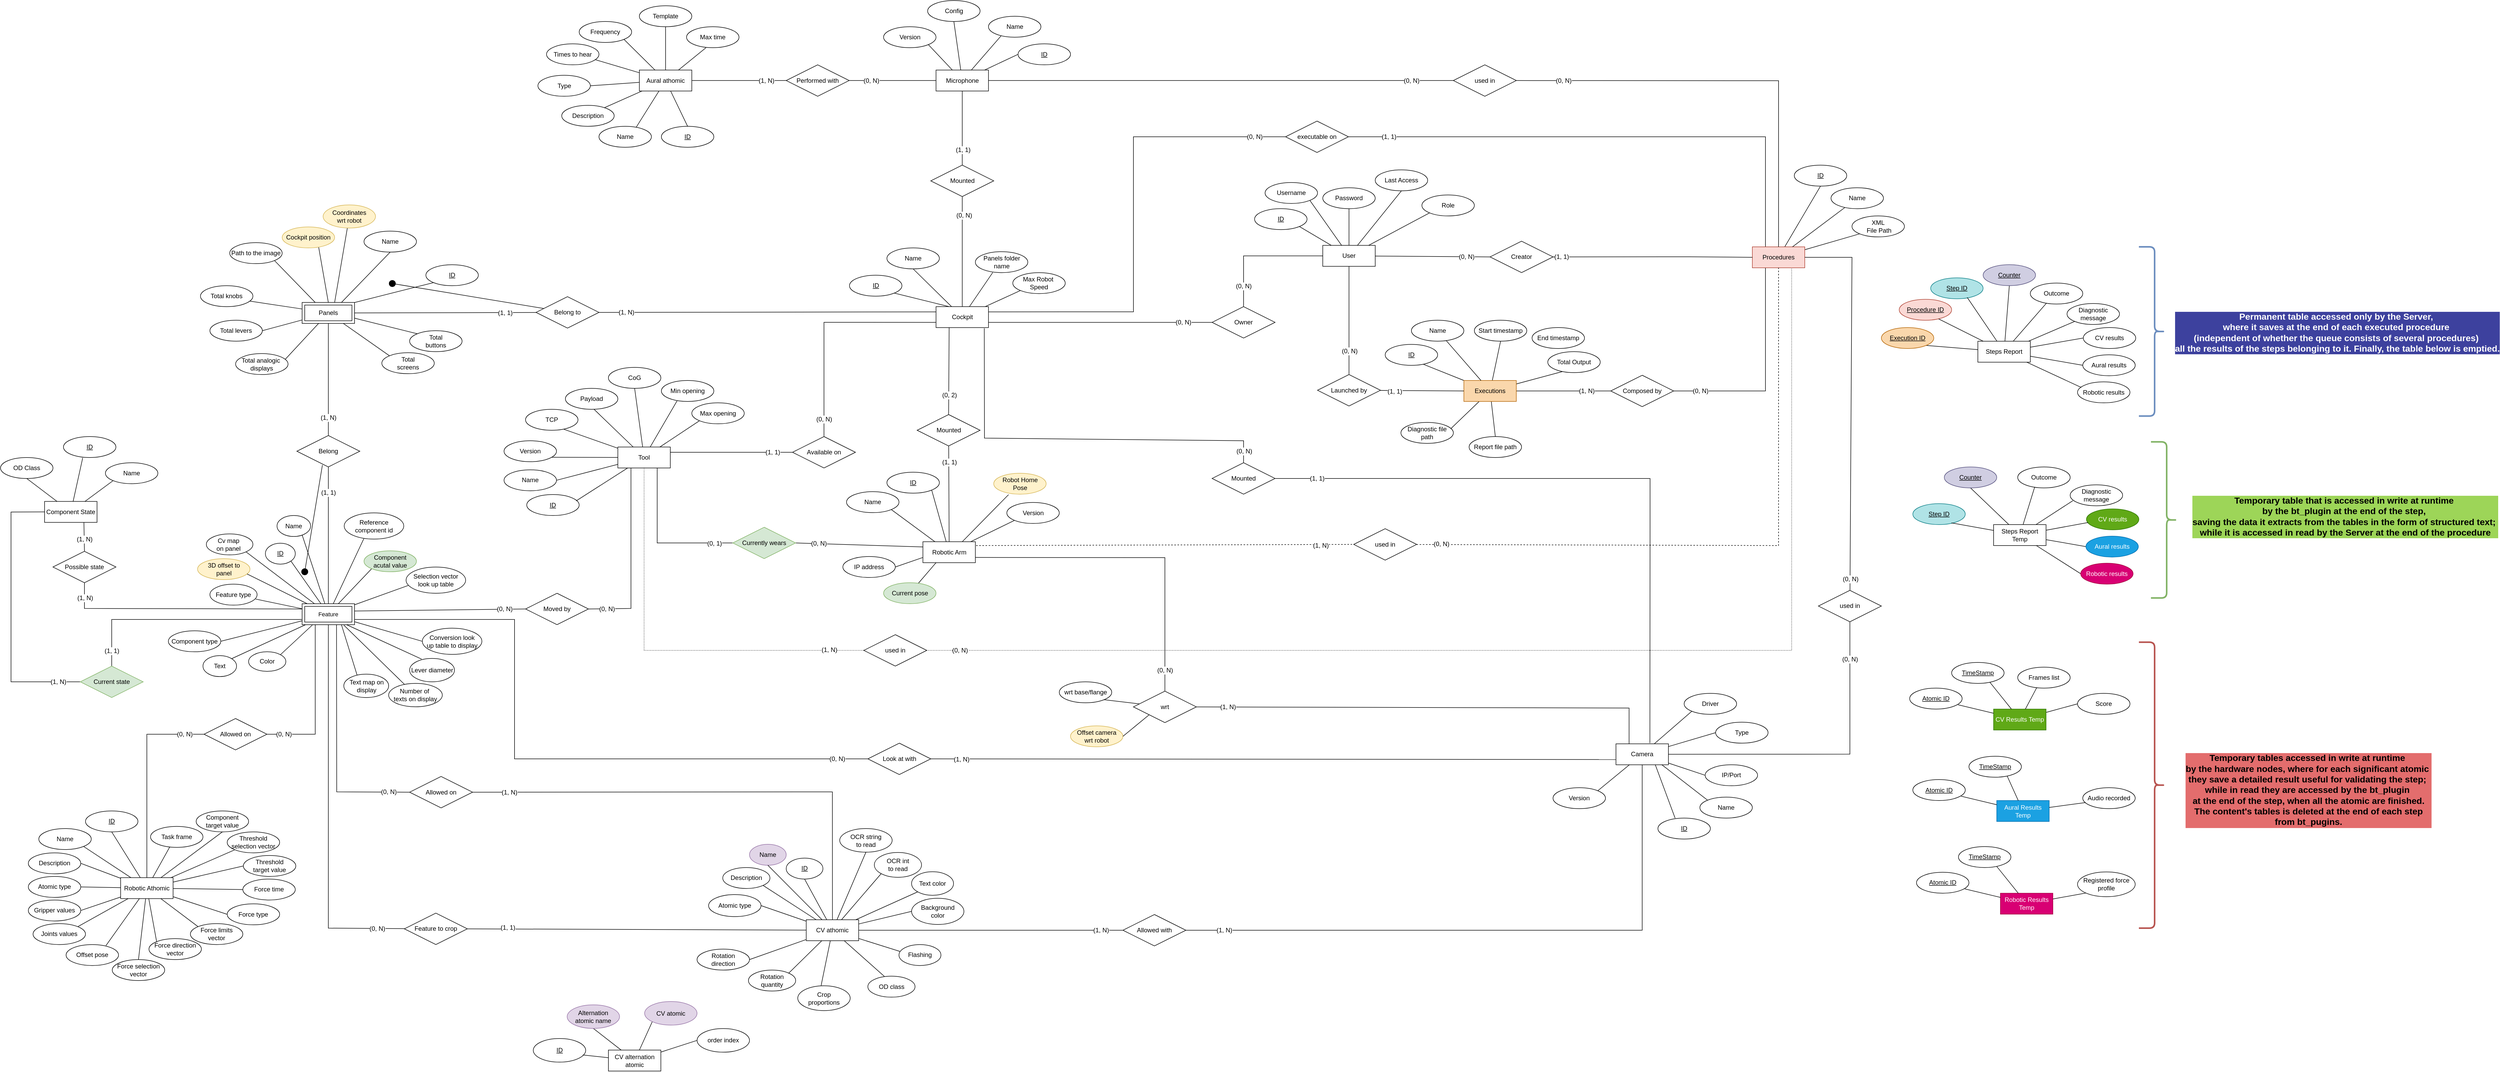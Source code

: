 <mxfile version="27.0.9">
  <diagram name="Pagina-1" id="F_3H0GDTo8h2GXWV-McU">
    <mxGraphModel dx="-1875" dy="645" grid="1" gridSize="10" guides="1" tooltips="1" connect="1" arrows="1" fold="1" page="0" pageScale="1" pageWidth="827" pageHeight="1169" math="0" shadow="0">
      <root>
        <mxCell id="0" />
        <mxCell id="1" parent="0" />
        <mxCell id="i0QCQzi2DN3hbtzkU2qB-1" style="shape=connector;rounded=0;orthogonalLoop=1;jettySize=auto;html=1;entryX=1;entryY=1;entryDx=0;entryDy=0;strokeColor=default;align=center;verticalAlign=middle;fontFamily=Helvetica;fontSize=12;fontColor=default;labelBackgroundColor=none;endArrow=none;endFill=0;exitX=0.25;exitY=0;exitDx=0;exitDy=0;" parent="1" source="i0QCQzi2DN3hbtzkU2qB-9" target="i0QCQzi2DN3hbtzkU2qB-10" edge="1">
          <mxGeometry relative="1" as="geometry" />
        </mxCell>
        <mxCell id="i0QCQzi2DN3hbtzkU2qB-2" style="edgeStyle=none;shape=connector;rounded=0;orthogonalLoop=1;jettySize=auto;html=1;entryX=0.5;entryY=1;entryDx=0;entryDy=0;strokeColor=default;align=center;verticalAlign=middle;fontFamily=Helvetica;fontSize=12;fontColor=default;labelBackgroundColor=none;endArrow=none;endFill=0;" parent="1" source="i0QCQzi2DN3hbtzkU2qB-9" target="i0QCQzi2DN3hbtzkU2qB-11" edge="1">
          <mxGeometry relative="1" as="geometry" />
        </mxCell>
        <mxCell id="i0QCQzi2DN3hbtzkU2qB-3" style="edgeStyle=none;shape=connector;rounded=0;orthogonalLoop=1;jettySize=auto;html=1;entryX=1;entryY=0.5;entryDx=0;entryDy=0;strokeColor=default;align=center;verticalAlign=middle;fontFamily=Helvetica;fontSize=12;fontColor=default;labelBackgroundColor=none;endArrow=none;endFill=0;exitX=0;exitY=0.25;exitDx=0;exitDy=0;" parent="1" source="i0QCQzi2DN3hbtzkU2qB-9" target="i0QCQzi2DN3hbtzkU2qB-55" edge="1">
          <mxGeometry relative="1" as="geometry" />
        </mxCell>
        <mxCell id="i0QCQzi2DN3hbtzkU2qB-4" value="(1, N)" style="edgeLabel;html=1;align=center;verticalAlign=middle;resizable=0;points=[];strokeWidth=1;spacing=1;fontFamily=Helvetica;fontSize=12;fontColor=default;labelBackgroundColor=default;autosize=1;fillColor=none;gradientColor=none;" parent="i0QCQzi2DN3hbtzkU2qB-3" vertex="1" connectable="0">
          <mxGeometry x="0.575" width="50" height="30" relative="1" as="geometry">
            <mxPoint x="-110" y="-15" as="offset" />
          </mxGeometry>
        </mxCell>
        <mxCell id="i0QCQzi2DN3hbtzkU2qB-5" style="edgeStyle=none;shape=connector;rounded=0;orthogonalLoop=1;jettySize=auto;html=1;entryX=0;entryY=1;entryDx=0;entryDy=0;strokeColor=default;align=center;verticalAlign=middle;fontFamily=Helvetica;fontSize=12;fontColor=default;labelBackgroundColor=none;autosize=1;resizable=0;endArrow=none;endFill=0;" parent="1" source="i0QCQzi2DN3hbtzkU2qB-9" target="i0QCQzi2DN3hbtzkU2qB-131" edge="1">
          <mxGeometry relative="1" as="geometry" />
        </mxCell>
        <mxCell id="i0QCQzi2DN3hbtzkU2qB-6" style="edgeStyle=none;shape=connector;rounded=0;orthogonalLoop=1;jettySize=auto;html=1;entryX=0.283;entryY=1.021;entryDx=0;entryDy=0;strokeColor=default;align=center;verticalAlign=middle;fontFamily=Helvetica;fontSize=12;fontColor=default;labelBackgroundColor=none;autosize=1;resizable=0;endArrow=none;endFill=0;exitX=0.75;exitY=0;exitDx=0;exitDy=0;entryPerimeter=0;" parent="1" source="i0QCQzi2DN3hbtzkU2qB-176" target="i0QCQzi2DN3hbtzkU2qB-145" edge="1">
          <mxGeometry relative="1" as="geometry" />
        </mxCell>
        <mxCell id="i0QCQzi2DN3hbtzkU2qB-7" style="edgeStyle=none;shape=connector;rounded=0;orthogonalLoop=1;jettySize=auto;html=1;entryX=0.5;entryY=0;entryDx=0;entryDy=0;strokeColor=default;align=center;verticalAlign=middle;fontFamily=Helvetica;fontSize=12;fontColor=default;labelBackgroundColor=default;endArrow=none;endFill=0;exitX=0.25;exitY=1;exitDx=0;exitDy=0;" parent="1" source="i0QCQzi2DN3hbtzkU2qB-9" target="i0QCQzi2DN3hbtzkU2qB-179" edge="1">
          <mxGeometry relative="1" as="geometry">
            <Array as="points" />
          </mxGeometry>
        </mxCell>
        <mxCell id="i0QCQzi2DN3hbtzkU2qB-8" value="(0, 2)" style="edgeLabel;html=1;align=center;verticalAlign=middle;resizable=0;points=[];fontFamily=Helvetica;fontSize=12;fontColor=default;labelBackgroundColor=default;" parent="i0QCQzi2DN3hbtzkU2qB-7" vertex="1" connectable="0">
          <mxGeometry x="0.549" y="1" relative="1" as="geometry">
            <mxPoint as="offset" />
          </mxGeometry>
        </mxCell>
        <mxCell id="i0QCQzi2DN3hbtzkU2qB-544" style="edgeStyle=none;shape=connector;rounded=0;orthogonalLoop=1;jettySize=auto;html=1;entryX=0.5;entryY=0;entryDx=0;entryDy=0;strokeColor=default;align=center;verticalAlign=middle;fontFamily=Helvetica;fontSize=12;fontColor=default;labelBackgroundColor=default;resizable=0;endArrow=none;endFill=0;exitX=0;exitY=0.75;exitDx=0;exitDy=0;" parent="1" source="i0QCQzi2DN3hbtzkU2qB-9" target="i0QCQzi2DN3hbtzkU2qB-543" edge="1">
          <mxGeometry relative="1" as="geometry">
            <Array as="points">
              <mxPoint x="4710" y="914" />
            </Array>
          </mxGeometry>
        </mxCell>
        <mxCell id="i0QCQzi2DN3hbtzkU2qB-546" value="(0, N)" style="edgeLabel;html=1;align=center;verticalAlign=middle;resizable=0;points=[];fontFamily=Helvetica;fontSize=12;fontColor=default;labelBackgroundColor=default;fillColor=none;gradientColor=none;" parent="i0QCQzi2DN3hbtzkU2qB-544" vertex="1" connectable="0">
          <mxGeometry x="0.683" y="3" relative="1" as="geometry">
            <mxPoint x="-3" y="35" as="offset" />
          </mxGeometry>
        </mxCell>
        <mxCell id="i0QCQzi2DN3hbtzkU2qB-9" value="Cockpit" style="whiteSpace=wrap;html=1;align=center;fontSize=12;labelBackgroundColor=none;" parent="1" vertex="1">
          <mxGeometry x="4923.63" y="884.1" width="100" height="40" as="geometry" />
        </mxCell>
        <mxCell id="i0QCQzi2DN3hbtzkU2qB-10" value="ID" style="ellipse;whiteSpace=wrap;html=1;align=center;fontStyle=4;fontSize=12;labelBackgroundColor=none;" parent="1" vertex="1">
          <mxGeometry x="4758.63" y="824.1" width="100" height="40" as="geometry" />
        </mxCell>
        <mxCell id="i0QCQzi2DN3hbtzkU2qB-11" value="Name" style="ellipse;whiteSpace=wrap;html=1;align=center;fontSize=12;labelBackgroundColor=none;" parent="1" vertex="1">
          <mxGeometry x="4830" y="772.05" width="100" height="40" as="geometry" />
        </mxCell>
        <mxCell id="i0QCQzi2DN3hbtzkU2qB-12" style="edgeStyle=none;shape=connector;rounded=0;orthogonalLoop=1;jettySize=auto;html=1;entryX=1;entryY=1;entryDx=0;entryDy=0;strokeColor=default;align=center;verticalAlign=middle;fontFamily=Helvetica;fontSize=12;fontColor=default;labelBackgroundColor=none;endArrow=none;endFill=0;" parent="1" source="i0QCQzi2DN3hbtzkU2qB-19" target="i0QCQzi2DN3hbtzkU2qB-20" edge="1">
          <mxGeometry relative="1" as="geometry" />
        </mxCell>
        <mxCell id="i0QCQzi2DN3hbtzkU2qB-13" style="edgeStyle=none;shape=connector;rounded=0;orthogonalLoop=1;jettySize=auto;html=1;entryX=0.5;entryY=1;entryDx=0;entryDy=0;strokeColor=default;align=center;verticalAlign=middle;fontFamily=Helvetica;fontSize=12;fontColor=default;labelBackgroundColor=none;endArrow=none;endFill=0;" parent="1" source="i0QCQzi2DN3hbtzkU2qB-19" target="i0QCQzi2DN3hbtzkU2qB-21" edge="1">
          <mxGeometry relative="1" as="geometry" />
        </mxCell>
        <mxCell id="i0QCQzi2DN3hbtzkU2qB-14" style="edgeStyle=none;shape=connector;rounded=0;orthogonalLoop=1;jettySize=auto;html=1;entryX=0.5;entryY=1;entryDx=0;entryDy=0;strokeColor=default;align=center;verticalAlign=middle;fontFamily=Helvetica;fontSize=12;fontColor=default;labelBackgroundColor=none;endArrow=none;endFill=0;" parent="1" source="i0QCQzi2DN3hbtzkU2qB-19" target="i0QCQzi2DN3hbtzkU2qB-28" edge="1">
          <mxGeometry relative="1" as="geometry" />
        </mxCell>
        <mxCell id="i0QCQzi2DN3hbtzkU2qB-15" value="" style="edgeStyle=none;shape=connector;rounded=0;orthogonalLoop=1;jettySize=auto;html=1;strokeColor=default;align=center;verticalAlign=middle;fontFamily=Helvetica;fontSize=12;fontColor=default;labelBackgroundColor=none;endArrow=none;endFill=0;entryX=0;entryY=0.5;entryDx=0;entryDy=0;" parent="1" source="i0QCQzi2DN3hbtzkU2qB-19" target="i0QCQzi2DN3hbtzkU2qB-37" edge="1">
          <mxGeometry relative="1" as="geometry">
            <mxPoint x="5980" y="787.2" as="targetPoint" />
          </mxGeometry>
        </mxCell>
        <mxCell id="i0QCQzi2DN3hbtzkU2qB-16" value="(0, N)" style="edgeLabel;html=1;align=center;verticalAlign=middle;resizable=0;points=[];strokeWidth=1;spacing=1;fontFamily=Helvetica;fontSize=12;fontColor=default;labelBackgroundColor=default;autosize=1;fillColor=none;gradientColor=none;" parent="i0QCQzi2DN3hbtzkU2qB-15" vertex="1" connectable="0">
          <mxGeometry x="0.5" y="-1" width="50" height="30" relative="1" as="geometry">
            <mxPoint x="-15" y="-16" as="offset" />
          </mxGeometry>
        </mxCell>
        <mxCell id="i0QCQzi2DN3hbtzkU2qB-17" style="edgeStyle=none;shape=connector;rounded=0;orthogonalLoop=1;jettySize=auto;html=1;entryX=0;entryY=1;entryDx=0;entryDy=0;strokeColor=default;align=center;verticalAlign=middle;fontFamily=Helvetica;fontSize=12;fontColor=default;labelBackgroundColor=none;endArrow=none;endFill=0;" parent="1" source="i0QCQzi2DN3hbtzkU2qB-19" target="i0QCQzi2DN3hbtzkU2qB-45" edge="1">
          <mxGeometry relative="1" as="geometry" />
        </mxCell>
        <mxCell id="i0QCQzi2DN3hbtzkU2qB-18" style="edgeStyle=none;shape=connector;rounded=0;orthogonalLoop=1;jettySize=auto;html=1;entryX=1;entryY=1;entryDx=0;entryDy=0;strokeColor=default;align=center;verticalAlign=middle;fontFamily=Helvetica;fontSize=12;fontColor=default;labelBackgroundColor=none;endArrow=none;endFill=0;" parent="1" source="i0QCQzi2DN3hbtzkU2qB-19" target="i0QCQzi2DN3hbtzkU2qB-388" edge="1">
          <mxGeometry relative="1" as="geometry" />
        </mxCell>
        <mxCell id="i0QCQzi2DN3hbtzkU2qB-474" style="edgeStyle=none;shape=connector;rounded=0;orthogonalLoop=1;jettySize=auto;html=1;entryX=0.5;entryY=0;entryDx=0;entryDy=0;strokeColor=default;align=center;verticalAlign=middle;fontFamily=Helvetica;fontSize=12;fontColor=default;labelBackgroundColor=default;resizable=0;endArrow=none;endFill=0;" parent="1" source="i0QCQzi2DN3hbtzkU2qB-19" target="i0QCQzi2DN3hbtzkU2qB-473" edge="1">
          <mxGeometry relative="1" as="geometry">
            <Array as="points" />
          </mxGeometry>
        </mxCell>
        <mxCell id="i0QCQzi2DN3hbtzkU2qB-477" value="(0, N)" style="edgeLabel;html=1;align=center;verticalAlign=middle;resizable=0;points=[];fontFamily=Helvetica;fontSize=12;fontColor=default;labelBackgroundColor=default;fillColor=none;gradientColor=none;" parent="i0QCQzi2DN3hbtzkU2qB-474" vertex="1" connectable="0">
          <mxGeometry x="0.563" y="1" relative="1" as="geometry">
            <mxPoint as="offset" />
          </mxGeometry>
        </mxCell>
        <mxCell id="i0QCQzi2DN3hbtzkU2qB-19" value="User" style="whiteSpace=wrap;html=1;align=center;fontSize=12;labelBackgroundColor=none;" parent="1" vertex="1">
          <mxGeometry x="5661" y="767.2" width="100" height="40" as="geometry" />
        </mxCell>
        <mxCell id="i0QCQzi2DN3hbtzkU2qB-20" value="Username" style="ellipse;whiteSpace=wrap;html=1;align=center;fontStyle=0;fontSize=12;labelBackgroundColor=none;" parent="1" vertex="1">
          <mxGeometry x="5551" y="647.2" width="100" height="40" as="geometry" />
        </mxCell>
        <mxCell id="i0QCQzi2DN3hbtzkU2qB-21" value="Password" style="ellipse;whiteSpace=wrap;html=1;align=center;fontSize=12;labelBackgroundColor=none;" parent="1" vertex="1">
          <mxGeometry x="5661" y="657.2" width="100" height="40" as="geometry" />
        </mxCell>
        <mxCell id="i0QCQzi2DN3hbtzkU2qB-22" style="edgeStyle=orthogonalEdgeStyle;rounded=0;orthogonalLoop=1;jettySize=auto;html=1;entryX=1;entryY=0.75;entryDx=0;entryDy=0;endArrow=none;endFill=0;fontSize=12;labelBackgroundColor=none;" parent="1" source="i0QCQzi2DN3hbtzkU2qB-27" target="i0QCQzi2DN3hbtzkU2qB-9" edge="1">
          <mxGeometry relative="1" as="geometry" />
        </mxCell>
        <mxCell id="i0QCQzi2DN3hbtzkU2qB-23" value="(0, N)" style="edgeLabel;html=1;align=center;verticalAlign=middle;resizable=0;points=[];strokeWidth=1;spacing=1;fontFamily=Helvetica;fontSize=12;fontColor=default;labelBackgroundColor=default;autosize=1;fillColor=none;gradientColor=none;" parent="i0QCQzi2DN3hbtzkU2qB-22" vertex="1" connectable="0">
          <mxGeometry x="-0.569" y="-1" width="50" height="30" relative="1" as="geometry">
            <mxPoint x="12" y="-14" as="offset" />
          </mxGeometry>
        </mxCell>
        <mxCell id="i0QCQzi2DN3hbtzkU2qB-24" style="edgeStyle=orthogonalEdgeStyle;shape=connector;rounded=0;orthogonalLoop=1;jettySize=auto;html=1;entryX=0;entryY=0.5;entryDx=0;entryDy=0;strokeColor=default;align=center;verticalAlign=middle;fontFamily=Helvetica;fontSize=12;fontColor=default;labelBackgroundColor=none;endArrow=none;endFill=0;exitX=0.5;exitY=0;exitDx=0;exitDy=0;" parent="1" source="i0QCQzi2DN3hbtzkU2qB-27" target="i0QCQzi2DN3hbtzkU2qB-19" edge="1">
          <mxGeometry relative="1" as="geometry">
            <mxPoint x="5264.67" y="904.1" as="sourcePoint" />
          </mxGeometry>
        </mxCell>
        <mxCell id="i0QCQzi2DN3hbtzkU2qB-25" value="(0, N)" style="edgeLabel;html=1;align=center;verticalAlign=middle;resizable=0;points=[];strokeWidth=1;spacing=1;fontFamily=Helvetica;fontSize=12;fontColor=default;labelBackgroundColor=default;autosize=1;fillColor=none;gradientColor=none;" parent="i0QCQzi2DN3hbtzkU2qB-24" vertex="1" connectable="0">
          <mxGeometry x="-0.439" y="-1" width="50" height="30" relative="1" as="geometry">
            <mxPoint x="-26" y="15" as="offset" />
          </mxGeometry>
        </mxCell>
        <mxCell id="i0QCQzi2DN3hbtzkU2qB-27" value="Owner" style="shape=rhombus;perimeter=rhombusPerimeter;whiteSpace=wrap;html=1;align=center;fontSize=12;labelBackgroundColor=none;" parent="1" vertex="1">
          <mxGeometry x="5450" y="884.1" width="120" height="60" as="geometry" />
        </mxCell>
        <mxCell id="i0QCQzi2DN3hbtzkU2qB-28" value="Last Access" style="ellipse;whiteSpace=wrap;html=1;align=center;fontFamily=Helvetica;fontSize=12;fontColor=default;labelBackgroundColor=none;" parent="1" vertex="1">
          <mxGeometry x="5761" y="623.1" width="100" height="40" as="geometry" />
        </mxCell>
        <mxCell id="i0QCQzi2DN3hbtzkU2qB-29" style="edgeStyle=none;shape=connector;rounded=0;orthogonalLoop=1;jettySize=auto;html=1;entryX=0.5;entryY=1;entryDx=0;entryDy=0;strokeColor=default;align=center;verticalAlign=middle;fontFamily=Helvetica;fontSize=12;fontColor=default;labelBackgroundColor=none;endArrow=none;endFill=0;" parent="1" source="i0QCQzi2DN3hbtzkU2qB-34" target="i0QCQzi2DN3hbtzkU2qB-38" edge="1">
          <mxGeometry relative="1" as="geometry" />
        </mxCell>
        <mxCell id="i0QCQzi2DN3hbtzkU2qB-30" style="edgeStyle=none;shape=connector;rounded=0;orthogonalLoop=1;jettySize=auto;html=1;entryX=0;entryY=1;entryDx=0;entryDy=0;strokeColor=default;align=center;verticalAlign=middle;fontFamily=Helvetica;fontSize=12;fontColor=default;labelBackgroundColor=none;endArrow=none;endFill=0;" parent="1" source="i0QCQzi2DN3hbtzkU2qB-34" target="i0QCQzi2DN3hbtzkU2qB-41" edge="1">
          <mxGeometry relative="1" as="geometry" />
        </mxCell>
        <mxCell id="i0QCQzi2DN3hbtzkU2qB-453" style="edgeStyle=none;shape=connector;rounded=0;orthogonalLoop=1;jettySize=auto;html=1;entryX=1;entryY=0.5;entryDx=0;entryDy=0;strokeColor=default;align=center;verticalAlign=middle;fontFamily=Helvetica;fontSize=12;fontColor=default;labelBackgroundColor=none;endArrow=none;endFill=0;exitX=0.25;exitY=0;exitDx=0;exitDy=0;" parent="1" source="i0QCQzi2DN3hbtzkU2qB-34" target="i0QCQzi2DN3hbtzkU2qB-451" edge="1">
          <mxGeometry relative="1" as="geometry">
            <Array as="points">
              <mxPoint x="6505" y="560" />
            </Array>
          </mxGeometry>
        </mxCell>
        <mxCell id="i0QCQzi2DN3hbtzkU2qB-455" value="(1, 1)" style="edgeLabel;html=1;align=center;verticalAlign=middle;resizable=0;points=[];fontFamily=Helvetica;fontSize=12;fontColor=default;labelBackgroundColor=default;" parent="i0QCQzi2DN3hbtzkU2qB-453" vertex="1" connectable="0">
          <mxGeometry x="0.716" y="-2" relative="1" as="geometry">
            <mxPoint x="-66" y="2" as="offset" />
          </mxGeometry>
        </mxCell>
        <mxCell id="i0QCQzi2DN3hbtzkU2qB-480" style="edgeStyle=none;shape=connector;rounded=0;orthogonalLoop=1;jettySize=auto;html=1;entryX=1;entryY=0.5;entryDx=0;entryDy=0;strokeColor=default;align=center;verticalAlign=middle;fontFamily=Helvetica;fontSize=12;fontColor=default;labelBackgroundColor=default;resizable=0;endArrow=none;endFill=0;exitX=0.25;exitY=1;exitDx=0;exitDy=0;" parent="1" source="i0QCQzi2DN3hbtzkU2qB-34" target="i0QCQzi2DN3hbtzkU2qB-478" edge="1">
          <mxGeometry relative="1" as="geometry">
            <Array as="points">
              <mxPoint x="6505" y="1045" />
            </Array>
          </mxGeometry>
        </mxCell>
        <mxCell id="i0QCQzi2DN3hbtzkU2qB-481" value="(0, N)" style="edgeLabel;html=1;align=center;verticalAlign=middle;resizable=0;points=[];fontFamily=Helvetica;fontSize=12;fontColor=default;labelBackgroundColor=default;fillColor=none;gradientColor=none;" parent="i0QCQzi2DN3hbtzkU2qB-480" vertex="1" connectable="0">
          <mxGeometry x="0.483" relative="1" as="geometry">
            <mxPoint x="-55" as="offset" />
          </mxGeometry>
        </mxCell>
        <mxCell id="i0QCQzi2DN3hbtzkU2qB-34" value="Procedures" style="whiteSpace=wrap;html=1;align=center;fontFamily=Helvetica;fontSize=12;labelBackgroundColor=none;fillColor=#fad9d5;strokeColor=#ae4132;" parent="1" vertex="1">
          <mxGeometry x="6480" y="770" width="100" height="40" as="geometry" />
        </mxCell>
        <mxCell id="i0QCQzi2DN3hbtzkU2qB-35" value="" style="edgeStyle=none;shape=connector;rounded=0;orthogonalLoop=1;jettySize=auto;html=1;strokeColor=default;align=center;verticalAlign=middle;fontFamily=Helvetica;fontSize=12;fontColor=default;labelBackgroundColor=none;endArrow=none;endFill=0;exitX=1;exitY=0.5;exitDx=0;exitDy=0;entryX=0;entryY=0.5;entryDx=0;entryDy=0;" parent="1" source="i0QCQzi2DN3hbtzkU2qB-37" target="i0QCQzi2DN3hbtzkU2qB-34" edge="1">
          <mxGeometry relative="1" as="geometry">
            <mxPoint x="5864.67" y="914.1" as="sourcePoint" />
            <Array as="points">
              <mxPoint x="6360" y="789" />
            </Array>
          </mxGeometry>
        </mxCell>
        <mxCell id="i0QCQzi2DN3hbtzkU2qB-36" value="(1, 1)" style="edgeLabel;html=1;align=center;verticalAlign=middle;resizable=0;points=[];strokeWidth=1;spacing=1;fontFamily=Helvetica;fontSize=12;fontColor=default;labelBackgroundColor=default;autosize=1;fillColor=none;gradientColor=none;" parent="i0QCQzi2DN3hbtzkU2qB-35" vertex="1" connectable="0">
          <mxGeometry x="-0.499" width="50" height="30" relative="1" as="geometry">
            <mxPoint x="-104" y="-15" as="offset" />
          </mxGeometry>
        </mxCell>
        <mxCell id="i0QCQzi2DN3hbtzkU2qB-37" value="Creator" style="shape=rhombus;perimeter=rhombusPerimeter;whiteSpace=wrap;html=1;align=center;fontFamily=Helvetica;fontSize=12;labelBackgroundColor=none;" parent="1" vertex="1">
          <mxGeometry x="5980" y="759.2" width="120" height="60" as="geometry" />
        </mxCell>
        <mxCell id="i0QCQzi2DN3hbtzkU2qB-38" value="ID" style="ellipse;whiteSpace=wrap;html=1;align=center;fontStyle=4;fontFamily=Helvetica;fontSize=12;fontColor=default;labelBackgroundColor=none;" parent="1" vertex="1">
          <mxGeometry x="6560" y="614.1" width="100" height="40" as="geometry" />
        </mxCell>
        <mxCell id="i0QCQzi2DN3hbtzkU2qB-39" value="" style="edgeStyle=none;shape=connector;rounded=0;orthogonalLoop=1;jettySize=auto;html=1;strokeColor=default;align=center;verticalAlign=middle;fontFamily=Helvetica;fontSize=12;fontColor=default;labelBackgroundColor=none;endArrow=none;endFill=0;" parent="1" source="i0QCQzi2DN3hbtzkU2qB-40" target="i0QCQzi2DN3hbtzkU2qB-34" edge="1">
          <mxGeometry relative="1" as="geometry" />
        </mxCell>
        <mxCell id="i0QCQzi2DN3hbtzkU2qB-40" value="Name" style="ellipse;whiteSpace=wrap;html=1;align=center;fontFamily=Helvetica;fontSize=12;fontColor=default;labelBackgroundColor=none;" parent="1" vertex="1">
          <mxGeometry x="6630" y="657.2" width="100" height="40" as="geometry" />
        </mxCell>
        <mxCell id="i0QCQzi2DN3hbtzkU2qB-41" value="XML&lt;div&gt;&amp;nbsp;File Path&lt;/div&gt;" style="ellipse;whiteSpace=wrap;html=1;align=center;fontFamily=Helvetica;fontSize=12;fontColor=default;labelBackgroundColor=none;" parent="1" vertex="1">
          <mxGeometry x="6670" y="711.05" width="100" height="40" as="geometry" />
        </mxCell>
        <mxCell id="i0QCQzi2DN3hbtzkU2qB-45" value="Role" style="ellipse;whiteSpace=wrap;html=1;align=center;fontFamily=Helvetica;fontSize=12;fontColor=default;labelBackgroundColor=none;" parent="1" vertex="1">
          <mxGeometry x="5850" y="671.05" width="100" height="40" as="geometry" />
        </mxCell>
        <mxCell id="i0QCQzi2DN3hbtzkU2qB-46" style="edgeStyle=none;shape=connector;rounded=0;orthogonalLoop=1;jettySize=auto;html=1;entryX=0;entryY=1;entryDx=0;entryDy=0;strokeColor=default;align=center;verticalAlign=middle;fontFamily=Helvetica;fontSize=12;fontColor=default;labelBackgroundColor=none;endArrow=none;endFill=0;exitX=0.961;exitY=0.028;exitDx=0;exitDy=0;exitPerimeter=0;" parent="1" source="i0QCQzi2DN3hbtzkU2qB-447" target="i0QCQzi2DN3hbtzkU2qB-56" edge="1">
          <mxGeometry relative="1" as="geometry">
            <mxPoint x="3813" y="884.242" as="sourcePoint" />
          </mxGeometry>
        </mxCell>
        <mxCell id="i0QCQzi2DN3hbtzkU2qB-47" style="edgeStyle=none;shape=connector;rounded=0;orthogonalLoop=1;jettySize=auto;html=1;entryX=0.5;entryY=1;entryDx=0;entryDy=0;strokeColor=default;align=center;verticalAlign=middle;fontFamily=Helvetica;fontSize=12;fontColor=default;labelBackgroundColor=none;endArrow=none;endFill=0;exitX=0.75;exitY=0;exitDx=0;exitDy=0;" parent="1" source="i0QCQzi2DN3hbtzkU2qB-447" target="i0QCQzi2DN3hbtzkU2qB-57" edge="1">
          <mxGeometry relative="1" as="geometry">
            <mxPoint x="3782.339" y="884.1" as="sourcePoint" />
          </mxGeometry>
        </mxCell>
        <mxCell id="i0QCQzi2DN3hbtzkU2qB-48" style="edgeStyle=none;shape=connector;rounded=0;orthogonalLoop=1;jettySize=auto;html=1;entryX=0.696;entryY=0.969;entryDx=0;entryDy=0;strokeColor=default;align=center;verticalAlign=middle;fontFamily=Helvetica;fontSize=12;fontColor=default;labelBackgroundColor=none;endArrow=none;endFill=0;entryPerimeter=0;exitX=0.5;exitY=0;exitDx=0;exitDy=0;" parent="1" source="i0QCQzi2DN3hbtzkU2qB-447" target="i0QCQzi2DN3hbtzkU2qB-191" edge="1">
          <mxGeometry relative="1" as="geometry">
            <mxPoint x="3725.022" y="884.1" as="sourcePoint" />
          </mxGeometry>
        </mxCell>
        <mxCell id="i0QCQzi2DN3hbtzkU2qB-51" style="edgeStyle=none;shape=connector;rounded=0;orthogonalLoop=1;jettySize=auto;html=1;entryX=1;entryY=1;entryDx=0;entryDy=0;strokeColor=default;align=center;verticalAlign=middle;fontFamily=Helvetica;fontSize=12;fontColor=default;labelBackgroundColor=none;endArrow=none;endFill=0;exitX=0.25;exitY=0;exitDx=0;exitDy=0;" parent="1" source="i0QCQzi2DN3hbtzkU2qB-447" target="i0QCQzi2DN3hbtzkU2qB-375" edge="1">
          <mxGeometry relative="1" as="geometry">
            <mxPoint x="3726.52" y="924.1" as="sourcePoint" />
          </mxGeometry>
        </mxCell>
        <mxCell id="i0QCQzi2DN3hbtzkU2qB-52" value="" style="edgeStyle=none;shape=connector;rounded=0;orthogonalLoop=1;jettySize=auto;html=1;strokeColor=default;align=center;verticalAlign=middle;fontFamily=Helvetica;fontSize=12;fontColor=default;labelBackgroundColor=none;endArrow=none;endFill=0;entryX=1;entryY=0.5;entryDx=0;entryDy=0;" parent="1" source="i0QCQzi2DN3hbtzkU2qB-55" target="i0QCQzi2DN3hbtzkU2qB-447" edge="1">
          <mxGeometry relative="1" as="geometry">
            <mxPoint x="3813" y="904.1" as="targetPoint" />
          </mxGeometry>
        </mxCell>
        <mxCell id="i0QCQzi2DN3hbtzkU2qB-53" value="(1, 1)" style="edgeLabel;html=1;align=center;verticalAlign=middle;resizable=0;points=[];strokeWidth=1;spacing=1;fontFamily=Helvetica;fontSize=12;fontColor=default;labelBackgroundColor=default;autosize=1;fillColor=none;gradientColor=none;" parent="i0QCQzi2DN3hbtzkU2qB-52" vertex="1" connectable="0">
          <mxGeometry x="0.004" y="-1" width="50" height="30" relative="1" as="geometry">
            <mxPoint x="90" y="-14" as="offset" />
          </mxGeometry>
        </mxCell>
        <mxCell id="i0QCQzi2DN3hbtzkU2qB-54" style="rounded=0;orthogonalLoop=1;jettySize=auto;html=1;endArrow=oval;endFill=1;endSize=12;" parent="1" source="i0QCQzi2DN3hbtzkU2qB-55" edge="1">
          <mxGeometry relative="1" as="geometry">
            <mxPoint x="3887" y="840" as="targetPoint" />
          </mxGeometry>
        </mxCell>
        <mxCell id="i0QCQzi2DN3hbtzkU2qB-55" value="Belong to" style="shape=rhombus;perimeter=rhombusPerimeter;whiteSpace=wrap;html=1;align=center;fontFamily=Helvetica;fontSize=12;labelBackgroundColor=none;" parent="1" vertex="1">
          <mxGeometry x="4161" y="865.1" width="120" height="60" as="geometry" />
        </mxCell>
        <mxCell id="i0QCQzi2DN3hbtzkU2qB-56" value="ID" style="ellipse;whiteSpace=wrap;html=1;align=center;fontStyle=4;fontFamily=Helvetica;fontSize=12;fontColor=default;labelBackgroundColor=none;" parent="1" vertex="1">
          <mxGeometry x="3951" y="804.1" width="100" height="40" as="geometry" />
        </mxCell>
        <mxCell id="i0QCQzi2DN3hbtzkU2qB-57" value="Name" style="ellipse;whiteSpace=wrap;html=1;align=center;fontFamily=Helvetica;fontSize=12;fontColor=default;labelBackgroundColor=none;" parent="1" vertex="1">
          <mxGeometry x="3833" y="740" width="100" height="40" as="geometry" />
        </mxCell>
        <mxCell id="i0QCQzi2DN3hbtzkU2qB-58" value="" style="edgeStyle=none;shape=connector;rounded=0;orthogonalLoop=1;jettySize=auto;html=1;strokeColor=default;align=center;verticalAlign=middle;fontFamily=Helvetica;fontSize=12;fontColor=default;labelBackgroundColor=none;endArrow=none;endFill=0;entryX=0.62;entryY=0;entryDx=0;entryDy=0;entryPerimeter=0;" parent="1" source="i0QCQzi2DN3hbtzkU2qB-59" target="i0QCQzi2DN3hbtzkU2qB-447" edge="1">
          <mxGeometry relative="1" as="geometry">
            <mxPoint x="3765.545" y="884.1" as="targetPoint" />
          </mxGeometry>
        </mxCell>
        <mxCell id="i0QCQzi2DN3hbtzkU2qB-59" value="Coordinates&lt;div&gt;wrt robot&lt;/div&gt;" style="ellipse;whiteSpace=wrap;html=1;align=center;fontFamily=Helvetica;fontSize=12;labelBackgroundColor=none;fillColor=#fff2cc;strokeColor=#d6b656;" parent="1" vertex="1">
          <mxGeometry x="3755" y="690" width="100" height="44.1" as="geometry" />
        </mxCell>
        <mxCell id="i0QCQzi2DN3hbtzkU2qB-61" style="edgeStyle=none;shape=connector;rounded=0;orthogonalLoop=1;jettySize=auto;html=1;entryX=0.5;entryY=1;entryDx=0;entryDy=0;strokeColor=default;align=center;verticalAlign=middle;fontFamily=Helvetica;fontSize=12;fontColor=default;labelBackgroundColor=none;autosize=1;resizable=0;endArrow=none;endFill=0;exitX=0.5;exitY=0;exitDx=0;exitDy=0;" parent="1" source="i0QCQzi2DN3hbtzkU2qB-448" target="i0QCQzi2DN3hbtzkU2qB-67" edge="1">
          <mxGeometry relative="1" as="geometry">
            <mxPoint x="3804.21" y="1330.9" as="sourcePoint" />
          </mxGeometry>
        </mxCell>
        <mxCell id="i0QCQzi2DN3hbtzkU2qB-62" value="(1, 1)" style="edgeLabel;html=1;align=center;verticalAlign=middle;resizable=0;points=[];strokeWidth=1;spacing=1;fontFamily=Helvetica;fontSize=12;fontColor=default;labelBackgroundColor=default;autosize=1;fillColor=none;gradientColor=none;" parent="i0QCQzi2DN3hbtzkU2qB-61" vertex="1" connectable="0">
          <mxGeometry x="0.734" y="1" width="50" height="30" relative="1" as="geometry">
            <mxPoint x="-24" y="-1" as="offset" />
          </mxGeometry>
        </mxCell>
        <mxCell id="i0QCQzi2DN3hbtzkU2qB-65" style="edgeStyle=none;shape=connector;rounded=0;orthogonalLoop=1;jettySize=auto;html=1;entryX=0.5;entryY=1;entryDx=0;entryDy=0;strokeColor=default;align=center;verticalAlign=middle;fontFamily=Helvetica;fontSize=12;fontColor=default;labelBackgroundColor=none;autosize=1;resizable=0;endArrow=none;endFill=0;" parent="1" source="i0QCQzi2DN3hbtzkU2qB-67" target="i0QCQzi2DN3hbtzkU2qB-447" edge="1">
          <mxGeometry relative="1" as="geometry">
            <mxPoint x="3956" y="904.1" as="targetPoint" />
          </mxGeometry>
        </mxCell>
        <mxCell id="i0QCQzi2DN3hbtzkU2qB-66" value="(1, N)" style="edgeLabel;html=1;align=center;verticalAlign=middle;resizable=0;points=[];strokeWidth=1;spacing=1;fontFamily=Helvetica;fontSize=12;fontColor=default;labelBackgroundColor=default;autosize=1;fillColor=none;gradientColor=none;" parent="i0QCQzi2DN3hbtzkU2qB-65" vertex="1" connectable="0">
          <mxGeometry x="0.004" y="-1" width="50" height="30" relative="1" as="geometry">
            <mxPoint x="-26" y="58" as="offset" />
          </mxGeometry>
        </mxCell>
        <mxCell id="i0QCQzi2DN3hbtzkU2qB-67" value="Belong" style="shape=rhombus;perimeter=rhombusPerimeter;whiteSpace=wrap;html=1;align=center;fontFamily=Helvetica;fontSize=12;labelBackgroundColor=none;" parent="1" vertex="1">
          <mxGeometry x="3705" y="1130" width="120" height="60" as="geometry" />
        </mxCell>
        <mxCell id="i0QCQzi2DN3hbtzkU2qB-70" style="edgeStyle=none;shape=connector;rounded=0;orthogonalLoop=1;jettySize=auto;html=1;entryX=0;entryY=0.5;entryDx=0;entryDy=0;strokeColor=default;align=center;verticalAlign=middle;fontFamily=Helvetica;fontSize=12;fontColor=default;labelBackgroundColor=none;endArrow=none;endFill=0;exitX=1.004;exitY=0.348;exitDx=0;exitDy=0;exitPerimeter=0;" parent="1" source="i0QCQzi2DN3hbtzkU2qB-448" target="i0QCQzi2DN3hbtzkU2qB-108" edge="1">
          <mxGeometry relative="1" as="geometry">
            <mxPoint x="3945.17" y="1700.67" as="sourcePoint" />
            <Array as="points" />
          </mxGeometry>
        </mxCell>
        <mxCell id="i0QCQzi2DN3hbtzkU2qB-71" value="(0, N)" style="edgeLabel;html=1;align=center;verticalAlign=middle;resizable=0;points=[];strokeWidth=1;spacing=1;fontFamily=Helvetica;fontSize=12;fontColor=default;labelBackgroundColor=default;autosize=1;fillColor=none;gradientColor=none;" parent="i0QCQzi2DN3hbtzkU2qB-70" vertex="1" connectable="0">
          <mxGeometry x="0.669" y="2" width="50" height="30" relative="1" as="geometry">
            <mxPoint x="-11" y="-14" as="offset" />
          </mxGeometry>
        </mxCell>
        <mxCell id="i0QCQzi2DN3hbtzkU2qB-72" style="edgeStyle=none;shape=connector;rounded=0;orthogonalLoop=1;jettySize=auto;html=1;entryX=0.367;entryY=1.017;entryDx=0;entryDy=0;strokeColor=default;align=center;verticalAlign=middle;fontFamily=Helvetica;fontSize=12;fontColor=default;labelBackgroundColor=none;endArrow=none;endFill=0;entryPerimeter=0;" parent="1" source="i0QCQzi2DN3hbtzkU2qB-82" target="i0QCQzi2DN3hbtzkU2qB-83" edge="1">
          <mxGeometry relative="1" as="geometry" />
        </mxCell>
        <mxCell id="i0QCQzi2DN3hbtzkU2qB-73" style="edgeStyle=none;shape=connector;rounded=0;orthogonalLoop=1;jettySize=auto;html=1;entryX=0;entryY=1;entryDx=0;entryDy=0;strokeColor=default;align=center;verticalAlign=middle;fontFamily=Helvetica;fontSize=12;fontColor=default;labelBackgroundColor=none;endArrow=none;endFill=0;" parent="1" source="i0QCQzi2DN3hbtzkU2qB-82" target="i0QCQzi2DN3hbtzkU2qB-84" edge="1">
          <mxGeometry relative="1" as="geometry" />
        </mxCell>
        <mxCell id="i0QCQzi2DN3hbtzkU2qB-75" style="edgeStyle=none;shape=connector;rounded=0;orthogonalLoop=1;jettySize=auto;html=1;entryX=0.5;entryY=1;entryDx=0;entryDy=0;strokeColor=default;align=center;verticalAlign=middle;fontFamily=Helvetica;fontSize=12;fontColor=default;labelBackgroundColor=none;endArrow=none;endFill=0;" parent="1" source="i0QCQzi2DN3hbtzkU2qB-82" target="i0QCQzi2DN3hbtzkU2qB-103" edge="1">
          <mxGeometry relative="1" as="geometry" />
        </mxCell>
        <mxCell id="i0QCQzi2DN3hbtzkU2qB-76" style="edgeStyle=none;shape=connector;rounded=0;orthogonalLoop=1;jettySize=auto;html=1;entryX=1;entryY=0.5;entryDx=0;entryDy=0;strokeColor=default;align=center;verticalAlign=middle;fontFamily=Helvetica;fontSize=12;fontColor=default;labelBackgroundColor=none;autosize=1;resizable=0;endArrow=none;endFill=0;exitX=0.25;exitY=1;exitDx=0;exitDy=0;" parent="1" source="i0QCQzi2DN3hbtzkU2qB-448" target="i0QCQzi2DN3hbtzkU2qB-134" edge="1">
          <mxGeometry relative="1" as="geometry">
            <mxPoint x="3845.17" y="1700.67" as="sourcePoint" />
            <Array as="points">
              <mxPoint x="3740" y="1700" />
            </Array>
          </mxGeometry>
        </mxCell>
        <mxCell id="i0QCQzi2DN3hbtzkU2qB-77" value="(0, N)" style="edgeLabel;html=1;align=center;verticalAlign=middle;resizable=0;points=[];strokeColor=default;fontFamily=Helvetica;fontSize=12;fontColor=default;fillColor=default;labelBackgroundColor=default;" parent="i0QCQzi2DN3hbtzkU2qB-76" vertex="1" connectable="0">
          <mxGeometry x="0.729" relative="1" as="geometry">
            <mxPoint x="-9" as="offset" />
          </mxGeometry>
        </mxCell>
        <mxCell id="i0QCQzi2DN3hbtzkU2qB-78" style="edgeStyle=none;shape=connector;rounded=0;orthogonalLoop=1;jettySize=auto;html=1;entryX=0;entryY=0.5;entryDx=0;entryDy=0;strokeColor=default;align=center;verticalAlign=middle;fontFamily=Helvetica;fontSize=12;fontColor=default;labelBackgroundColor=none;endArrow=none;endFill=0;exitX=0.656;exitY=0.981;exitDx=0;exitDy=0;exitPerimeter=0;" parent="1" source="i0QCQzi2DN3hbtzkU2qB-448" target="i0QCQzi2DN3hbtzkU2qB-202" edge="1">
          <mxGeometry relative="1" as="geometry">
            <mxPoint x="3845.17" y="1680.67" as="sourcePoint" />
            <Array as="points">
              <mxPoint x="3781" y="1810" />
            </Array>
          </mxGeometry>
        </mxCell>
        <mxCell id="i0QCQzi2DN3hbtzkU2qB-79" value="(0, N)" style="edgeLabel;html=1;align=center;verticalAlign=middle;resizable=0;points=[];fontFamily=Helvetica;fontSize=12;fontColor=default;labelBackgroundColor=default;" parent="i0QCQzi2DN3hbtzkU2qB-78" vertex="1" connectable="0">
          <mxGeometry x="0.641" y="1" relative="1" as="geometry">
            <mxPoint x="42" y="1" as="offset" />
          </mxGeometry>
        </mxCell>
        <mxCell id="i0QCQzi2DN3hbtzkU2qB-80" style="edgeStyle=none;shape=connector;rounded=0;orthogonalLoop=1;jettySize=auto;html=1;entryX=0.5;entryY=0;entryDx=0;entryDy=0;strokeColor=default;align=center;verticalAlign=middle;fontFamily=Helvetica;fontSize=12;fontColor=default;labelBackgroundColor=none;endArrow=none;endFill=0;exitX=0.75;exitY=1;exitDx=0;exitDy=0;" parent="1" source="i0QCQzi2DN3hbtzkU2qB-82" target="i0QCQzi2DN3hbtzkU2qB-384" edge="1">
          <mxGeometry relative="1" as="geometry">
            <mxPoint x="2402.0" y="1688.1" as="targetPoint" />
          </mxGeometry>
        </mxCell>
        <mxCell id="i0QCQzi2DN3hbtzkU2qB-81" value="(1, N)" style="edgeLabel;html=1;align=center;verticalAlign=middle;resizable=0;points=[];fontFamily=Helvetica;fontSize=12;fontColor=default;labelBackgroundColor=default;" parent="i0QCQzi2DN3hbtzkU2qB-80" vertex="1" connectable="0">
          <mxGeometry x="0.595" y="-1" relative="1" as="geometry">
            <mxPoint x="1" y="-12" as="offset" />
          </mxGeometry>
        </mxCell>
        <mxCell id="i0QCQzi2DN3hbtzkU2qB-82" value="Component State" style="whiteSpace=wrap;html=1;align=center;verticalAlign=middle;fontFamily=Helvetica;fontSize=12;labelBackgroundColor=none;" parent="1" vertex="1">
          <mxGeometry x="3224.0" y="1255.77" width="100" height="40" as="geometry" />
        </mxCell>
        <mxCell id="i0QCQzi2DN3hbtzkU2qB-83" value="ID" style="ellipse;whiteSpace=wrap;html=1;align=center;fontStyle=4;strokeColor=default;verticalAlign=middle;fontFamily=Helvetica;fontSize=12;fontColor=default;labelBackgroundColor=none;fillColor=default;" parent="1" vertex="1">
          <mxGeometry x="3260.0" y="1132" width="100" height="40" as="geometry" />
        </mxCell>
        <mxCell id="i0QCQzi2DN3hbtzkU2qB-84" value="Name" style="ellipse;whiteSpace=wrap;html=1;align=center;strokeColor=default;verticalAlign=middle;fontFamily=Helvetica;fontSize=12;fontColor=default;labelBackgroundColor=none;fillColor=default;" parent="1" vertex="1">
          <mxGeometry x="3340.0" y="1181.95" width="100" height="40" as="geometry" />
        </mxCell>
        <mxCell id="i0QCQzi2DN3hbtzkU2qB-85" style="edgeStyle=none;shape=connector;rounded=0;orthogonalLoop=1;jettySize=auto;html=1;entryX=0;entryY=0;entryDx=0;entryDy=0;strokeColor=default;align=center;verticalAlign=middle;fontFamily=Helvetica;fontSize=12;fontColor=default;labelBackgroundColor=none;endArrow=none;endFill=0;exitX=0.867;exitY=0.983;exitDx=0;exitDy=0;exitPerimeter=0;" parent="1" source="i0QCQzi2DN3hbtzkU2qB-90" target="i0QCQzi2DN3hbtzkU2qB-97" edge="1">
          <mxGeometry relative="1" as="geometry" />
        </mxCell>
        <mxCell id="i0QCQzi2DN3hbtzkU2qB-86" style="edgeStyle=none;shape=connector;rounded=0;orthogonalLoop=1;jettySize=auto;html=1;entryX=0;entryY=1;entryDx=0;entryDy=0;strokeColor=default;align=center;verticalAlign=middle;fontFamily=Helvetica;fontSize=12;fontColor=default;labelBackgroundColor=none;endArrow=none;endFill=0;" parent="1" source="i0QCQzi2DN3hbtzkU2qB-90" target="i0QCQzi2DN3hbtzkU2qB-98" edge="1">
          <mxGeometry relative="1" as="geometry" />
        </mxCell>
        <mxCell id="i0QCQzi2DN3hbtzkU2qB-87" style="edgeStyle=none;shape=connector;rounded=0;orthogonalLoop=1;jettySize=auto;html=1;entryX=0;entryY=0.5;entryDx=0;entryDy=0;strokeColor=default;align=center;verticalAlign=middle;fontFamily=Helvetica;fontSize=12;fontColor=default;labelBackgroundColor=none;endArrow=none;endFill=0;" parent="1" source="i0QCQzi2DN3hbtzkU2qB-90" target="i0QCQzi2DN3hbtzkU2qB-99" edge="1">
          <mxGeometry relative="1" as="geometry" />
        </mxCell>
        <mxCell id="i0QCQzi2DN3hbtzkU2qB-88" style="edgeStyle=none;shape=connector;rounded=0;orthogonalLoop=1;jettySize=auto;html=1;entryX=0;entryY=0.5;entryDx=0;entryDy=0;strokeColor=default;align=center;verticalAlign=middle;fontFamily=Helvetica;fontSize=12;fontColor=default;labelBackgroundColor=none;endArrow=none;endFill=0;" parent="1" source="i0QCQzi2DN3hbtzkU2qB-90" target="i0QCQzi2DN3hbtzkU2qB-100" edge="1">
          <mxGeometry relative="1" as="geometry" />
        </mxCell>
        <mxCell id="i0QCQzi2DN3hbtzkU2qB-89" style="edgeStyle=none;shape=connector;rounded=0;orthogonalLoop=1;jettySize=auto;html=1;entryX=1;entryY=0;entryDx=0;entryDy=0;strokeColor=default;align=center;verticalAlign=middle;fontFamily=Helvetica;fontSize=12;fontColor=default;labelBackgroundColor=none;endArrow=none;endFill=0;" parent="1" source="i0QCQzi2DN3hbtzkU2qB-90" target="i0QCQzi2DN3hbtzkU2qB-350" edge="1">
          <mxGeometry relative="1" as="geometry" />
        </mxCell>
        <mxCell id="i0QCQzi2DN3hbtzkU2qB-489" style="edgeStyle=none;shape=connector;rounded=0;orthogonalLoop=1;jettySize=auto;html=1;entryX=1;entryY=0.5;entryDx=0;entryDy=0;strokeColor=default;align=center;verticalAlign=middle;fontFamily=Helvetica;fontSize=12;fontColor=default;labelBackgroundColor=default;resizable=0;endArrow=none;endFill=0;exitX=0.647;exitY=-0.032;exitDx=0;exitDy=0;exitPerimeter=0;" parent="1" source="i0QCQzi2DN3hbtzkU2qB-90" target="i0QCQzi2DN3hbtzkU2qB-488" edge="1">
          <mxGeometry relative="1" as="geometry">
            <Array as="points">
              <mxPoint x="6285" y="1300" />
              <mxPoint x="6285" y="1212" />
            </Array>
          </mxGeometry>
        </mxCell>
        <mxCell id="i0QCQzi2DN3hbtzkU2qB-492" value="(1, 1)" style="edgeLabel;html=1;align=center;verticalAlign=middle;resizable=0;points=[];fontFamily=Helvetica;fontSize=12;fontColor=default;labelBackgroundColor=default;fillColor=none;gradientColor=none;" parent="i0QCQzi2DN3hbtzkU2qB-489" vertex="1" connectable="0">
          <mxGeometry x="0.764" y="-3" relative="1" as="geometry">
            <mxPoint x="-64" y="3" as="offset" />
          </mxGeometry>
        </mxCell>
        <mxCell id="i0QCQzi2DN3hbtzkU2qB-494" style="edgeStyle=none;shape=connector;rounded=0;orthogonalLoop=1;jettySize=auto;html=1;entryX=0.5;entryY=1;entryDx=0;entryDy=0;strokeColor=default;align=center;verticalAlign=middle;fontFamily=Helvetica;fontSize=12;fontColor=default;labelBackgroundColor=default;resizable=0;endArrow=none;endFill=0;" parent="1" source="i0QCQzi2DN3hbtzkU2qB-90" target="i0QCQzi2DN3hbtzkU2qB-493" edge="1">
          <mxGeometry relative="1" as="geometry">
            <Array as="points">
              <mxPoint x="6666" y="1738" />
            </Array>
          </mxGeometry>
        </mxCell>
        <mxCell id="i0QCQzi2DN3hbtzkU2qB-497" value="(0, N)" style="edgeLabel;html=1;align=center;verticalAlign=middle;resizable=0;points=[];fontFamily=Helvetica;fontSize=12;fontColor=default;labelBackgroundColor=default;fillColor=none;gradientColor=none;" parent="i0QCQzi2DN3hbtzkU2qB-494" vertex="1" connectable="0">
          <mxGeometry x="0.703" y="-2" relative="1" as="geometry">
            <mxPoint x="-2" y="-18" as="offset" />
          </mxGeometry>
        </mxCell>
        <mxCell id="i0QCQzi2DN3hbtzkU2qB-90" value="Camera" style="whiteSpace=wrap;html=1;align=center;verticalAlign=middle;fontFamily=Helvetica;fontSize=12;labelBackgroundColor=none;" parent="1" vertex="1">
          <mxGeometry x="6220" y="1718.3" width="100" height="40" as="geometry" />
        </mxCell>
        <mxCell id="i0QCQzi2DN3hbtzkU2qB-91" value="" style="edgeStyle=none;shape=connector;rounded=0;orthogonalLoop=1;jettySize=auto;html=1;strokeColor=default;align=center;verticalAlign=middle;fontFamily=Helvetica;fontSize=12;fontColor=default;labelBackgroundColor=none;endArrow=none;endFill=0;entryX=0;entryY=0.75;entryDx=0;entryDy=0;" parent="1" source="i0QCQzi2DN3hbtzkU2qB-95" target="i0QCQzi2DN3hbtzkU2qB-90" edge="1">
          <mxGeometry relative="1" as="geometry">
            <Array as="points" />
          </mxGeometry>
        </mxCell>
        <mxCell id="i0QCQzi2DN3hbtzkU2qB-92" value="(1, N)" style="edgeLabel;html=1;align=center;verticalAlign=middle;resizable=0;points=[];strokeWidth=1;spacing=1;fontFamily=Helvetica;fontSize=12;fontColor=default;labelBackgroundColor=default;autosize=1;fillColor=none;gradientColor=none;" parent="i0QCQzi2DN3hbtzkU2qB-91" vertex="1" connectable="0">
          <mxGeometry x="-0.596" y="-2" width="50" height="30" relative="1" as="geometry">
            <mxPoint x="-231" y="-16" as="offset" />
          </mxGeometry>
        </mxCell>
        <mxCell id="i0QCQzi2DN3hbtzkU2qB-93" value="" style="edgeStyle=none;shape=connector;rounded=0;orthogonalLoop=1;jettySize=auto;html=1;strokeColor=default;align=center;verticalAlign=middle;fontFamily=Helvetica;fontSize=12;fontColor=default;labelBackgroundColor=none;endArrow=none;endFill=0;entryX=1;entryY=0.75;entryDx=0;entryDy=0;exitX=0;exitY=0.5;exitDx=0;exitDy=0;" parent="1" source="i0QCQzi2DN3hbtzkU2qB-95" target="i0QCQzi2DN3hbtzkU2qB-448" edge="1">
          <mxGeometry relative="1" as="geometry">
            <mxPoint x="4234.953" y="1702.023" as="sourcePoint" />
            <Array as="points">
              <mxPoint x="4120" y="1747" />
              <mxPoint x="4120" y="1481" />
            </Array>
          </mxGeometry>
        </mxCell>
        <mxCell id="i0QCQzi2DN3hbtzkU2qB-94" value="(0, N)" style="edgeLabel;html=1;align=center;verticalAlign=middle;resizable=0;points=[];strokeWidth=1;spacing=1;fontFamily=Helvetica;fontSize=12;fontColor=default;labelBackgroundColor=default;autosize=1;fillColor=none;gradientColor=none;" parent="i0QCQzi2DN3hbtzkU2qB-93" vertex="1" connectable="0">
          <mxGeometry x="-0.604" width="50" height="30" relative="1" as="geometry">
            <mxPoint x="163" y="-15" as="offset" />
          </mxGeometry>
        </mxCell>
        <mxCell id="i0QCQzi2DN3hbtzkU2qB-95" value="Look at with" style="shape=rhombus;perimeter=rhombusPerimeter;whiteSpace=wrap;html=1;align=center;verticalAlign=middle;fontFamily=Helvetica;fontSize=12;labelBackgroundColor=none;" parent="1" vertex="1">
          <mxGeometry x="4793.63" y="1717" width="120" height="60" as="geometry" />
        </mxCell>
        <mxCell id="i0QCQzi2DN3hbtzkU2qB-96" value="ID" style="ellipse;whiteSpace=wrap;html=1;align=center;fontStyle=4;strokeColor=default;verticalAlign=middle;fontFamily=Helvetica;fontSize=12;fontColor=default;labelBackgroundColor=none;fillColor=default;" parent="1" vertex="1">
          <mxGeometry x="6300" y="1860.0" width="100" height="40" as="geometry" />
        </mxCell>
        <mxCell id="i0QCQzi2DN3hbtzkU2qB-97" value="Name" style="ellipse;whiteSpace=wrap;html=1;align=center;strokeColor=default;verticalAlign=middle;fontFamily=Helvetica;fontSize=12;fontColor=default;labelBackgroundColor=none;fillColor=default;" parent="1" vertex="1">
          <mxGeometry x="6380" y="1820.0" width="100" height="40" as="geometry" />
        </mxCell>
        <mxCell id="i0QCQzi2DN3hbtzkU2qB-98" value="Driver" style="ellipse;whiteSpace=wrap;html=1;align=center;strokeColor=default;verticalAlign=middle;fontFamily=Helvetica;fontSize=12;fontColor=default;labelBackgroundColor=none;fillColor=default;" parent="1" vertex="1">
          <mxGeometry x="6350" y="1622" width="100" height="40" as="geometry" />
        </mxCell>
        <mxCell id="i0QCQzi2DN3hbtzkU2qB-99" value="Type" style="ellipse;whiteSpace=wrap;html=1;align=center;strokeColor=default;verticalAlign=middle;fontFamily=Helvetica;fontSize=12;fontColor=default;labelBackgroundColor=none;fillColor=default;" parent="1" vertex="1">
          <mxGeometry x="6410" y="1677.0" width="100" height="40" as="geometry" />
        </mxCell>
        <mxCell id="i0QCQzi2DN3hbtzkU2qB-100" value="IP/Port" style="ellipse;whiteSpace=wrap;html=1;align=center;strokeColor=default;verticalAlign=middle;fontFamily=Helvetica;fontSize=12;fontColor=default;labelBackgroundColor=none;fillColor=default;" parent="1" vertex="1">
          <mxGeometry x="6390" y="1758.3" width="100" height="40" as="geometry" />
        </mxCell>
        <mxCell id="i0QCQzi2DN3hbtzkU2qB-101" style="edgeStyle=none;shape=connector;rounded=0;orthogonalLoop=1;jettySize=auto;html=1;entryX=0.328;entryY=0.005;entryDx=0;entryDy=0;strokeColor=default;align=center;verticalAlign=middle;fontFamily=Helvetica;fontSize=12;fontColor=default;labelBackgroundColor=none;endArrow=none;endFill=0;exitX=0.75;exitY=1;exitDx=0;exitDy=0;entryPerimeter=0;" parent="1" source="i0QCQzi2DN3hbtzkU2qB-90" target="i0QCQzi2DN3hbtzkU2qB-96" edge="1">
          <mxGeometry relative="1" as="geometry">
            <mxPoint x="6262.118" y="1817.2" as="sourcePoint" />
          </mxGeometry>
        </mxCell>
        <mxCell id="i0QCQzi2DN3hbtzkU2qB-103" value="OD Class" style="ellipse;whiteSpace=wrap;html=1;align=center;strokeColor=default;verticalAlign=middle;fontFamily=Helvetica;fontSize=12;fontColor=default;labelBackgroundColor=none;fillColor=default;" parent="1" vertex="1">
          <mxGeometry x="3140.0" y="1172" width="100" height="40" as="geometry" />
        </mxCell>
        <mxCell id="i0QCQzi2DN3hbtzkU2qB-106" style="edgeStyle=none;shape=connector;rounded=0;orthogonalLoop=1;jettySize=auto;html=1;entryX=0.25;entryY=1;entryDx=0;entryDy=0;strokeColor=default;align=center;verticalAlign=middle;fontFamily=Helvetica;fontSize=12;fontColor=default;labelBackgroundColor=none;endArrow=none;endFill=0;exitX=1;exitY=0.5;exitDx=0;exitDy=0;" parent="1" source="i0QCQzi2DN3hbtzkU2qB-108" target="i0QCQzi2DN3hbtzkU2qB-116" edge="1">
          <mxGeometry relative="1" as="geometry">
            <Array as="points">
              <mxPoint x="4342" y="1460" />
            </Array>
          </mxGeometry>
        </mxCell>
        <mxCell id="i0QCQzi2DN3hbtzkU2qB-107" value="(0, N)" style="edgeLabel;html=1;align=center;verticalAlign=middle;resizable=0;points=[];strokeWidth=1;spacing=1;fontFamily=Helvetica;fontSize=12;fontColor=default;labelBackgroundColor=default;autosize=1;fillColor=none;gradientColor=none;" parent="i0QCQzi2DN3hbtzkU2qB-106" vertex="1" connectable="0">
          <mxGeometry x="-0.631" y="-2" width="50" height="30" relative="1" as="geometry">
            <mxPoint x="-55" y="-16" as="offset" />
          </mxGeometry>
        </mxCell>
        <mxCell id="i0QCQzi2DN3hbtzkU2qB-108" value="Moved by" style="shape=rhombus;perimeter=rhombusPerimeter;whiteSpace=wrap;html=1;align=center;verticalAlign=middle;fontFamily=Helvetica;fontSize=12;labelBackgroundColor=none;" parent="1" vertex="1">
          <mxGeometry x="4141" y="1431" width="120" height="60" as="geometry" />
        </mxCell>
        <mxCell id="i0QCQzi2DN3hbtzkU2qB-636" style="edgeStyle=none;shape=connector;rounded=0;orthogonalLoop=1;jettySize=auto;html=1;entryX=0;entryY=0.5;entryDx=0;entryDy=0;strokeColor=default;align=center;verticalAlign=middle;fontFamily=Helvetica;fontSize=12;fontColor=default;labelBackgroundColor=default;resizable=0;endArrow=none;endFill=0;dashed=1;dashPattern=1 2;" parent="1" source="i0QCQzi2DN3hbtzkU2qB-116" target="i0QCQzi2DN3hbtzkU2qB-635" edge="1">
          <mxGeometry relative="1" as="geometry">
            <Array as="points">
              <mxPoint x="4367" y="1540" />
            </Array>
          </mxGeometry>
        </mxCell>
        <mxCell id="i0QCQzi2DN3hbtzkU2qB-638" value="(1, N)" style="edgeLabel;html=1;align=center;verticalAlign=middle;resizable=0;points=[];fontFamily=Helvetica;fontSize=12;fontColor=default;labelBackgroundColor=default;fillColor=none;gradientColor=none;" parent="i0QCQzi2DN3hbtzkU2qB-636" vertex="1" connectable="0">
          <mxGeometry x="0.826" y="1" relative="1" as="geometry">
            <mxPoint as="offset" />
          </mxGeometry>
        </mxCell>
        <mxCell id="vnqtRoP5cehh_M1OrcF_-10" style="edgeStyle=none;shape=connector;rounded=0;orthogonalLoop=1;jettySize=auto;html=1;entryX=0;entryY=1;entryDx=0;entryDy=0;strokeColor=default;align=center;verticalAlign=middle;fontFamily=Helvetica;fontSize=12;fontColor=default;labelBackgroundColor=default;resizable=0;endArrow=none;endFill=0;" edge="1" parent="1" source="i0QCQzi2DN3hbtzkU2qB-116" target="vnqtRoP5cehh_M1OrcF_-8">
          <mxGeometry relative="1" as="geometry" />
        </mxCell>
        <mxCell id="i0QCQzi2DN3hbtzkU2qB-116" value="Tool" style="whiteSpace=wrap;html=1;align=center;verticalAlign=middle;fontFamily=Helvetica;fontSize=12;labelBackgroundColor=none;" parent="1" vertex="1">
          <mxGeometry x="4317" y="1151.95" width="100" height="40" as="geometry" />
        </mxCell>
        <mxCell id="i0QCQzi2DN3hbtzkU2qB-117" value="ID" style="ellipse;whiteSpace=wrap;html=1;align=center;fontStyle=4;strokeColor=default;verticalAlign=middle;fontFamily=Helvetica;fontSize=12;fontColor=default;labelBackgroundColor=none;fillColor=default;" parent="1" vertex="1">
          <mxGeometry x="4143.29" y="1242.67" width="100" height="40" as="geometry" />
        </mxCell>
        <mxCell id="i0QCQzi2DN3hbtzkU2qB-118" value="Name" style="ellipse;whiteSpace=wrap;html=1;align=center;strokeColor=default;verticalAlign=middle;fontFamily=Helvetica;fontSize=12;fontColor=default;labelBackgroundColor=none;fillColor=default;" parent="1" vertex="1">
          <mxGeometry x="4100" y="1195.44" width="100" height="40" as="geometry" />
        </mxCell>
        <mxCell id="i0QCQzi2DN3hbtzkU2qB-120" value="Payload" style="ellipse;whiteSpace=wrap;html=1;align=center;strokeColor=default;verticalAlign=middle;fontFamily=Helvetica;fontSize=12;fontColor=default;labelBackgroundColor=none;fillColor=default;" parent="1" vertex="1">
          <mxGeometry x="4217" y="1040.0" width="100" height="40" as="geometry" />
        </mxCell>
        <mxCell id="i0QCQzi2DN3hbtzkU2qB-121" value="TCP" style="ellipse;whiteSpace=wrap;html=1;align=center;strokeColor=default;verticalAlign=middle;fontFamily=Helvetica;fontSize=12;fontColor=default;labelBackgroundColor=none;fillColor=default;" parent="1" vertex="1">
          <mxGeometry x="4141" y="1080.0" width="100" height="40" as="geometry" />
        </mxCell>
        <mxCell id="i0QCQzi2DN3hbtzkU2qB-122" value="CoG" style="ellipse;whiteSpace=wrap;html=1;align=center;strokeColor=default;verticalAlign=middle;fontFamily=Helvetica;fontSize=12;fontColor=default;labelBackgroundColor=none;fillColor=default;" parent="1" vertex="1">
          <mxGeometry x="4299" y="1000.0" width="100" height="40" as="geometry" />
        </mxCell>
        <mxCell id="i0QCQzi2DN3hbtzkU2qB-131" value="Max Robot&amp;nbsp;&lt;div style=&quot;font-size: 12px;&quot;&gt;Speed&lt;/div&gt;" style="ellipse;whiteSpace=wrap;html=1;align=center;strokeColor=default;verticalAlign=middle;fontFamily=Helvetica;fontSize=12;fontColor=default;fillColor=default;labelBackgroundColor=none;" parent="1" vertex="1">
          <mxGeometry x="5070" y="819.2" width="100" height="40" as="geometry" />
        </mxCell>
        <mxCell id="i0QCQzi2DN3hbtzkU2qB-132" style="edgeStyle=none;shape=connector;rounded=0;orthogonalLoop=1;jettySize=auto;html=1;entryX=0.5;entryY=0;entryDx=0;entryDy=0;strokeColor=default;align=center;verticalAlign=middle;fontFamily=Helvetica;fontSize=12;fontColor=default;labelBackgroundColor=none;autosize=1;resizable=0;endArrow=none;endFill=0;exitX=0;exitY=0.5;exitDx=0;exitDy=0;" parent="1" source="i0QCQzi2DN3hbtzkU2qB-134" target="i0QCQzi2DN3hbtzkU2qB-157" edge="1">
          <mxGeometry relative="1" as="geometry">
            <Array as="points">
              <mxPoint x="3419" y="1700" />
            </Array>
            <mxPoint x="3690" y="2073.08" as="targetPoint" />
          </mxGeometry>
        </mxCell>
        <mxCell id="i0QCQzi2DN3hbtzkU2qB-133" value="(0, N)" style="edgeLabel;html=1;align=center;verticalAlign=middle;resizable=0;points=[];strokeColor=default;fontFamily=Helvetica;fontSize=12;fontColor=default;fillColor=default;labelBackgroundColor=default;" parent="i0QCQzi2DN3hbtzkU2qB-132" vertex="1" connectable="0">
          <mxGeometry x="-0.669" relative="1" as="geometry">
            <mxPoint x="26" as="offset" />
          </mxGeometry>
        </mxCell>
        <mxCell id="i0QCQzi2DN3hbtzkU2qB-134" value="Allowed on" style="shape=rhombus;perimeter=rhombusPerimeter;whiteSpace=wrap;html=1;align=center;verticalAlign=middle;fontFamily=Helvetica;fontSize=12;labelBackgroundColor=none;" parent="1" vertex="1">
          <mxGeometry x="3528" y="1670" width="120" height="60" as="geometry" />
        </mxCell>
        <mxCell id="i0QCQzi2DN3hbtzkU2qB-145" value="Robot Home Pose" style="ellipse;whiteSpace=wrap;html=1;align=center;strokeColor=#d6b656;verticalAlign=middle;fontFamily=Helvetica;fontSize=12;fillColor=#fff2cc;labelBackgroundColor=none;" parent="1" vertex="1">
          <mxGeometry x="5033.63" y="1201.95" width="100" height="40" as="geometry" />
        </mxCell>
        <mxCell id="i0QCQzi2DN3hbtzkU2qB-561" style="edgeStyle=none;shape=connector;rounded=0;orthogonalLoop=1;jettySize=auto;html=1;entryX=1;entryY=1;entryDx=0;entryDy=0;strokeColor=default;align=center;verticalAlign=middle;fontFamily=Helvetica;fontSize=12;fontColor=default;labelBackgroundColor=default;resizable=0;endArrow=none;endFill=0;" parent="1" source="i0QCQzi2DN3hbtzkU2qB-157" target="i0QCQzi2DN3hbtzkU2qB-158" edge="1">
          <mxGeometry relative="1" as="geometry" />
        </mxCell>
        <mxCell id="i0QCQzi2DN3hbtzkU2qB-562" style="edgeStyle=none;shape=connector;rounded=0;orthogonalLoop=1;jettySize=auto;html=1;entryX=1;entryY=0.5;entryDx=0;entryDy=0;strokeColor=default;align=center;verticalAlign=middle;fontFamily=Helvetica;fontSize=12;fontColor=default;labelBackgroundColor=default;resizable=0;endArrow=none;endFill=0;" parent="1" source="i0QCQzi2DN3hbtzkU2qB-157" target="i0QCQzi2DN3hbtzkU2qB-342" edge="1">
          <mxGeometry relative="1" as="geometry" />
        </mxCell>
        <mxCell id="i0QCQzi2DN3hbtzkU2qB-563" style="edgeStyle=none;shape=connector;rounded=0;orthogonalLoop=1;jettySize=auto;html=1;entryX=1;entryY=0.5;entryDx=0;entryDy=0;strokeColor=default;align=center;verticalAlign=middle;fontFamily=Helvetica;fontSize=12;fontColor=default;labelBackgroundColor=default;resizable=0;endArrow=none;endFill=0;" parent="1" source="i0QCQzi2DN3hbtzkU2qB-157" target="i0QCQzi2DN3hbtzkU2qB-346" edge="1">
          <mxGeometry relative="1" as="geometry" />
        </mxCell>
        <mxCell id="i0QCQzi2DN3hbtzkU2qB-564" style="edgeStyle=none;shape=connector;rounded=0;orthogonalLoop=1;jettySize=auto;html=1;entryX=1;entryY=0.5;entryDx=0;entryDy=0;strokeColor=default;align=center;verticalAlign=middle;fontFamily=Helvetica;fontSize=12;fontColor=default;labelBackgroundColor=default;resizable=0;endArrow=none;endFill=0;" parent="1" source="i0QCQzi2DN3hbtzkU2qB-157" target="i0QCQzi2DN3hbtzkU2qB-548" edge="1">
          <mxGeometry relative="1" as="geometry" />
        </mxCell>
        <mxCell id="i0QCQzi2DN3hbtzkU2qB-565" style="edgeStyle=none;shape=connector;rounded=0;orthogonalLoop=1;jettySize=auto;html=1;entryX=1;entryY=0;entryDx=0;entryDy=0;strokeColor=default;align=center;verticalAlign=middle;fontFamily=Helvetica;fontSize=12;fontColor=default;labelBackgroundColor=default;resizable=0;endArrow=none;endFill=0;" parent="1" source="i0QCQzi2DN3hbtzkU2qB-157" target="i0QCQzi2DN3hbtzkU2qB-549" edge="1">
          <mxGeometry relative="1" as="geometry" />
        </mxCell>
        <mxCell id="i0QCQzi2DN3hbtzkU2qB-567" style="edgeStyle=none;shape=connector;rounded=0;orthogonalLoop=1;jettySize=auto;html=1;entryX=0.5;entryY=0;entryDx=0;entryDy=0;strokeColor=default;align=center;verticalAlign=middle;fontFamily=Helvetica;fontSize=12;fontColor=default;labelBackgroundColor=default;resizable=0;endArrow=none;endFill=0;" parent="1" source="i0QCQzi2DN3hbtzkU2qB-157" target="i0QCQzi2DN3hbtzkU2qB-551" edge="1">
          <mxGeometry relative="1" as="geometry" />
        </mxCell>
        <mxCell id="i0QCQzi2DN3hbtzkU2qB-568" style="edgeStyle=none;shape=connector;rounded=0;orthogonalLoop=1;jettySize=auto;html=1;entryX=0;entryY=0;entryDx=0;entryDy=0;strokeColor=default;align=center;verticalAlign=middle;fontFamily=Helvetica;fontSize=12;fontColor=default;labelBackgroundColor=default;resizable=0;endArrow=none;endFill=0;" parent="1" source="i0QCQzi2DN3hbtzkU2qB-157" target="i0QCQzi2DN3hbtzkU2qB-552" edge="1">
          <mxGeometry relative="1" as="geometry" />
        </mxCell>
        <mxCell id="i0QCQzi2DN3hbtzkU2qB-569" style="edgeStyle=none;shape=connector;rounded=0;orthogonalLoop=1;jettySize=auto;html=1;entryX=0;entryY=0;entryDx=0;entryDy=0;strokeColor=default;align=center;verticalAlign=middle;fontFamily=Helvetica;fontSize=12;fontColor=default;labelBackgroundColor=default;resizable=0;endArrow=none;endFill=0;" parent="1" source="i0QCQzi2DN3hbtzkU2qB-157" target="i0QCQzi2DN3hbtzkU2qB-553" edge="1">
          <mxGeometry relative="1" as="geometry" />
        </mxCell>
        <mxCell id="i0QCQzi2DN3hbtzkU2qB-570" style="edgeStyle=none;shape=connector;rounded=0;orthogonalLoop=1;jettySize=auto;html=1;entryX=0;entryY=0.5;entryDx=0;entryDy=0;strokeColor=default;align=center;verticalAlign=middle;fontFamily=Helvetica;fontSize=12;fontColor=default;labelBackgroundColor=default;resizable=0;endArrow=none;endFill=0;" parent="1" source="i0QCQzi2DN3hbtzkU2qB-157" target="i0QCQzi2DN3hbtzkU2qB-554" edge="1">
          <mxGeometry relative="1" as="geometry" />
        </mxCell>
        <mxCell id="i0QCQzi2DN3hbtzkU2qB-571" style="edgeStyle=none;shape=connector;rounded=0;orthogonalLoop=1;jettySize=auto;html=1;entryX=0;entryY=0.5;entryDx=0;entryDy=0;strokeColor=default;align=center;verticalAlign=middle;fontFamily=Helvetica;fontSize=12;fontColor=default;labelBackgroundColor=default;resizable=0;endArrow=none;endFill=0;" parent="1" source="i0QCQzi2DN3hbtzkU2qB-157" target="i0QCQzi2DN3hbtzkU2qB-559" edge="1">
          <mxGeometry relative="1" as="geometry" />
        </mxCell>
        <mxCell id="i0QCQzi2DN3hbtzkU2qB-572" style="edgeStyle=none;shape=connector;rounded=0;orthogonalLoop=1;jettySize=auto;html=1;entryX=0;entryY=0.5;entryDx=0;entryDy=0;strokeColor=default;align=center;verticalAlign=middle;fontFamily=Helvetica;fontSize=12;fontColor=default;labelBackgroundColor=default;resizable=0;endArrow=none;endFill=0;" parent="1" source="i0QCQzi2DN3hbtzkU2qB-157" target="i0QCQzi2DN3hbtzkU2qB-555" edge="1">
          <mxGeometry relative="1" as="geometry" />
        </mxCell>
        <mxCell id="i0QCQzi2DN3hbtzkU2qB-573" style="edgeStyle=none;shape=connector;rounded=0;orthogonalLoop=1;jettySize=auto;html=1;entryX=0;entryY=1;entryDx=0;entryDy=0;strokeColor=default;align=center;verticalAlign=middle;fontFamily=Helvetica;fontSize=12;fontColor=default;labelBackgroundColor=default;resizable=0;endArrow=none;endFill=0;" parent="1" source="i0QCQzi2DN3hbtzkU2qB-157" target="i0QCQzi2DN3hbtzkU2qB-556" edge="1">
          <mxGeometry relative="1" as="geometry" />
        </mxCell>
        <mxCell id="i0QCQzi2DN3hbtzkU2qB-574" style="edgeStyle=none;shape=connector;rounded=0;orthogonalLoop=1;jettySize=auto;html=1;entryX=0.5;entryY=1;entryDx=0;entryDy=0;strokeColor=default;align=center;verticalAlign=middle;fontFamily=Helvetica;fontSize=12;fontColor=default;labelBackgroundColor=default;resizable=0;endArrow=none;endFill=0;" parent="1" source="i0QCQzi2DN3hbtzkU2qB-157" target="i0QCQzi2DN3hbtzkU2qB-557" edge="1">
          <mxGeometry relative="1" as="geometry" />
        </mxCell>
        <mxCell id="i0QCQzi2DN3hbtzkU2qB-157" value="Robotic Athomic" style="whiteSpace=wrap;html=1;align=center;verticalAlign=middle;fontFamily=Helvetica;fontSize=12;labelBackgroundColor=none;" parent="1" vertex="1">
          <mxGeometry x="3369" y="1973.66" width="100" height="40" as="geometry" />
        </mxCell>
        <mxCell id="i0QCQzi2DN3hbtzkU2qB-158" value="Name" style="ellipse;whiteSpace=wrap;html=1;align=center;strokeColor=default;verticalAlign=middle;fontFamily=Helvetica;fontSize=12;fontColor=default;fillColor=default;labelBackgroundColor=none;" parent="1" vertex="1">
          <mxGeometry x="3213" y="1880" width="100" height="40" as="geometry" />
        </mxCell>
        <mxCell id="i0QCQzi2DN3hbtzkU2qB-159" value="ID" style="ellipse;whiteSpace=wrap;html=1;align=center;fontStyle=4;strokeColor=default;verticalAlign=middle;fontFamily=Helvetica;fontSize=12;fontColor=default;fillColor=default;labelBackgroundColor=none;" parent="1" vertex="1">
          <mxGeometry x="3302" y="1846.33" width="100" height="40" as="geometry" />
        </mxCell>
        <mxCell id="i0QCQzi2DN3hbtzkU2qB-161" style="edgeStyle=none;shape=connector;rounded=0;orthogonalLoop=1;jettySize=auto;html=1;exitX=0.5;exitY=1;exitDx=0;exitDy=0;strokeColor=default;align=center;verticalAlign=middle;fontFamily=Helvetica;fontSize=12;fontColor=default;labelBackgroundColor=none;autosize=1;resizable=0;endArrow=none;endFill=0;" parent="1" source="i0QCQzi2DN3hbtzkU2qB-159" target="i0QCQzi2DN3hbtzkU2qB-159" edge="1">
          <mxGeometry relative="1" as="geometry" />
        </mxCell>
        <mxCell id="i0QCQzi2DN3hbtzkU2qB-170" style="edgeStyle=none;shape=connector;rounded=0;orthogonalLoop=1;jettySize=auto;html=1;entryX=1;entryY=1;entryDx=0;entryDy=0;strokeColor=default;align=center;verticalAlign=middle;fontFamily=Helvetica;fontSize=12;fontColor=default;labelBackgroundColor=none;endArrow=none;endFill=0;" parent="1" source="i0QCQzi2DN3hbtzkU2qB-176" target="i0QCQzi2DN3hbtzkU2qB-180" edge="1">
          <mxGeometry relative="1" as="geometry" />
        </mxCell>
        <mxCell id="i0QCQzi2DN3hbtzkU2qB-171" style="edgeStyle=none;shape=connector;rounded=0;orthogonalLoop=1;jettySize=auto;html=1;entryX=1;entryY=1;entryDx=0;entryDy=0;strokeColor=default;align=center;verticalAlign=middle;fontFamily=Helvetica;fontSize=12;fontColor=default;labelBackgroundColor=none;endArrow=none;endFill=0;" parent="1" source="i0QCQzi2DN3hbtzkU2qB-176" target="i0QCQzi2DN3hbtzkU2qB-181" edge="1">
          <mxGeometry relative="1" as="geometry" />
        </mxCell>
        <mxCell id="i0QCQzi2DN3hbtzkU2qB-172" style="edgeStyle=none;shape=connector;rounded=0;orthogonalLoop=1;jettySize=auto;html=1;entryX=1;entryY=0.5;entryDx=0;entryDy=0;strokeColor=default;align=center;verticalAlign=middle;fontFamily=Helvetica;fontSize=12;fontColor=default;labelBackgroundColor=none;endArrow=none;endFill=0;exitX=0;exitY=0.75;exitDx=0;exitDy=0;" parent="1" source="i0QCQzi2DN3hbtzkU2qB-176" target="i0QCQzi2DN3hbtzkU2qB-182" edge="1">
          <mxGeometry relative="1" as="geometry" />
        </mxCell>
        <mxCell id="i0QCQzi2DN3hbtzkU2qB-173" style="edgeStyle=none;shape=connector;rounded=0;orthogonalLoop=1;jettySize=auto;html=1;entryX=1;entryY=0.5;entryDx=0;entryDy=0;strokeColor=default;align=center;verticalAlign=middle;fontFamily=Helvetica;fontSize=12;fontColor=default;labelBackgroundColor=none;endArrow=none;endFill=0;exitX=0;exitY=0.25;exitDx=0;exitDy=0;" parent="1" source="i0QCQzi2DN3hbtzkU2qB-176" target="i0QCQzi2DN3hbtzkU2qB-186" edge="1">
          <mxGeometry relative="1" as="geometry" />
        </mxCell>
        <mxCell id="i0QCQzi2DN3hbtzkU2qB-175" style="edgeStyle=none;shape=connector;rounded=0;orthogonalLoop=1;jettySize=auto;html=1;entryX=0;entryY=1;entryDx=0;entryDy=0;strokeColor=default;align=center;verticalAlign=middle;fontFamily=Helvetica;fontSize=12;fontColor=default;labelBackgroundColor=none;endArrow=none;endFill=0;" parent="1" source="i0QCQzi2DN3hbtzkU2qB-176" target="i0QCQzi2DN3hbtzkU2qB-348" edge="1">
          <mxGeometry relative="1" as="geometry" />
        </mxCell>
        <mxCell id="i0QCQzi2DN3hbtzkU2qB-628" style="edgeStyle=none;shape=connector;rounded=0;orthogonalLoop=1;jettySize=auto;html=1;entryX=0;entryY=0.5;entryDx=0;entryDy=0;strokeColor=default;align=center;verticalAlign=middle;fontFamily=Helvetica;fontSize=12;fontColor=default;labelBackgroundColor=default;resizable=0;endArrow=none;endFill=0;dashed=1;" parent="1" target="i0QCQzi2DN3hbtzkU2qB-627" edge="1">
          <mxGeometry relative="1" as="geometry">
            <mxPoint x="5000" y="1340" as="sourcePoint" />
          </mxGeometry>
        </mxCell>
        <mxCell id="i0QCQzi2DN3hbtzkU2qB-630" value="(1, N)" style="edgeLabel;html=1;align=center;verticalAlign=middle;resizable=0;points=[];fontFamily=Helvetica;fontSize=12;fontColor=default;labelBackgroundColor=default;fillColor=none;gradientColor=none;" parent="i0QCQzi2DN3hbtzkU2qB-628" vertex="1" connectable="0">
          <mxGeometry x="0.825" y="-2" relative="1" as="geometry">
            <mxPoint as="offset" />
          </mxGeometry>
        </mxCell>
        <mxCell id="i0QCQzi2DN3hbtzkU2qB-176" value="Robotic Arm" style="whiteSpace=wrap;html=1;align=center;fontFamily=Helvetica;fontSize=12;labelBackgroundColor=none;" parent="1" vertex="1">
          <mxGeometry x="4898.63" y="1332.67" width="100" height="40" as="geometry" />
        </mxCell>
        <mxCell id="i0QCQzi2DN3hbtzkU2qB-177" style="edgeStyle=none;shape=connector;rounded=0;orthogonalLoop=1;jettySize=auto;html=1;entryX=0.5;entryY=0;entryDx=0;entryDy=0;strokeColor=default;align=center;verticalAlign=middle;fontFamily=Helvetica;fontSize=12;fontColor=default;labelBackgroundColor=none;endArrow=none;endFill=0;" parent="1" source="i0QCQzi2DN3hbtzkU2qB-179" target="i0QCQzi2DN3hbtzkU2qB-176" edge="1">
          <mxGeometry relative="1" as="geometry" />
        </mxCell>
        <mxCell id="i0QCQzi2DN3hbtzkU2qB-178" value="(1, 1)" style="edgeLabel;html=1;align=center;verticalAlign=middle;resizable=0;points=[];fontFamily=Helvetica;fontSize=12;fontColor=default;labelBackgroundColor=default;" parent="i0QCQzi2DN3hbtzkU2qB-177" vertex="1" connectable="0">
          <mxGeometry x="0.433" relative="1" as="geometry">
            <mxPoint y="-100" as="offset" />
          </mxGeometry>
        </mxCell>
        <mxCell id="i0QCQzi2DN3hbtzkU2qB-179" value="Mounted" style="shape=rhombus;perimeter=rhombusPerimeter;whiteSpace=wrap;html=1;align=center;fontFamily=Helvetica;fontSize=12;labelBackgroundColor=none;" parent="1" vertex="1">
          <mxGeometry x="4887.63" y="1090" width="120" height="60" as="geometry" />
        </mxCell>
        <mxCell id="i0QCQzi2DN3hbtzkU2qB-180" value="ID" style="ellipse;whiteSpace=wrap;html=1;align=center;fontStyle=4;fontFamily=Helvetica;fontSize=12;fontColor=default;labelBackgroundColor=none;" parent="1" vertex="1">
          <mxGeometry x="4830" y="1200" width="100" height="40" as="geometry" />
        </mxCell>
        <mxCell id="i0QCQzi2DN3hbtzkU2qB-181" value="Name" style="ellipse;whiteSpace=wrap;html=1;align=center;fontFamily=Helvetica;fontSize=12;fontColor=default;labelBackgroundColor=none;" parent="1" vertex="1">
          <mxGeometry x="4753" y="1237.16" width="100" height="40" as="geometry" />
        </mxCell>
        <mxCell id="i0QCQzi2DN3hbtzkU2qB-182" value="IP address" style="ellipse;whiteSpace=wrap;html=1;align=center;fontFamily=Helvetica;fontSize=12;fontColor=default;labelBackgroundColor=none;" parent="1" vertex="1">
          <mxGeometry x="4746" y="1360.9" width="100" height="40" as="geometry" />
        </mxCell>
        <mxCell id="i0QCQzi2DN3hbtzkU2qB-183" style="edgeStyle=none;shape=connector;rounded=0;orthogonalLoop=1;jettySize=auto;html=1;entryX=0.75;entryY=1;entryDx=0;entryDy=0;strokeColor=default;align=center;verticalAlign=middle;fontFamily=Helvetica;fontSize=12;fontColor=default;labelBackgroundColor=none;endArrow=none;endFill=0;exitX=0;exitY=0.5;exitDx=0;exitDy=0;" parent="1" source="i0QCQzi2DN3hbtzkU2qB-186" target="i0QCQzi2DN3hbtzkU2qB-116" edge="1">
          <mxGeometry relative="1" as="geometry">
            <Array as="points">
              <mxPoint x="4392" y="1335" />
            </Array>
          </mxGeometry>
        </mxCell>
        <mxCell id="i0QCQzi2DN3hbtzkU2qB-184" value="(0, N)" style="edgeLabel;html=1;align=center;verticalAlign=middle;resizable=0;points=[];fontFamily=Helvetica;fontSize=12;fontColor=default;labelBackgroundColor=default;" parent="i0QCQzi2DN3hbtzkU2qB-183" vertex="1" connectable="0">
          <mxGeometry x="-0.477" y="1" relative="1" as="geometry">
            <mxPoint x="239" as="offset" />
          </mxGeometry>
        </mxCell>
        <mxCell id="i0QCQzi2DN3hbtzkU2qB-185" value="(0, 1)" style="edgeLabel;html=1;align=center;verticalAlign=middle;resizable=0;points=[];fontFamily=Helvetica;fontSize=12;fontColor=default;labelBackgroundColor=default;" parent="i0QCQzi2DN3hbtzkU2qB-183" vertex="1" connectable="0">
          <mxGeometry x="-0.844" y="1" relative="1" as="geometry">
            <mxPoint x="-13" as="offset" />
          </mxGeometry>
        </mxCell>
        <mxCell id="i0QCQzi2DN3hbtzkU2qB-186" value="Currently wears" style="shape=rhombus;perimeter=rhombusPerimeter;whiteSpace=wrap;html=1;align=center;fontFamily=Helvetica;fontSize=12;labelBackgroundColor=none;fillColor=#d5e8d4;strokeColor=#82b366;" parent="1" vertex="1">
          <mxGeometry x="4536" y="1305.0" width="120" height="60" as="geometry" />
        </mxCell>
        <mxCell id="i0QCQzi2DN3hbtzkU2qB-187" style="edgeStyle=none;shape=connector;rounded=0;orthogonalLoop=1;jettySize=auto;html=1;entryX=0.25;entryY=1;entryDx=0;entryDy=0;strokeColor=default;align=center;verticalAlign=middle;fontFamily=Helvetica;fontSize=12;fontColor=default;labelBackgroundColor=none;endArrow=none;endFill=0;" parent="1" source="i0QCQzi2DN3hbtzkU2qB-188" target="i0QCQzi2DN3hbtzkU2qB-176" edge="1">
          <mxGeometry relative="1" as="geometry" />
        </mxCell>
        <mxCell id="i0QCQzi2DN3hbtzkU2qB-188" value="Current pose" style="ellipse;whiteSpace=wrap;html=1;align=center;fontFamily=Helvetica;fontSize=12;labelBackgroundColor=none;fillColor=#d5e8d4;strokeColor=#82b366;" parent="1" vertex="1">
          <mxGeometry x="4823.63" y="1410.9" width="100" height="40" as="geometry" />
        </mxCell>
        <mxCell id="i0QCQzi2DN3hbtzkU2qB-189" value="Total&lt;div style=&quot;font-size: 12px;&quot;&gt;buttons&lt;/div&gt;" style="ellipse;whiteSpace=wrap;html=1;align=center;fontFamily=Helvetica;fontSize=12;fontColor=default;labelBackgroundColor=none;" parent="1" vertex="1">
          <mxGeometry x="3920" y="930" width="100" height="40" as="geometry" />
        </mxCell>
        <mxCell id="i0QCQzi2DN3hbtzkU2qB-190" style="edgeStyle=none;shape=connector;rounded=0;orthogonalLoop=1;jettySize=auto;html=1;entryX=0;entryY=0;entryDx=0;entryDy=0;strokeColor=default;align=center;verticalAlign=middle;fontFamily=Helvetica;fontSize=12;fontColor=default;labelBackgroundColor=none;endArrow=none;endFill=0;exitX=1;exitY=0.75;exitDx=0;exitDy=0;" parent="1" source="i0QCQzi2DN3hbtzkU2qB-447" target="i0QCQzi2DN3hbtzkU2qB-189" edge="1">
          <mxGeometry relative="1" as="geometry">
            <mxPoint x="3749.769" y="884.1" as="sourcePoint" />
          </mxGeometry>
        </mxCell>
        <mxCell id="i0QCQzi2DN3hbtzkU2qB-191" value="Cockpit position" style="ellipse;whiteSpace=wrap;html=1;align=center;fontFamily=Helvetica;fontSize=12;labelBackgroundColor=none;fillColor=#fff2cc;strokeColor=#d6b656;" parent="1" vertex="1">
          <mxGeometry x="3677" y="732.05" width="100" height="40" as="geometry" />
        </mxCell>
        <mxCell id="i0QCQzi2DN3hbtzkU2qB-194" style="edgeStyle=none;shape=connector;rounded=0;orthogonalLoop=1;jettySize=auto;html=1;strokeColor=default;align=center;verticalAlign=middle;fontFamily=Helvetica;fontSize=12;fontColor=default;labelBackgroundColor=none;endArrow=none;endFill=0;entryX=0.25;entryY=0;entryDx=0;entryDy=0;exitX=1;exitY=0.5;exitDx=0;exitDy=0;" parent="1" source="i0QCQzi2DN3hbtzkU2qB-199" target="i0QCQzi2DN3hbtzkU2qB-90" edge="1">
          <mxGeometry relative="1" as="geometry">
            <mxPoint x="5310" y="1702.06" as="targetPoint" />
            <Array as="points">
              <mxPoint x="6245" y="1650" />
            </Array>
          </mxGeometry>
        </mxCell>
        <mxCell id="i0QCQzi2DN3hbtzkU2qB-195" value="(1, N)" style="edgeLabel;html=1;align=center;verticalAlign=middle;resizable=0;points=[];fontFamily=Helvetica;fontSize=12;fontColor=default;labelBackgroundColor=default;" parent="i0QCQzi2DN3hbtzkU2qB-194" vertex="1" connectable="0">
          <mxGeometry x="-0.486" y="1" relative="1" as="geometry">
            <mxPoint x="-170" as="offset" />
          </mxGeometry>
        </mxCell>
        <mxCell id="i0QCQzi2DN3hbtzkU2qB-196" style="edgeStyle=none;shape=connector;rounded=0;orthogonalLoop=1;jettySize=auto;html=1;entryX=1;entryY=0.75;entryDx=0;entryDy=0;strokeColor=default;align=center;verticalAlign=middle;fontFamily=Helvetica;fontSize=12;fontColor=default;labelBackgroundColor=none;endArrow=none;endFill=0;exitX=0.5;exitY=0;exitDx=0;exitDy=0;" parent="1" source="i0QCQzi2DN3hbtzkU2qB-199" target="i0QCQzi2DN3hbtzkU2qB-176" edge="1">
          <mxGeometry relative="1" as="geometry">
            <Array as="points">
              <mxPoint x="5360" y="1363" />
            </Array>
          </mxGeometry>
        </mxCell>
        <mxCell id="i0QCQzi2DN3hbtzkU2qB-197" value="(0, N)" style="edgeLabel;html=1;align=center;verticalAlign=middle;resizable=0;points=[];fontFamily=Helvetica;fontSize=12;fontColor=default;labelBackgroundColor=default;" parent="i0QCQzi2DN3hbtzkU2qB-196" vertex="1" connectable="0">
          <mxGeometry x="-0.621" y="1" relative="1" as="geometry">
            <mxPoint x="1" y="77" as="offset" />
          </mxGeometry>
        </mxCell>
        <mxCell id="i0QCQzi2DN3hbtzkU2qB-198" style="edgeStyle=none;shape=connector;rounded=0;orthogonalLoop=1;jettySize=auto;html=1;entryX=1;entryY=1;entryDx=0;entryDy=0;strokeColor=default;align=center;verticalAlign=middle;fontFamily=Helvetica;fontSize=12;fontColor=default;labelBackgroundColor=none;endArrow=none;endFill=0;" parent="1" source="i0QCQzi2DN3hbtzkU2qB-199" target="i0QCQzi2DN3hbtzkU2qB-380" edge="1">
          <mxGeometry relative="1" as="geometry" />
        </mxCell>
        <mxCell id="i0QCQzi2DN3hbtzkU2qB-199" value="wrt" style="shape=rhombus;perimeter=rhombusPerimeter;whiteSpace=wrap;html=1;align=center;fontFamily=Helvetica;fontSize=12;labelBackgroundColor=none;" parent="1" vertex="1">
          <mxGeometry x="5300" y="1617.86" width="120" height="60" as="geometry" />
        </mxCell>
        <mxCell id="i0QCQzi2DN3hbtzkU2qB-200" style="edgeStyle=none;shape=connector;rounded=0;orthogonalLoop=1;jettySize=auto;html=1;entryX=0.5;entryY=0;entryDx=0;entryDy=0;strokeColor=default;align=center;verticalAlign=middle;fontFamily=Helvetica;fontSize=12;fontColor=default;labelBackgroundColor=none;endArrow=none;endFill=0;exitX=1;exitY=0.5;exitDx=0;exitDy=0;" parent="1" source="i0QCQzi2DN3hbtzkU2qB-202" target="i0QCQzi2DN3hbtzkU2qB-429" edge="1">
          <mxGeometry relative="1" as="geometry">
            <mxPoint x="3046" y="1810" as="sourcePoint" />
            <mxPoint x="2630" y="1724" as="targetPoint" />
            <Array as="points">
              <mxPoint x="4726" y="1810" />
            </Array>
          </mxGeometry>
        </mxCell>
        <mxCell id="i0QCQzi2DN3hbtzkU2qB-201" value="(1, N)" style="edgeLabel;html=1;align=center;verticalAlign=middle;resizable=0;points=[];fontFamily=Helvetica;fontSize=12;fontColor=default;labelBackgroundColor=default;" parent="i0QCQzi2DN3hbtzkU2qB-200" vertex="1" connectable="0">
          <mxGeometry x="-0.86" y="-4" relative="1" as="geometry">
            <mxPoint x="5" y="-4" as="offset" />
          </mxGeometry>
        </mxCell>
        <mxCell id="i0QCQzi2DN3hbtzkU2qB-202" value="Allowed on" style="shape=rhombus;perimeter=rhombusPerimeter;whiteSpace=wrap;html=1;align=center;fontFamily=Helvetica;fontSize=12;labelBackgroundColor=none;" parent="1" vertex="1">
          <mxGeometry x="3920" y="1780.57" width="120" height="60" as="geometry" />
        </mxCell>
        <mxCell id="i0QCQzi2DN3hbtzkU2qB-216" value="ID" style="ellipse;whiteSpace=wrap;html=1;align=center;fontStyle=4;fontFamily=Helvetica;fontSize=12;fontColor=default;labelBackgroundColor=none;" parent="1" vertex="1">
          <mxGeometry x="4638" y="1936.33" width="70" height="40" as="geometry" />
        </mxCell>
        <mxCell id="i0QCQzi2DN3hbtzkU2qB-217" value="Name" style="ellipse;whiteSpace=wrap;html=1;align=center;fontFamily=Helvetica;fontSize=12;labelBackgroundColor=none;fillColor=#e1d5e7;strokeColor=#9673a6;" parent="1" vertex="1">
          <mxGeometry x="4568" y="1910" width="70" height="40" as="geometry" />
        </mxCell>
        <mxCell id="i0QCQzi2DN3hbtzkU2qB-242" style="edgeStyle=none;shape=connector;rounded=0;orthogonalLoop=1;jettySize=auto;html=1;entryX=0;entryY=0.5;entryDx=0;entryDy=0;strokeColor=default;align=center;verticalAlign=middle;fontFamily=Helvetica;fontSize=12;fontColor=default;labelBackgroundColor=none;endArrow=none;endFill=0;exitX=1;exitY=0.5;exitDx=0;exitDy=0;" parent="1" source="i0QCQzi2DN3hbtzkU2qB-429" target="i0QCQzi2DN3hbtzkU2qB-320" edge="1">
          <mxGeometry relative="1" as="geometry">
            <Array as="points" />
          </mxGeometry>
        </mxCell>
        <mxCell id="i0QCQzi2DN3hbtzkU2qB-243" value="(1, N)" style="edgeLabel;html=1;align=center;verticalAlign=middle;resizable=0;points=[];fontFamily=Helvetica;fontSize=12;fontColor=default;labelBackgroundColor=default;" parent="i0QCQzi2DN3hbtzkU2qB-242" vertex="1" connectable="0">
          <mxGeometry x="0.877" y="-2" relative="1" as="geometry">
            <mxPoint x="-11" y="-2" as="offset" />
          </mxGeometry>
        </mxCell>
        <mxCell id="i0QCQzi2DN3hbtzkU2qB-246" value="Atomic type" style="ellipse;whiteSpace=wrap;html=1;align=center;strokeColor=default;verticalAlign=middle;fontFamily=Helvetica;fontSize=12;fontColor=default;labelBackgroundColor=none;fillColor=default;" parent="1" vertex="1">
          <mxGeometry x="4490" y="2006" width="100" height="42" as="geometry" />
        </mxCell>
        <mxCell id="i0QCQzi2DN3hbtzkU2qB-304" style="edgeStyle=none;shape=connector;rounded=0;orthogonalLoop=1;jettySize=auto;html=1;entryX=0.5;entryY=0;entryDx=0;entryDy=0;strokeColor=default;align=center;verticalAlign=middle;fontFamily=Helvetica;fontSize=12;fontColor=default;labelBackgroundColor=none;endArrow=none;endFill=0;" parent="1" source="i0QCQzi2DN3hbtzkU2qB-312" target="i0QCQzi2DN3hbtzkU2qB-313" edge="1">
          <mxGeometry relative="1" as="geometry" />
        </mxCell>
        <mxCell id="i0QCQzi2DN3hbtzkU2qB-305" style="edgeStyle=none;shape=connector;rounded=0;orthogonalLoop=1;jettySize=auto;html=1;entryX=0.682;entryY=0.156;entryDx=0;entryDy=0;strokeColor=default;align=center;verticalAlign=middle;fontFamily=Helvetica;fontSize=12;fontColor=default;labelBackgroundColor=none;endArrow=none;endFill=0;entryPerimeter=0;" parent="1" source="i0QCQzi2DN3hbtzkU2qB-312" target="i0QCQzi2DN3hbtzkU2qB-314" edge="1">
          <mxGeometry relative="1" as="geometry" />
        </mxCell>
        <mxCell id="i0QCQzi2DN3hbtzkU2qB-306" style="edgeStyle=none;shape=connector;rounded=0;orthogonalLoop=1;jettySize=auto;html=1;entryX=0.5;entryY=1;entryDx=0;entryDy=0;strokeColor=default;align=center;verticalAlign=middle;fontFamily=Helvetica;fontSize=12;fontColor=default;labelBackgroundColor=none;endArrow=none;endFill=0;" parent="1" source="i0QCQzi2DN3hbtzkU2qB-312" target="i0QCQzi2DN3hbtzkU2qB-315" edge="1">
          <mxGeometry relative="1" as="geometry" />
        </mxCell>
        <mxCell id="i0QCQzi2DN3hbtzkU2qB-307" style="edgeStyle=none;shape=connector;rounded=0;orthogonalLoop=1;jettySize=auto;html=1;entryX=1;entryY=0.5;entryDx=0;entryDy=0;strokeColor=default;align=center;verticalAlign=middle;fontFamily=Helvetica;fontSize=12;fontColor=default;labelBackgroundColor=none;endArrow=none;endFill=0;" parent="1" source="i0QCQzi2DN3hbtzkU2qB-312" target="i0QCQzi2DN3hbtzkU2qB-316" edge="1">
          <mxGeometry relative="1" as="geometry">
            <Array as="points" />
          </mxGeometry>
        </mxCell>
        <mxCell id="i0QCQzi2DN3hbtzkU2qB-308" style="edgeStyle=none;shape=connector;rounded=0;orthogonalLoop=1;jettySize=auto;html=1;entryX=0.923;entryY=0.75;entryDx=0;entryDy=0;strokeColor=default;align=center;verticalAlign=middle;fontFamily=Helvetica;fontSize=12;fontColor=default;labelBackgroundColor=none;endArrow=none;endFill=0;entryPerimeter=0;" parent="1" source="i0QCQzi2DN3hbtzkU2qB-312" target="i0QCQzi2DN3hbtzkU2qB-317" edge="1">
          <mxGeometry relative="1" as="geometry" />
        </mxCell>
        <mxCell id="i0QCQzi2DN3hbtzkU2qB-309" style="edgeStyle=none;shape=connector;rounded=0;orthogonalLoop=1;jettySize=auto;html=1;entryX=1;entryY=1;entryDx=0;entryDy=0;strokeColor=default;align=center;verticalAlign=middle;fontFamily=Helvetica;fontSize=12;fontColor=default;labelBackgroundColor=none;endArrow=none;endFill=0;" parent="1" source="i0QCQzi2DN3hbtzkU2qB-312" target="i0QCQzi2DN3hbtzkU2qB-318" edge="1">
          <mxGeometry relative="1" as="geometry" />
        </mxCell>
        <mxCell id="i0QCQzi2DN3hbtzkU2qB-310" style="edgeStyle=none;shape=connector;rounded=0;orthogonalLoop=1;jettySize=auto;html=1;entryX=0.369;entryY=1.003;entryDx=0;entryDy=0;strokeColor=default;align=center;verticalAlign=middle;fontFamily=Helvetica;fontSize=12;fontColor=default;labelBackgroundColor=none;endArrow=none;endFill=0;entryPerimeter=0;" parent="1" source="i0QCQzi2DN3hbtzkU2qB-312" target="i0QCQzi2DN3hbtzkU2qB-319" edge="1">
          <mxGeometry relative="1" as="geometry" />
        </mxCell>
        <mxCell id="i0QCQzi2DN3hbtzkU2qB-311" style="edgeStyle=none;shape=connector;rounded=0;orthogonalLoop=1;jettySize=auto;html=1;entryX=0;entryY=1;entryDx=0;entryDy=0;strokeColor=default;align=center;verticalAlign=middle;fontFamily=Helvetica;fontSize=12;fontColor=default;labelBackgroundColor=none;endArrow=none;endFill=0;" parent="1" source="i0QCQzi2DN3hbtzkU2qB-312" target="i0QCQzi2DN3hbtzkU2qB-343" edge="1">
          <mxGeometry relative="1" as="geometry" />
        </mxCell>
        <mxCell id="i0QCQzi2DN3hbtzkU2qB-312" value="Aural athomic" style="whiteSpace=wrap;html=1;align=center;fontFamily=Helvetica;fontSize=12;labelBackgroundColor=none;" parent="1" vertex="1">
          <mxGeometry x="4358" y="432.67" width="100" height="40" as="geometry" />
        </mxCell>
        <mxCell id="i0QCQzi2DN3hbtzkU2qB-313" value="ID" style="ellipse;whiteSpace=wrap;html=1;align=center;fontStyle=4;fontFamily=Helvetica;fontSize=12;fontColor=default;labelBackgroundColor=none;" parent="1" vertex="1">
          <mxGeometry x="4400" y="540" width="100" height="40" as="geometry" />
        </mxCell>
        <mxCell id="i0QCQzi2DN3hbtzkU2qB-314" value="Name" style="ellipse;whiteSpace=wrap;html=1;align=center;fontFamily=Helvetica;fontSize=12;fontColor=default;labelBackgroundColor=none;" parent="1" vertex="1">
          <mxGeometry x="4281" y="540" width="100" height="40" as="geometry" />
        </mxCell>
        <mxCell id="i0QCQzi2DN3hbtzkU2qB-315" value="Template" style="ellipse;whiteSpace=wrap;html=1;align=center;fontFamily=Helvetica;fontSize=12;fontColor=default;labelBackgroundColor=none;" parent="1" vertex="1">
          <mxGeometry x="4358" y="310" width="100" height="40" as="geometry" />
        </mxCell>
        <mxCell id="i0QCQzi2DN3hbtzkU2qB-316" value="Type" style="ellipse;whiteSpace=wrap;html=1;align=center;fontFamily=Helvetica;fontSize=12;fontColor=default;labelBackgroundColor=none;" parent="1" vertex="1">
          <mxGeometry x="4164.58" y="442.67" width="100" height="40" as="geometry" />
        </mxCell>
        <mxCell id="i0QCQzi2DN3hbtzkU2qB-317" value="Times to hear" style="ellipse;whiteSpace=wrap;html=1;align=center;fontFamily=Helvetica;fontSize=12;fontColor=default;labelBackgroundColor=none;" parent="1" vertex="1">
          <mxGeometry x="4181" y="382.67" width="100" height="40" as="geometry" />
        </mxCell>
        <mxCell id="i0QCQzi2DN3hbtzkU2qB-318" value="Frequency" style="ellipse;whiteSpace=wrap;html=1;align=center;fontFamily=Helvetica;fontSize=12;fontColor=default;labelBackgroundColor=none;" parent="1" vertex="1">
          <mxGeometry x="4243.29" y="340.0" width="100" height="40" as="geometry" />
        </mxCell>
        <mxCell id="i0QCQzi2DN3hbtzkU2qB-319" value="Max time" style="ellipse;whiteSpace=wrap;html=1;align=center;fontFamily=Helvetica;fontSize=12;fontColor=default;labelBackgroundColor=none;" parent="1" vertex="1">
          <mxGeometry x="4448" y="350" width="100" height="40" as="geometry" />
        </mxCell>
        <mxCell id="i0QCQzi2DN3hbtzkU2qB-320" value="Allowed with" style="shape=rhombus;perimeter=rhombusPerimeter;whiteSpace=wrap;html=1;align=center;fontFamily=Helvetica;fontSize=12;labelBackgroundColor=none;" parent="1" vertex="1">
          <mxGeometry x="5280" y="2044" width="120" height="60" as="geometry" />
        </mxCell>
        <mxCell id="i0QCQzi2DN3hbtzkU2qB-321" value="" style="edgeStyle=none;shape=connector;rounded=0;orthogonalLoop=1;jettySize=auto;html=1;strokeColor=default;align=center;verticalAlign=middle;fontFamily=Helvetica;fontSize=12;fontColor=default;labelBackgroundColor=none;endArrow=none;endFill=0;exitX=1;exitY=0.5;exitDx=0;exitDy=0;entryX=0.5;entryY=1;entryDx=0;entryDy=0;" parent="1" source="i0QCQzi2DN3hbtzkU2qB-320" target="i0QCQzi2DN3hbtzkU2qB-90" edge="1">
          <mxGeometry relative="1" as="geometry">
            <mxPoint x="2660" y="1360" as="sourcePoint" />
            <mxPoint x="3110" y="1380" as="targetPoint" />
            <Array as="points">
              <mxPoint x="6270" y="2074" />
            </Array>
          </mxGeometry>
        </mxCell>
        <mxCell id="i0QCQzi2DN3hbtzkU2qB-322" value="(1, N)" style="edgeLabel;html=1;align=center;verticalAlign=middle;resizable=0;points=[];fontFamily=Helvetica;fontSize=12;fontColor=default;labelBackgroundColor=default;" parent="i0QCQzi2DN3hbtzkU2qB-321" vertex="1" connectable="0">
          <mxGeometry x="-0.848" y="-6" relative="1" as="geometry">
            <mxPoint x="-17" y="-6" as="offset" />
          </mxGeometry>
        </mxCell>
        <mxCell id="i0QCQzi2DN3hbtzkU2qB-323" value="" style="edgeStyle=none;shape=connector;rounded=0;orthogonalLoop=1;jettySize=auto;html=1;strokeColor=default;align=center;verticalAlign=middle;fontFamily=Helvetica;fontSize=12;fontColor=default;labelBackgroundColor=none;endArrow=none;endFill=0;" parent="1" source="i0QCQzi2DN3hbtzkU2qB-328" target="i0QCQzi2DN3hbtzkU2qB-332" edge="1">
          <mxGeometry relative="1" as="geometry" />
        </mxCell>
        <mxCell id="i0QCQzi2DN3hbtzkU2qB-324" value="(0, N)" style="edgeLabel;html=1;align=center;verticalAlign=middle;resizable=0;points=[];fontFamily=Helvetica;fontSize=12;fontColor=default;labelBackgroundColor=default;" parent="i0QCQzi2DN3hbtzkU2qB-323" vertex="1" connectable="0">
          <mxGeometry x="0.647" y="-2" relative="1" as="geometry">
            <mxPoint x="13" y="2" as="offset" />
          </mxGeometry>
        </mxCell>
        <mxCell id="i0QCQzi2DN3hbtzkU2qB-325" style="edgeStyle=none;shape=connector;rounded=0;orthogonalLoop=1;jettySize=auto;html=1;entryX=0.5;entryY=0;entryDx=0;entryDy=0;strokeColor=default;align=center;verticalAlign=middle;fontFamily=Helvetica;fontSize=12;fontColor=default;labelBackgroundColor=none;endArrow=none;endFill=0;" parent="1" source="i0QCQzi2DN3hbtzkU2qB-328" target="i0QCQzi2DN3hbtzkU2qB-341" edge="1">
          <mxGeometry relative="1" as="geometry" />
        </mxCell>
        <mxCell id="i0QCQzi2DN3hbtzkU2qB-326" value="(1, 1)" style="edgeLabel;html=1;align=center;verticalAlign=middle;resizable=0;points=[];fontFamily=Helvetica;fontSize=12;fontColor=default;labelBackgroundColor=default;" parent="i0QCQzi2DN3hbtzkU2qB-325" vertex="1" connectable="0">
          <mxGeometry x="0.584" y="1" relative="1" as="geometry">
            <mxPoint as="offset" />
          </mxGeometry>
        </mxCell>
        <mxCell id="i0QCQzi2DN3hbtzkU2qB-327" style="edgeStyle=none;shape=connector;rounded=0;orthogonalLoop=1;jettySize=auto;html=1;entryX=1;entryY=1;entryDx=0;entryDy=0;strokeColor=default;align=center;verticalAlign=middle;fontFamily=Helvetica;fontSize=12;fontColor=default;labelBackgroundColor=none;endArrow=none;endFill=0;" parent="1" source="i0QCQzi2DN3hbtzkU2qB-328" target="i0QCQzi2DN3hbtzkU2qB-347" edge="1">
          <mxGeometry relative="1" as="geometry" />
        </mxCell>
        <mxCell id="i0QCQzi2DN3hbtzkU2qB-484" style="edgeStyle=none;shape=connector;rounded=0;orthogonalLoop=1;jettySize=auto;html=1;entryX=0;entryY=0.5;entryDx=0;entryDy=0;strokeColor=default;align=center;verticalAlign=middle;fontFamily=Helvetica;fontSize=12;fontColor=default;labelBackgroundColor=default;resizable=0;endArrow=none;endFill=0;" parent="1" source="i0QCQzi2DN3hbtzkU2qB-328" target="i0QCQzi2DN3hbtzkU2qB-483" edge="1">
          <mxGeometry relative="1" as="geometry" />
        </mxCell>
        <mxCell id="i0QCQzi2DN3hbtzkU2qB-486" value="(0, N)" style="edgeLabel;html=1;align=center;verticalAlign=middle;resizable=0;points=[];fontFamily=Helvetica;fontSize=12;fontColor=default;labelBackgroundColor=default;fillColor=none;gradientColor=none;" parent="i0QCQzi2DN3hbtzkU2qB-484" vertex="1" connectable="0">
          <mxGeometry x="0.731" y="1" relative="1" as="geometry">
            <mxPoint x="39" y="1" as="offset" />
          </mxGeometry>
        </mxCell>
        <mxCell id="i0QCQzi2DN3hbtzkU2qB-328" value="Microphone" style="whiteSpace=wrap;html=1;align=center;fontFamily=Helvetica;fontSize=12;labelBackgroundColor=none;" parent="1" vertex="1">
          <mxGeometry x="4923.63" y="432.67" width="100" height="40" as="geometry" />
        </mxCell>
        <mxCell id="i0QCQzi2DN3hbtzkU2qB-329" style="edgeStyle=none;shape=connector;rounded=0;orthogonalLoop=1;jettySize=auto;html=1;entryX=0.5;entryY=1;entryDx=0;entryDy=0;strokeColor=default;align=center;verticalAlign=middle;fontFamily=Helvetica;fontSize=12;fontColor=default;labelBackgroundColor=none;endArrow=none;endFill=0;" parent="1" source="i0QCQzi2DN3hbtzkU2qB-328" target="i0QCQzi2DN3hbtzkU2qB-328" edge="1">
          <mxGeometry relative="1" as="geometry" />
        </mxCell>
        <mxCell id="i0QCQzi2DN3hbtzkU2qB-330" style="edgeStyle=none;shape=connector;rounded=0;orthogonalLoop=1;jettySize=auto;html=1;entryX=1;entryY=0.5;entryDx=0;entryDy=0;strokeColor=default;align=center;verticalAlign=middle;fontFamily=Helvetica;fontSize=12;fontColor=default;labelBackgroundColor=none;endArrow=none;endFill=0;" parent="1" source="i0QCQzi2DN3hbtzkU2qB-332" target="i0QCQzi2DN3hbtzkU2qB-312" edge="1">
          <mxGeometry relative="1" as="geometry" />
        </mxCell>
        <mxCell id="i0QCQzi2DN3hbtzkU2qB-331" value="(1, N)" style="edgeLabel;html=1;align=center;verticalAlign=middle;resizable=0;points=[];fontFamily=Helvetica;fontSize=12;fontColor=default;labelBackgroundColor=default;" parent="i0QCQzi2DN3hbtzkU2qB-330" vertex="1" connectable="0">
          <mxGeometry x="-0.777" relative="1" as="geometry">
            <mxPoint x="-18" as="offset" />
          </mxGeometry>
        </mxCell>
        <mxCell id="i0QCQzi2DN3hbtzkU2qB-332" value="Performed with" style="shape=rhombus;perimeter=rhombusPerimeter;whiteSpace=wrap;html=1;align=center;fontFamily=Helvetica;fontSize=12;labelBackgroundColor=none;" parent="1" vertex="1">
          <mxGeometry x="4638" y="422.67" width="120" height="60" as="geometry" />
        </mxCell>
        <mxCell id="i0QCQzi2DN3hbtzkU2qB-333" value="ID" style="ellipse;whiteSpace=wrap;html=1;align=center;fontStyle=4;fontFamily=Helvetica;fontSize=12;fontColor=default;labelBackgroundColor=none;" parent="1" vertex="1">
          <mxGeometry x="5080" y="382.67" width="100" height="40" as="geometry" />
        </mxCell>
        <mxCell id="i0QCQzi2DN3hbtzkU2qB-334" value="Name" style="ellipse;whiteSpace=wrap;html=1;align=center;fontFamily=Helvetica;fontSize=12;fontColor=default;labelBackgroundColor=none;" parent="1" vertex="1">
          <mxGeometry x="5023.63" y="330.0" width="100" height="40" as="geometry" />
        </mxCell>
        <mxCell id="i0QCQzi2DN3hbtzkU2qB-335" value="Config" style="ellipse;whiteSpace=wrap;html=1;align=center;fontFamily=Helvetica;fontSize=12;fontColor=default;labelBackgroundColor=none;" parent="1" vertex="1">
          <mxGeometry x="4907.63" y="300.0" width="100" height="40" as="geometry" />
        </mxCell>
        <mxCell id="i0QCQzi2DN3hbtzkU2qB-336" style="edgeStyle=none;shape=connector;rounded=0;orthogonalLoop=1;jettySize=auto;html=1;entryX=0;entryY=0.5;entryDx=0;entryDy=0;strokeColor=default;align=center;verticalAlign=middle;fontFamily=Helvetica;fontSize=12;fontColor=default;labelBackgroundColor=none;endArrow=none;endFill=0;" parent="1" source="i0QCQzi2DN3hbtzkU2qB-328" target="i0QCQzi2DN3hbtzkU2qB-333" edge="1">
          <mxGeometry relative="1" as="geometry" />
        </mxCell>
        <mxCell id="i0QCQzi2DN3hbtzkU2qB-337" style="edgeStyle=none;shape=connector;rounded=0;orthogonalLoop=1;jettySize=auto;html=1;entryX=0.242;entryY=0.93;entryDx=0;entryDy=0;strokeColor=default;align=center;verticalAlign=middle;fontFamily=Helvetica;fontSize=12;fontColor=default;labelBackgroundColor=none;endArrow=none;endFill=0;entryPerimeter=0;" parent="1" source="i0QCQzi2DN3hbtzkU2qB-328" target="i0QCQzi2DN3hbtzkU2qB-334" edge="1">
          <mxGeometry relative="1" as="geometry" />
        </mxCell>
        <mxCell id="i0QCQzi2DN3hbtzkU2qB-338" style="edgeStyle=none;shape=connector;rounded=0;orthogonalLoop=1;jettySize=auto;html=1;entryX=0.5;entryY=1;entryDx=0;entryDy=0;strokeColor=default;align=center;verticalAlign=middle;fontFamily=Helvetica;fontSize=12;fontColor=default;labelBackgroundColor=none;endArrow=none;endFill=0;" parent="1" source="i0QCQzi2DN3hbtzkU2qB-328" target="i0QCQzi2DN3hbtzkU2qB-335" edge="1">
          <mxGeometry relative="1" as="geometry" />
        </mxCell>
        <mxCell id="i0QCQzi2DN3hbtzkU2qB-339" style="edgeStyle=none;shape=connector;rounded=0;orthogonalLoop=1;jettySize=auto;html=1;entryX=0.5;entryY=0;entryDx=0;entryDy=0;strokeColor=default;align=center;verticalAlign=middle;fontFamily=Helvetica;fontSize=12;fontColor=default;labelBackgroundColor=none;endArrow=none;endFill=0;exitX=0.5;exitY=1;exitDx=0;exitDy=0;" parent="1" source="i0QCQzi2DN3hbtzkU2qB-341" target="i0QCQzi2DN3hbtzkU2qB-9" edge="1">
          <mxGeometry relative="1" as="geometry">
            <Array as="points" />
          </mxGeometry>
        </mxCell>
        <mxCell id="i0QCQzi2DN3hbtzkU2qB-340" value="(0, N)" style="edgeLabel;html=1;align=center;verticalAlign=middle;resizable=0;points=[];fontFamily=Helvetica;fontSize=12;fontColor=default;labelBackgroundColor=default;" parent="i0QCQzi2DN3hbtzkU2qB-339" vertex="1" connectable="0">
          <mxGeometry x="-0.671" y="3" relative="1" as="geometry">
            <mxPoint y="1" as="offset" />
          </mxGeometry>
        </mxCell>
        <mxCell id="i0QCQzi2DN3hbtzkU2qB-341" value="Mounted" style="shape=rhombus;perimeter=rhombusPerimeter;whiteSpace=wrap;html=1;align=center;fontFamily=Helvetica;fontSize=12;labelBackgroundColor=none;" parent="1" vertex="1">
          <mxGeometry x="4913.63" y="614.1" width="120" height="60" as="geometry" />
        </mxCell>
        <mxCell id="i0QCQzi2DN3hbtzkU2qB-342" value="Description" style="ellipse;whiteSpace=wrap;html=1;align=center;fontFamily=Helvetica;fontSize=12;fontColor=default;labelBackgroundColor=none;" parent="1" vertex="1">
          <mxGeometry x="3193" y="1926.33" width="100" height="40" as="geometry" />
        </mxCell>
        <mxCell id="i0QCQzi2DN3hbtzkU2qB-343" value="Description" style="ellipse;whiteSpace=wrap;html=1;align=center;fontFamily=Helvetica;fontSize=12;fontColor=default;labelBackgroundColor=none;" parent="1" vertex="1">
          <mxGeometry x="4210" y="500.0" width="100" height="40" as="geometry" />
        </mxCell>
        <mxCell id="i0QCQzi2DN3hbtzkU2qB-345" value="Description" style="ellipse;whiteSpace=wrap;html=1;align=center;fontFamily=Helvetica;fontSize=12;fontColor=default;labelBackgroundColor=none;" parent="1" vertex="1">
          <mxGeometry x="4517" y="1954.33" width="90" height="40" as="geometry" />
        </mxCell>
        <mxCell id="i0QCQzi2DN3hbtzkU2qB-346" value="Atomic type" style="ellipse;whiteSpace=wrap;html=1;align=center;fontFamily=Helvetica;fontSize=12;fontColor=default;labelBackgroundColor=none;" parent="1" vertex="1">
          <mxGeometry x="3193" y="1971.33" width="100" height="40" as="geometry" />
        </mxCell>
        <mxCell id="i0QCQzi2DN3hbtzkU2qB-347" value="Version" style="ellipse;whiteSpace=wrap;html=1;align=center;fontFamily=Helvetica;fontSize=12;fontColor=default;labelBackgroundColor=none;" parent="1" vertex="1">
          <mxGeometry x="4823.63" y="350.0" width="100" height="40" as="geometry" />
        </mxCell>
        <mxCell id="i0QCQzi2DN3hbtzkU2qB-348" value="Version" style="ellipse;whiteSpace=wrap;html=1;align=center;fontFamily=Helvetica;fontSize=12;fontColor=default;labelBackgroundColor=none;" parent="1" vertex="1">
          <mxGeometry x="5058.63" y="1257.77" width="100" height="40" as="geometry" />
        </mxCell>
        <mxCell id="i0QCQzi2DN3hbtzkU2qB-349" value="Version" style="ellipse;whiteSpace=wrap;html=1;align=center;fontFamily=Helvetica;fontSize=12;fontColor=default;labelBackgroundColor=none;" parent="1" vertex="1">
          <mxGeometry x="4100" y="1140.0" width="100" height="40" as="geometry" />
        </mxCell>
        <mxCell id="i0QCQzi2DN3hbtzkU2qB-350" value="Version" style="ellipse;whiteSpace=wrap;html=1;align=center;fontFamily=Helvetica;fontSize=12;fontColor=default;labelBackgroundColor=none;" parent="1" vertex="1">
          <mxGeometry x="6100" y="1802" width="100" height="40" as="geometry" />
        </mxCell>
        <mxCell id="i0QCQzi2DN3hbtzkU2qB-358" value="Name" style="ellipse;whiteSpace=wrap;html=1;align=center;fontFamily=Helvetica;fontSize=12;fontColor=default;labelBackgroundColor=none;" parent="1" vertex="1">
          <mxGeometry x="3667.17" y="1282.67" width="64" height="40" as="geometry" />
        </mxCell>
        <mxCell id="i0QCQzi2DN3hbtzkU2qB-359" value="ID" style="ellipse;whiteSpace=wrap;html=1;align=center;fontStyle=4;fontFamily=Helvetica;fontSize=12;fontColor=default;labelBackgroundColor=none;" parent="1" vertex="1">
          <mxGeometry x="3645" y="1335.44" width="57" height="40" as="geometry" />
        </mxCell>
        <mxCell id="i0QCQzi2DN3hbtzkU2qB-373" value="3D offset to&lt;div&gt;panel&lt;/div&gt;" style="ellipse;whiteSpace=wrap;html=1;align=center;fontFamily=Helvetica;fontSize=12;labelBackgroundColor=none;fillColor=#fff2cc;strokeColor=#d6b656;" parent="1" vertex="1">
          <mxGeometry x="3515.61" y="1365.0" width="100" height="40" as="geometry" />
        </mxCell>
        <mxCell id="i0QCQzi2DN3hbtzkU2qB-374" value="Cv&amp;nbsp;&lt;span style=&quot;background-color: transparent; color: light-dark(rgb(0, 0, 0), rgb(255, 255, 255));&quot;&gt;map&amp;nbsp;&lt;/span&gt;&lt;div&gt;&lt;span style=&quot;background-color: transparent; color: light-dark(rgb(0, 0, 0), rgb(255, 255, 255));&quot;&gt;on panel&amp;nbsp;&lt;/span&gt;&lt;/div&gt;" style="ellipse;whiteSpace=wrap;html=1;align=center;fontFamily=Helvetica;fontSize=12;fontColor=default;labelBackgroundColor=none;" parent="1" vertex="1">
          <mxGeometry x="3532.42" y="1317.77" width="88.79" height="40" as="geometry" />
        </mxCell>
        <mxCell id="i0QCQzi2DN3hbtzkU2qB-375" value="Path to the image" style="ellipse;whiteSpace=wrap;html=1;align=center;fontFamily=Helvetica;fontSize=12;fontColor=default;labelBackgroundColor=none;" parent="1" vertex="1">
          <mxGeometry x="3577" y="762.05" width="100" height="40" as="geometry" />
        </mxCell>
        <mxCell id="i0QCQzi2DN3hbtzkU2qB-376" value="Text" style="ellipse;whiteSpace=wrap;html=1;align=center;fontFamily=Helvetica;fontSize=12;fontColor=default;labelBackgroundColor=none;" parent="1" vertex="1">
          <mxGeometry x="3526" y="1550" width="64" height="40" as="geometry" />
        </mxCell>
        <mxCell id="i0QCQzi2DN3hbtzkU2qB-377" value="Color" style="ellipse;whiteSpace=wrap;html=1;align=center;fontFamily=Helvetica;fontSize=12;fontColor=default;labelBackgroundColor=none;" parent="1" vertex="1">
          <mxGeometry x="3613" y="1542.67" width="71" height="37.33" as="geometry" />
        </mxCell>
        <mxCell id="i0QCQzi2DN3hbtzkU2qB-378" value="Offset camera&lt;div style=&quot;font-size: 12px;&quot;&gt;wrt robot&lt;/div&gt;" style="ellipse;whiteSpace=wrap;html=1;align=center;fontFamily=Helvetica;fontSize=12;labelBackgroundColor=none;fillColor=#fff2cc;strokeColor=#d6b656;" parent="1" vertex="1">
          <mxGeometry x="5180" y="1684" width="100" height="40" as="geometry" />
        </mxCell>
        <mxCell id="i0QCQzi2DN3hbtzkU2qB-379" style="edgeStyle=none;shape=connector;rounded=0;orthogonalLoop=1;jettySize=auto;html=1;entryX=1;entryY=0.5;entryDx=0;entryDy=0;strokeColor=default;align=center;verticalAlign=middle;fontFamily=Helvetica;fontSize=12;fontColor=default;labelBackgroundColor=none;endArrow=none;endFill=0;exitX=0;exitY=1;exitDx=0;exitDy=0;" parent="1" source="i0QCQzi2DN3hbtzkU2qB-199" target="i0QCQzi2DN3hbtzkU2qB-378" edge="1">
          <mxGeometry relative="1" as="geometry" />
        </mxCell>
        <mxCell id="i0QCQzi2DN3hbtzkU2qB-380" value="wrt base/flange" style="ellipse;whiteSpace=wrap;html=1;align=center;fontFamily=Helvetica;fontSize=12;fontColor=default;labelBackgroundColor=none;" parent="1" vertex="1">
          <mxGeometry x="5158.63" y="1600" width="100" height="40" as="geometry" />
        </mxCell>
        <mxCell id="i0QCQzi2DN3hbtzkU2qB-384" value="Possible state" style="shape=rhombus;perimeter=rhombusPerimeter;whiteSpace=wrap;html=1;align=center;fontFamily=Helvetica;fontSize=12;labelBackgroundColor=none;" parent="1" vertex="1">
          <mxGeometry x="3240.0" y="1350.9" width="120" height="60" as="geometry" />
        </mxCell>
        <mxCell id="i0QCQzi2DN3hbtzkU2qB-385" value="" style="edgeStyle=none;shape=connector;rounded=0;orthogonalLoop=1;jettySize=auto;html=1;strokeColor=default;align=center;verticalAlign=middle;fontFamily=Helvetica;fontSize=12;fontColor=default;labelBackgroundColor=none;endArrow=none;endFill=0;exitX=0.5;exitY=1;exitDx=0;exitDy=0;entryX=0;entryY=0.25;entryDx=0;entryDy=0;" parent="1" source="i0QCQzi2DN3hbtzkU2qB-384" target="i0QCQzi2DN3hbtzkU2qB-448" edge="1">
          <mxGeometry relative="1" as="geometry">
            <mxPoint x="3800" y="2105.57" as="sourcePoint" />
            <mxPoint x="3890" y="1190" as="targetPoint" />
            <Array as="points">
              <mxPoint x="3300" y="1460" />
            </Array>
          </mxGeometry>
        </mxCell>
        <mxCell id="i0QCQzi2DN3hbtzkU2qB-386" value="(1, N)" style="edgeLabel;html=1;align=center;verticalAlign=middle;resizable=0;points=[];fontFamily=Helvetica;fontSize=12;fontColor=default;labelBackgroundColor=default;" parent="i0QCQzi2DN3hbtzkU2qB-385" vertex="1" connectable="0">
          <mxGeometry x="-0.757" y="-4" relative="1" as="geometry">
            <mxPoint x="-7" y="-24" as="offset" />
          </mxGeometry>
        </mxCell>
        <mxCell id="i0QCQzi2DN3hbtzkU2qB-388" value="ID" style="ellipse;whiteSpace=wrap;html=1;align=center;fontStyle=4;fontFamily=Helvetica;fontSize=12;fontColor=default;labelBackgroundColor=none;" parent="1" vertex="1">
          <mxGeometry x="5531" y="697.1" width="100" height="40" as="geometry" />
        </mxCell>
        <mxCell id="i0QCQzi2DN3hbtzkU2qB-516" style="edgeStyle=none;shape=connector;rounded=0;orthogonalLoop=1;jettySize=auto;html=1;entryX=0.5;entryY=1;entryDx=0;entryDy=0;strokeColor=default;align=center;verticalAlign=middle;fontFamily=Helvetica;fontSize=12;fontColor=default;labelBackgroundColor=default;resizable=0;endArrow=none;endFill=0;" parent="1" source="i0QCQzi2DN3hbtzkU2qB-429" target="i0QCQzi2DN3hbtzkU2qB-216" edge="1">
          <mxGeometry relative="1" as="geometry" />
        </mxCell>
        <mxCell id="i0QCQzi2DN3hbtzkU2qB-517" style="edgeStyle=none;shape=connector;rounded=0;orthogonalLoop=1;jettySize=auto;html=1;entryX=0.5;entryY=1;entryDx=0;entryDy=0;strokeColor=default;align=center;verticalAlign=middle;fontFamily=Helvetica;fontSize=12;fontColor=default;labelBackgroundColor=default;resizable=0;endArrow=none;endFill=0;" parent="1" source="i0QCQzi2DN3hbtzkU2qB-429" target="i0QCQzi2DN3hbtzkU2qB-217" edge="1">
          <mxGeometry relative="1" as="geometry" />
        </mxCell>
        <mxCell id="i0QCQzi2DN3hbtzkU2qB-518" style="edgeStyle=none;shape=connector;rounded=0;orthogonalLoop=1;jettySize=auto;html=1;entryX=1;entryY=1;entryDx=0;entryDy=0;strokeColor=default;align=center;verticalAlign=middle;fontFamily=Helvetica;fontSize=12;fontColor=default;labelBackgroundColor=default;resizable=0;endArrow=none;endFill=0;" parent="1" source="i0QCQzi2DN3hbtzkU2qB-429" target="i0QCQzi2DN3hbtzkU2qB-345" edge="1">
          <mxGeometry relative="1" as="geometry" />
        </mxCell>
        <mxCell id="i0QCQzi2DN3hbtzkU2qB-519" style="edgeStyle=none;shape=connector;rounded=0;orthogonalLoop=1;jettySize=auto;html=1;entryX=1;entryY=0.5;entryDx=0;entryDy=0;strokeColor=default;align=center;verticalAlign=middle;fontFamily=Helvetica;fontSize=12;fontColor=default;labelBackgroundColor=default;resizable=0;endArrow=none;endFill=0;" parent="1" source="i0QCQzi2DN3hbtzkU2qB-429" target="i0QCQzi2DN3hbtzkU2qB-246" edge="1">
          <mxGeometry relative="1" as="geometry" />
        </mxCell>
        <mxCell id="i0QCQzi2DN3hbtzkU2qB-520" style="edgeStyle=none;shape=connector;rounded=0;orthogonalLoop=1;jettySize=auto;html=1;entryX=1;entryY=0.5;entryDx=0;entryDy=0;strokeColor=default;align=center;verticalAlign=middle;fontFamily=Helvetica;fontSize=12;fontColor=default;labelBackgroundColor=default;resizable=0;endArrow=none;endFill=0;" parent="1" source="i0QCQzi2DN3hbtzkU2qB-429" target="i0QCQzi2DN3hbtzkU2qB-500" edge="1">
          <mxGeometry relative="1" as="geometry" />
        </mxCell>
        <mxCell id="i0QCQzi2DN3hbtzkU2qB-521" style="edgeStyle=none;shape=connector;rounded=0;orthogonalLoop=1;jettySize=auto;html=1;entryX=1;entryY=0;entryDx=0;entryDy=0;strokeColor=default;align=center;verticalAlign=middle;fontFamily=Helvetica;fontSize=12;fontColor=default;labelBackgroundColor=default;resizable=0;endArrow=none;endFill=0;" parent="1" source="i0QCQzi2DN3hbtzkU2qB-429" target="i0QCQzi2DN3hbtzkU2qB-501" edge="1">
          <mxGeometry relative="1" as="geometry" />
        </mxCell>
        <mxCell id="i0QCQzi2DN3hbtzkU2qB-523" style="edgeStyle=none;shape=connector;rounded=0;orthogonalLoop=1;jettySize=auto;html=1;entryX=0.445;entryY=-0.008;entryDx=0;entryDy=0;strokeColor=default;align=center;verticalAlign=middle;fontFamily=Helvetica;fontSize=12;fontColor=default;labelBackgroundColor=default;resizable=0;endArrow=none;endFill=0;entryPerimeter=0;" parent="1" source="i0QCQzi2DN3hbtzkU2qB-429" target="i0QCQzi2DN3hbtzkU2qB-502" edge="1">
          <mxGeometry relative="1" as="geometry" />
        </mxCell>
        <mxCell id="i0QCQzi2DN3hbtzkU2qB-525" style="edgeStyle=none;shape=connector;rounded=0;orthogonalLoop=1;jettySize=auto;html=1;entryX=0.349;entryY=0.008;entryDx=0;entryDy=0;strokeColor=default;align=center;verticalAlign=middle;fontFamily=Helvetica;fontSize=12;fontColor=default;labelBackgroundColor=default;resizable=0;endArrow=none;endFill=0;entryPerimeter=0;" parent="1" source="i0QCQzi2DN3hbtzkU2qB-429" target="i0QCQzi2DN3hbtzkU2qB-513" edge="1">
          <mxGeometry relative="1" as="geometry" />
        </mxCell>
        <mxCell id="i0QCQzi2DN3hbtzkU2qB-527" style="edgeStyle=none;shape=connector;rounded=0;orthogonalLoop=1;jettySize=auto;html=1;entryX=0.5;entryY=1;entryDx=0;entryDy=0;strokeColor=default;align=center;verticalAlign=middle;fontFamily=Helvetica;fontSize=12;fontColor=default;labelBackgroundColor=default;resizable=0;endArrow=none;endFill=0;" parent="1" source="i0QCQzi2DN3hbtzkU2qB-429" target="i0QCQzi2DN3hbtzkU2qB-510" edge="1">
          <mxGeometry relative="1" as="geometry" />
        </mxCell>
        <mxCell id="i0QCQzi2DN3hbtzkU2qB-528" style="edgeStyle=none;shape=connector;rounded=0;orthogonalLoop=1;jettySize=auto;html=1;entryX=0;entryY=1;entryDx=0;entryDy=0;strokeColor=default;align=center;verticalAlign=middle;fontFamily=Helvetica;fontSize=12;fontColor=default;labelBackgroundColor=default;resizable=0;endArrow=none;endFill=0;" parent="1" source="i0QCQzi2DN3hbtzkU2qB-429" target="i0QCQzi2DN3hbtzkU2qB-511" edge="1">
          <mxGeometry relative="1" as="geometry" />
        </mxCell>
        <mxCell id="i0QCQzi2DN3hbtzkU2qB-529" style="edgeStyle=none;shape=connector;rounded=0;orthogonalLoop=1;jettySize=auto;html=1;entryX=0;entryY=1;entryDx=0;entryDy=0;strokeColor=default;align=center;verticalAlign=middle;fontFamily=Helvetica;fontSize=12;fontColor=default;labelBackgroundColor=default;resizable=0;endArrow=none;endFill=0;" parent="1" source="i0QCQzi2DN3hbtzkU2qB-429" target="i0QCQzi2DN3hbtzkU2qB-504" edge="1">
          <mxGeometry relative="1" as="geometry" />
        </mxCell>
        <mxCell id="i0QCQzi2DN3hbtzkU2qB-530" style="edgeStyle=none;shape=connector;rounded=0;orthogonalLoop=1;jettySize=auto;html=1;entryX=0;entryY=0.5;entryDx=0;entryDy=0;strokeColor=default;align=center;verticalAlign=middle;fontFamily=Helvetica;fontSize=12;fontColor=default;labelBackgroundColor=default;resizable=0;endArrow=none;endFill=0;" parent="1" source="i0QCQzi2DN3hbtzkU2qB-429" target="i0QCQzi2DN3hbtzkU2qB-505" edge="1">
          <mxGeometry relative="1" as="geometry" />
        </mxCell>
        <mxCell id="i0QCQzi2DN3hbtzkU2qB-534" style="edgeStyle=none;shape=connector;rounded=0;orthogonalLoop=1;jettySize=auto;html=1;entryX=0.021;entryY=0.326;entryDx=0;entryDy=0;strokeColor=default;align=center;verticalAlign=middle;fontFamily=Helvetica;fontSize=12;fontColor=default;labelBackgroundColor=default;resizable=0;endArrow=none;endFill=0;entryPerimeter=0;" parent="1" source="i0QCQzi2DN3hbtzkU2qB-429" target="i0QCQzi2DN3hbtzkU2qB-514" edge="1">
          <mxGeometry relative="1" as="geometry" />
        </mxCell>
        <mxCell id="vnqtRoP5cehh_M1OrcF_-5" style="edgeStyle=none;shape=connector;rounded=0;orthogonalLoop=1;jettySize=auto;html=1;entryX=1;entryY=0.5;entryDx=0;entryDy=0;strokeColor=default;align=center;verticalAlign=middle;fontFamily=Helvetica;fontSize=12;fontColor=default;labelBackgroundColor=default;resizable=0;endArrow=none;endFill=0;" edge="1" parent="1" source="i0QCQzi2DN3hbtzkU2qB-429" target="vnqtRoP5cehh_M1OrcF_-1">
          <mxGeometry relative="1" as="geometry" />
        </mxCell>
        <mxCell id="vnqtRoP5cehh_M1OrcF_-6" value="(1, 1)" style="edgeLabel;html=1;align=center;verticalAlign=middle;resizable=0;points=[];fontFamily=Helvetica;fontSize=12;fontColor=default;labelBackgroundColor=default;fillColor=none;gradientColor=none;" vertex="1" connectable="0" parent="vnqtRoP5cehh_M1OrcF_-5">
          <mxGeometry x="0.762" y="-3" relative="1" as="geometry">
            <mxPoint as="offset" />
          </mxGeometry>
        </mxCell>
        <mxCell id="i0QCQzi2DN3hbtzkU2qB-429" value="CV athomic" style="whiteSpace=wrap;html=1;align=center;fontFamily=Helvetica;fontSize=12;labelBackgroundColor=none;" parent="1" vertex="1">
          <mxGeometry x="4676.16" y="2054" width="100" height="40" as="geometry" />
        </mxCell>
        <mxCell id="i0QCQzi2DN3hbtzkU2qB-437" style="edgeStyle=none;shape=connector;rounded=0;orthogonalLoop=1;jettySize=auto;html=1;exitX=0.5;exitY=1;exitDx=0;exitDy=0;strokeColor=default;align=center;verticalAlign=middle;fontFamily=Helvetica;fontSize=12;fontColor=default;labelBackgroundColor=none;endArrow=none;endFill=0;" parent="1" source="i0QCQzi2DN3hbtzkU2qB-134" target="i0QCQzi2DN3hbtzkU2qB-134" edge="1">
          <mxGeometry relative="1" as="geometry" />
        </mxCell>
        <mxCell id="i0QCQzi2DN3hbtzkU2qB-580" style="edgeStyle=none;shape=connector;rounded=0;orthogonalLoop=1;jettySize=auto;html=1;entryX=0;entryY=0;entryDx=0;entryDy=0;strokeColor=default;align=center;verticalAlign=middle;fontFamily=Helvetica;fontSize=12;fontColor=default;labelBackgroundColor=default;resizable=0;endArrow=none;endFill=0;" parent="1" source="i0QCQzi2DN3hbtzkU2qB-447" target="i0QCQzi2DN3hbtzkU2qB-576" edge="1">
          <mxGeometry relative="1" as="geometry" />
        </mxCell>
        <mxCell id="i0QCQzi2DN3hbtzkU2qB-581" style="edgeStyle=none;shape=connector;rounded=0;orthogonalLoop=1;jettySize=auto;html=1;entryX=0.936;entryY=0.302;entryDx=0;entryDy=0;strokeColor=default;align=center;verticalAlign=middle;fontFamily=Helvetica;fontSize=12;fontColor=default;labelBackgroundColor=default;resizable=0;endArrow=none;endFill=0;entryPerimeter=0;" parent="1" source="i0QCQzi2DN3hbtzkU2qB-447" target="i0QCQzi2DN3hbtzkU2qB-577" edge="1">
          <mxGeometry relative="1" as="geometry" />
        </mxCell>
        <mxCell id="i0QCQzi2DN3hbtzkU2qB-582" style="edgeStyle=none;shape=connector;rounded=0;orthogonalLoop=1;jettySize=auto;html=1;entryX=1;entryY=0.5;entryDx=0;entryDy=0;strokeColor=default;align=center;verticalAlign=middle;fontFamily=Helvetica;fontSize=12;fontColor=default;labelBackgroundColor=default;resizable=0;endArrow=none;endFill=0;" parent="1" source="i0QCQzi2DN3hbtzkU2qB-447" target="i0QCQzi2DN3hbtzkU2qB-578" edge="1">
          <mxGeometry relative="1" as="geometry" />
        </mxCell>
        <mxCell id="i0QCQzi2DN3hbtzkU2qB-583" style="edgeStyle=none;shape=connector;rounded=0;orthogonalLoop=1;jettySize=auto;html=1;entryX=0.938;entryY=0.735;entryDx=0;entryDy=0;strokeColor=default;align=center;verticalAlign=middle;fontFamily=Helvetica;fontSize=12;fontColor=default;labelBackgroundColor=default;resizable=0;endArrow=none;endFill=0;entryPerimeter=0;" parent="1" source="i0QCQzi2DN3hbtzkU2qB-447" target="i0QCQzi2DN3hbtzkU2qB-579" edge="1">
          <mxGeometry relative="1" as="geometry" />
        </mxCell>
        <mxCell id="i0QCQzi2DN3hbtzkU2qB-447" value="P&lt;span style=&quot;background-color: transparent; color: light-dark(rgb(0, 0, 0), rgb(255, 255, 255));&quot;&gt;anels&lt;/span&gt;" style="shape=ext;margin=3;double=1;whiteSpace=wrap;html=1;align=center;" parent="1" vertex="1">
          <mxGeometry x="3715" y="876.1" width="100" height="40" as="geometry" />
        </mxCell>
        <mxCell id="i0QCQzi2DN3hbtzkU2qB-602" style="edgeStyle=none;shape=connector;rounded=0;orthogonalLoop=1;jettySize=auto;html=1;entryX=0.746;entryY=0.916;entryDx=0;entryDy=0;strokeColor=default;align=center;verticalAlign=middle;fontFamily=Helvetica;fontSize=12;fontColor=default;labelBackgroundColor=default;resizable=0;endArrow=none;endFill=0;entryPerimeter=0;" parent="1" source="i0QCQzi2DN3hbtzkU2qB-448" target="i0QCQzi2DN3hbtzkU2qB-358" edge="1">
          <mxGeometry relative="1" as="geometry" />
        </mxCell>
        <mxCell id="i0QCQzi2DN3hbtzkU2qB-603" style="edgeStyle=none;shape=connector;rounded=0;orthogonalLoop=1;jettySize=auto;html=1;entryX=1;entryY=1;entryDx=0;entryDy=0;strokeColor=default;align=center;verticalAlign=middle;fontFamily=Helvetica;fontSize=12;fontColor=default;labelBackgroundColor=default;resizable=0;endArrow=none;endFill=0;" parent="1" source="i0QCQzi2DN3hbtzkU2qB-448" target="i0QCQzi2DN3hbtzkU2qB-359" edge="1">
          <mxGeometry relative="1" as="geometry" />
        </mxCell>
        <mxCell id="i0QCQzi2DN3hbtzkU2qB-604" style="edgeStyle=none;shape=connector;rounded=0;orthogonalLoop=1;jettySize=auto;html=1;entryX=1;entryY=1;entryDx=0;entryDy=0;strokeColor=default;align=center;verticalAlign=middle;fontFamily=Helvetica;fontSize=12;fontColor=default;labelBackgroundColor=default;resizable=0;endArrow=none;endFill=0;" parent="1" source="i0QCQzi2DN3hbtzkU2qB-448" target="i0QCQzi2DN3hbtzkU2qB-374" edge="1">
          <mxGeometry relative="1" as="geometry" />
        </mxCell>
        <mxCell id="i0QCQzi2DN3hbtzkU2qB-605" style="edgeStyle=none;shape=connector;rounded=0;orthogonalLoop=1;jettySize=auto;html=1;entryX=0.945;entryY=0.729;entryDx=0;entryDy=0;strokeColor=default;align=center;verticalAlign=middle;fontFamily=Helvetica;fontSize=12;fontColor=default;labelBackgroundColor=default;resizable=0;endArrow=none;endFill=0;entryPerimeter=0;" parent="1" source="i0QCQzi2DN3hbtzkU2qB-448" target="i0QCQzi2DN3hbtzkU2qB-373" edge="1">
          <mxGeometry relative="1" as="geometry" />
        </mxCell>
        <mxCell id="i0QCQzi2DN3hbtzkU2qB-606" style="edgeStyle=none;shape=connector;rounded=0;orthogonalLoop=1;jettySize=auto;html=1;entryX=0.968;entryY=0.71;entryDx=0;entryDy=0;strokeColor=default;align=center;verticalAlign=middle;fontFamily=Helvetica;fontSize=12;fontColor=default;labelBackgroundColor=default;resizable=0;endArrow=none;endFill=0;entryPerimeter=0;" parent="1" source="i0QCQzi2DN3hbtzkU2qB-448" target="i0QCQzi2DN3hbtzkU2qB-585" edge="1">
          <mxGeometry relative="1" as="geometry" />
        </mxCell>
        <mxCell id="i0QCQzi2DN3hbtzkU2qB-607" style="edgeStyle=none;shape=connector;rounded=0;orthogonalLoop=1;jettySize=auto;html=1;entryX=1;entryY=0.5;entryDx=0;entryDy=0;strokeColor=default;align=center;verticalAlign=middle;fontFamily=Helvetica;fontSize=12;fontColor=default;labelBackgroundColor=default;resizable=0;endArrow=none;endFill=0;" parent="1" source="i0QCQzi2DN3hbtzkU2qB-448" target="i0QCQzi2DN3hbtzkU2qB-586" edge="1">
          <mxGeometry relative="1" as="geometry" />
        </mxCell>
        <mxCell id="i0QCQzi2DN3hbtzkU2qB-608" style="edgeStyle=none;shape=connector;rounded=0;orthogonalLoop=1;jettySize=auto;html=1;entryX=1;entryY=0;entryDx=0;entryDy=0;strokeColor=default;align=center;verticalAlign=middle;fontFamily=Helvetica;fontSize=12;fontColor=default;labelBackgroundColor=default;resizable=0;endArrow=none;endFill=0;" parent="1" source="i0QCQzi2DN3hbtzkU2qB-448" target="i0QCQzi2DN3hbtzkU2qB-376" edge="1">
          <mxGeometry relative="1" as="geometry" />
        </mxCell>
        <mxCell id="i0QCQzi2DN3hbtzkU2qB-609" style="edgeStyle=none;shape=connector;rounded=0;orthogonalLoop=1;jettySize=auto;html=1;entryX=1;entryY=0;entryDx=0;entryDy=0;strokeColor=default;align=center;verticalAlign=middle;fontFamily=Helvetica;fontSize=12;fontColor=default;labelBackgroundColor=default;resizable=0;endArrow=none;endFill=0;exitX=0.195;exitY=1.017;exitDx=0;exitDy=0;exitPerimeter=0;" parent="1" source="i0QCQzi2DN3hbtzkU2qB-448" target="i0QCQzi2DN3hbtzkU2qB-377" edge="1">
          <mxGeometry relative="1" as="geometry" />
        </mxCell>
        <mxCell id="i0QCQzi2DN3hbtzkU2qB-610" style="edgeStyle=none;shape=connector;rounded=0;orthogonalLoop=1;jettySize=auto;html=1;entryX=0.268;entryY=0.031;entryDx=0;entryDy=0;strokeColor=default;align=center;verticalAlign=middle;fontFamily=Helvetica;fontSize=12;fontColor=default;labelBackgroundColor=default;resizable=0;endArrow=none;endFill=0;exitX=0.846;exitY=0.997;exitDx=0;exitDy=0;exitPerimeter=0;entryPerimeter=0;" parent="1" source="i0QCQzi2DN3hbtzkU2qB-448" target="i0QCQzi2DN3hbtzkU2qB-587" edge="1">
          <mxGeometry relative="1" as="geometry" />
        </mxCell>
        <mxCell id="i0QCQzi2DN3hbtzkU2qB-612" style="edgeStyle=none;shape=connector;rounded=0;orthogonalLoop=1;jettySize=auto;html=1;entryX=0;entryY=0.5;entryDx=0;entryDy=0;strokeColor=default;align=center;verticalAlign=middle;fontFamily=Helvetica;fontSize=12;fontColor=default;labelBackgroundColor=default;resizable=0;endArrow=none;endFill=0;" parent="1" source="i0QCQzi2DN3hbtzkU2qB-448" target="i0QCQzi2DN3hbtzkU2qB-590" edge="1">
          <mxGeometry relative="1" as="geometry" />
        </mxCell>
        <mxCell id="i0QCQzi2DN3hbtzkU2qB-613" style="edgeStyle=none;shape=connector;rounded=0;orthogonalLoop=1;jettySize=auto;html=1;entryX=0.044;entryY=0.696;entryDx=0;entryDy=0;strokeColor=default;align=center;verticalAlign=middle;fontFamily=Helvetica;fontSize=12;fontColor=default;labelBackgroundColor=default;resizable=0;endArrow=none;endFill=0;entryPerimeter=0;" parent="1" source="i0QCQzi2DN3hbtzkU2qB-448" target="i0QCQzi2DN3hbtzkU2qB-591" edge="1">
          <mxGeometry relative="1" as="geometry" />
        </mxCell>
        <mxCell id="i0QCQzi2DN3hbtzkU2qB-614" style="edgeStyle=none;shape=connector;rounded=0;orthogonalLoop=1;jettySize=auto;html=1;entryX=0;entryY=1;entryDx=0;entryDy=0;strokeColor=default;align=center;verticalAlign=middle;fontFamily=Helvetica;fontSize=12;fontColor=default;labelBackgroundColor=default;resizable=0;endArrow=none;endFill=0;" parent="1" source="i0QCQzi2DN3hbtzkU2qB-448" target="i0QCQzi2DN3hbtzkU2qB-592" edge="1">
          <mxGeometry relative="1" as="geometry" />
        </mxCell>
        <mxCell id="i0QCQzi2DN3hbtzkU2qB-615" style="edgeStyle=none;shape=connector;rounded=0;orthogonalLoop=1;jettySize=auto;html=1;entryX=0.299;entryY=0.058;entryDx=0;entryDy=0;strokeColor=default;align=center;verticalAlign=middle;fontFamily=Helvetica;fontSize=12;fontColor=default;labelBackgroundColor=default;resizable=0;endArrow=none;endFill=0;entryPerimeter=0;exitX=0.75;exitY=1;exitDx=0;exitDy=0;" parent="1" source="i0QCQzi2DN3hbtzkU2qB-448" target="i0QCQzi2DN3hbtzkU2qB-600" edge="1">
          <mxGeometry relative="1" as="geometry" />
        </mxCell>
        <mxCell id="i0QCQzi2DN3hbtzkU2qB-448" value="Feature" style="shape=ext;margin=3;double=1;whiteSpace=wrap;html=1;align=center;fontFamily=Helvetica;fontSize=11;fontColor=default;labelBackgroundColor=default;" parent="1" vertex="1">
          <mxGeometry x="3715" y="1451" width="100" height="40" as="geometry" />
        </mxCell>
        <mxCell id="i0QCQzi2DN3hbtzkU2qB-449" style="rounded=0;orthogonalLoop=1;jettySize=auto;html=1;endArrow=oval;endFill=1;endSize=12;exitX=0.406;exitY=0.938;exitDx=0;exitDy=0;exitPerimeter=0;" parent="1" source="i0QCQzi2DN3hbtzkU2qB-67" edge="1">
          <mxGeometry relative="1" as="geometry">
            <mxPoint x="3720" y="1390" as="targetPoint" />
            <mxPoint x="3720.21" y="1205" as="sourcePoint" />
          </mxGeometry>
        </mxCell>
        <mxCell id="i0QCQzi2DN3hbtzkU2qB-454" style="edgeStyle=none;shape=connector;rounded=0;orthogonalLoop=1;jettySize=auto;html=1;entryX=1;entryY=0.25;entryDx=0;entryDy=0;strokeColor=default;align=center;verticalAlign=middle;fontFamily=Helvetica;fontSize=12;fontColor=default;labelBackgroundColor=none;endArrow=none;endFill=0;exitX=0;exitY=0.5;exitDx=0;exitDy=0;" parent="1" source="i0QCQzi2DN3hbtzkU2qB-451" target="i0QCQzi2DN3hbtzkU2qB-9" edge="1">
          <mxGeometry relative="1" as="geometry">
            <Array as="points">
              <mxPoint x="5300" y="560" />
              <mxPoint x="5300" y="894" />
            </Array>
          </mxGeometry>
        </mxCell>
        <mxCell id="i0QCQzi2DN3hbtzkU2qB-456" value="(0, N)" style="edgeLabel;html=1;align=center;verticalAlign=middle;resizable=0;points=[];fontFamily=Helvetica;fontSize=12;fontColor=default;labelBackgroundColor=default;" parent="i0QCQzi2DN3hbtzkU2qB-454" vertex="1" connectable="0">
          <mxGeometry x="-0.655" relative="1" as="geometry">
            <mxPoint x="96" as="offset" />
          </mxGeometry>
        </mxCell>
        <mxCell id="i0QCQzi2DN3hbtzkU2qB-451" value="executable on" style="shape=rhombus;perimeter=rhombusPerimeter;whiteSpace=wrap;html=1;align=center;fontFamily=Helvetica;fontSize=12;labelBackgroundColor=none;" parent="1" vertex="1">
          <mxGeometry x="5590" y="530" width="120" height="60" as="geometry" />
        </mxCell>
        <mxCell id="i0QCQzi2DN3hbtzkU2qB-459" style="edgeStyle=none;shape=connector;rounded=0;orthogonalLoop=1;jettySize=auto;html=1;entryX=0.718;entryY=0.939;entryDx=0;entryDy=0;strokeColor=default;align=center;verticalAlign=middle;fontFamily=Helvetica;fontSize=12;fontColor=default;labelBackgroundColor=none;endArrow=none;endFill=0;entryPerimeter=0;" parent="1" source="i0QCQzi2DN3hbtzkU2qB-461" target="i0QCQzi2DN3hbtzkU2qB-462" edge="1">
          <mxGeometry relative="1" as="geometry" />
        </mxCell>
        <mxCell id="i0QCQzi2DN3hbtzkU2qB-460" style="edgeStyle=none;shape=connector;rounded=0;orthogonalLoop=1;jettySize=auto;html=1;entryX=0.5;entryY=1;entryDx=0;entryDy=0;strokeColor=default;align=center;verticalAlign=middle;fontFamily=Helvetica;fontSize=12;fontColor=default;labelBackgroundColor=none;endArrow=none;endFill=0;" parent="1" source="i0QCQzi2DN3hbtzkU2qB-461" target="i0QCQzi2DN3hbtzkU2qB-465" edge="1">
          <mxGeometry relative="1" as="geometry" />
        </mxCell>
        <mxCell id="i0QCQzi2DN3hbtzkU2qB-467" style="edgeStyle=none;shape=connector;rounded=0;orthogonalLoop=1;jettySize=auto;html=1;entryX=0.284;entryY=0.948;entryDx=0;entryDy=0;strokeColor=default;align=center;verticalAlign=middle;fontFamily=Helvetica;fontSize=12;fontColor=default;labelBackgroundColor=default;resizable=0;endArrow=none;endFill=0;entryPerimeter=0;" parent="1" source="i0QCQzi2DN3hbtzkU2qB-461" target="i0QCQzi2DN3hbtzkU2qB-466" edge="1">
          <mxGeometry relative="1" as="geometry" />
        </mxCell>
        <mxCell id="i0QCQzi2DN3hbtzkU2qB-470" style="edgeStyle=none;shape=connector;rounded=0;orthogonalLoop=1;jettySize=auto;html=1;entryX=0.5;entryY=0;entryDx=0;entryDy=0;strokeColor=default;align=center;verticalAlign=middle;fontFamily=Helvetica;fontSize=12;fontColor=default;labelBackgroundColor=default;resizable=0;endArrow=none;endFill=0;" parent="1" source="i0QCQzi2DN3hbtzkU2qB-461" target="i0QCQzi2DN3hbtzkU2qB-468" edge="1">
          <mxGeometry relative="1" as="geometry" />
        </mxCell>
        <mxCell id="i0QCQzi2DN3hbtzkU2qB-471" style="edgeStyle=none;shape=connector;rounded=0;orthogonalLoop=1;jettySize=auto;html=1;entryX=0.951;entryY=0.299;entryDx=0;entryDy=0;strokeColor=default;align=center;verticalAlign=middle;fontFamily=Helvetica;fontSize=12;fontColor=default;labelBackgroundColor=default;resizable=0;endArrow=none;endFill=0;entryPerimeter=0;" parent="1" source="i0QCQzi2DN3hbtzkU2qB-461" target="i0QCQzi2DN3hbtzkU2qB-469" edge="1">
          <mxGeometry relative="1" as="geometry" />
        </mxCell>
        <mxCell id="i0QCQzi2DN3hbtzkU2qB-479" style="edgeStyle=none;shape=connector;rounded=0;orthogonalLoop=1;jettySize=auto;html=1;entryX=0;entryY=0.5;entryDx=0;entryDy=0;strokeColor=default;align=center;verticalAlign=middle;fontFamily=Helvetica;fontSize=12;fontColor=default;labelBackgroundColor=default;resizable=0;endArrow=none;endFill=0;" parent="1" source="i0QCQzi2DN3hbtzkU2qB-461" target="i0QCQzi2DN3hbtzkU2qB-478" edge="1">
          <mxGeometry relative="1" as="geometry" />
        </mxCell>
        <mxCell id="i0QCQzi2DN3hbtzkU2qB-482" value="(1, N)" style="edgeLabel;html=1;align=center;verticalAlign=middle;resizable=0;points=[];fontFamily=Helvetica;fontSize=12;fontColor=default;labelBackgroundColor=default;fillColor=none;gradientColor=none;" parent="i0QCQzi2DN3hbtzkU2qB-479" vertex="1" connectable="0">
          <mxGeometry x="0.541" y="-2" relative="1" as="geometry">
            <mxPoint x="-5" y="-2" as="offset" />
          </mxGeometry>
        </mxCell>
        <mxCell id="i0QCQzi2DN3hbtzkU2qB-461" value="Executions" style="whiteSpace=wrap;html=1;align=center;fontFamily=Helvetica;fontSize=12;labelBackgroundColor=none;fillColor=#fad7ac;strokeColor=#b46504;" parent="1" vertex="1">
          <mxGeometry x="5930" y="1025.0" width="100" height="40" as="geometry" />
        </mxCell>
        <mxCell id="i0QCQzi2DN3hbtzkU2qB-462" value="ID" style="ellipse;whiteSpace=wrap;html=1;align=center;fontStyle=4;fontFamily=Helvetica;fontSize=12;fontColor=default;labelBackgroundColor=none;" parent="1" vertex="1">
          <mxGeometry x="5780" y="956.1" width="100" height="40" as="geometry" />
        </mxCell>
        <mxCell id="i0QCQzi2DN3hbtzkU2qB-463" value="" style="edgeStyle=none;shape=connector;rounded=0;orthogonalLoop=1;jettySize=auto;html=1;strokeColor=default;align=center;verticalAlign=middle;fontFamily=Helvetica;fontSize=12;fontColor=default;labelBackgroundColor=none;endArrow=none;endFill=0;" parent="1" source="i0QCQzi2DN3hbtzkU2qB-464" target="i0QCQzi2DN3hbtzkU2qB-461" edge="1">
          <mxGeometry relative="1" as="geometry" />
        </mxCell>
        <mxCell id="i0QCQzi2DN3hbtzkU2qB-464" value="Name" style="ellipse;whiteSpace=wrap;html=1;align=center;fontFamily=Helvetica;fontSize=12;fontColor=default;labelBackgroundColor=none;" parent="1" vertex="1">
          <mxGeometry x="5830" y="910.0" width="100" height="40" as="geometry" />
        </mxCell>
        <mxCell id="i0QCQzi2DN3hbtzkU2qB-465" value="Start timestamp" style="ellipse;whiteSpace=wrap;html=1;align=center;fontFamily=Helvetica;fontSize=12;fontColor=default;labelBackgroundColor=none;" parent="1" vertex="1">
          <mxGeometry x="5950" y="910" width="100" height="40" as="geometry" />
        </mxCell>
        <mxCell id="i0QCQzi2DN3hbtzkU2qB-466" value="Total Output" style="ellipse;whiteSpace=wrap;html=1;align=center;fontFamily=Helvetica;fontSize=12;fontColor=default;labelBackgroundColor=none;" parent="1" vertex="1">
          <mxGeometry x="6090" y="970" width="100" height="40" as="geometry" />
        </mxCell>
        <mxCell id="i0QCQzi2DN3hbtzkU2qB-468" value="Report file path" style="ellipse;whiteSpace=wrap;html=1;align=center;fontFamily=Helvetica;fontSize=12;fontColor=default;labelBackgroundColor=none;" parent="1" vertex="1">
          <mxGeometry x="5940" y="1132" width="100" height="40" as="geometry" />
        </mxCell>
        <mxCell id="i0QCQzi2DN3hbtzkU2qB-469" value="Diagnostic file path" style="ellipse;whiteSpace=wrap;html=1;align=center;fontFamily=Helvetica;fontSize=12;fontColor=default;labelBackgroundColor=none;" parent="1" vertex="1">
          <mxGeometry x="5810" y="1105" width="100" height="40" as="geometry" />
        </mxCell>
        <mxCell id="i0QCQzi2DN3hbtzkU2qB-475" style="edgeStyle=none;shape=connector;rounded=0;orthogonalLoop=1;jettySize=auto;html=1;entryX=0;entryY=0.5;entryDx=0;entryDy=0;strokeColor=default;align=center;verticalAlign=middle;fontFamily=Helvetica;fontSize=12;fontColor=default;labelBackgroundColor=default;resizable=0;endArrow=none;endFill=0;" parent="1" source="i0QCQzi2DN3hbtzkU2qB-473" target="i0QCQzi2DN3hbtzkU2qB-461" edge="1">
          <mxGeometry relative="1" as="geometry" />
        </mxCell>
        <mxCell id="i0QCQzi2DN3hbtzkU2qB-476" value="(1, 1)" style="edgeLabel;html=1;align=center;verticalAlign=middle;resizable=0;points=[];fontFamily=Helvetica;fontSize=12;fontColor=default;labelBackgroundColor=default;fillColor=none;gradientColor=none;" parent="i0QCQzi2DN3hbtzkU2qB-475" vertex="1" connectable="0">
          <mxGeometry x="-0.419" y="1" relative="1" as="geometry">
            <mxPoint x="-19" y="2" as="offset" />
          </mxGeometry>
        </mxCell>
        <mxCell id="i0QCQzi2DN3hbtzkU2qB-473" value="Launched by" style="shape=rhombus;perimeter=rhombusPerimeter;whiteSpace=wrap;html=1;align=center;fontFamily=Helvetica;fontSize=12;labelBackgroundColor=none;" parent="1" vertex="1">
          <mxGeometry x="5651" y="1013.67" width="120" height="60" as="geometry" />
        </mxCell>
        <mxCell id="i0QCQzi2DN3hbtzkU2qB-478" value="Composed by" style="shape=rhombus;perimeter=rhombusPerimeter;whiteSpace=wrap;html=1;align=center;fontFamily=Helvetica;fontSize=12;labelBackgroundColor=none;" parent="1" vertex="1">
          <mxGeometry x="6210" y="1015" width="120" height="60" as="geometry" />
        </mxCell>
        <mxCell id="i0QCQzi2DN3hbtzkU2qB-485" style="edgeStyle=none;shape=connector;rounded=0;orthogonalLoop=1;jettySize=auto;html=1;entryX=0.5;entryY=0;entryDx=0;entryDy=0;strokeColor=default;align=center;verticalAlign=middle;fontFamily=Helvetica;fontSize=12;fontColor=default;labelBackgroundColor=default;resizable=0;endArrow=none;endFill=0;exitX=1;exitY=0.5;exitDx=0;exitDy=0;" parent="1" source="i0QCQzi2DN3hbtzkU2qB-483" target="i0QCQzi2DN3hbtzkU2qB-34" edge="1">
          <mxGeometry relative="1" as="geometry">
            <Array as="points">
              <mxPoint x="6530" y="453" />
            </Array>
          </mxGeometry>
        </mxCell>
        <mxCell id="i0QCQzi2DN3hbtzkU2qB-487" value="(0, N)" style="edgeLabel;html=1;align=center;verticalAlign=middle;resizable=0;points=[];fontFamily=Helvetica;fontSize=12;fontColor=default;labelBackgroundColor=default;fillColor=none;gradientColor=none;" parent="i0QCQzi2DN3hbtzkU2qB-485" vertex="1" connectable="0">
          <mxGeometry x="-0.634" y="4" relative="1" as="geometry">
            <mxPoint x="-60" y="4" as="offset" />
          </mxGeometry>
        </mxCell>
        <mxCell id="i0QCQzi2DN3hbtzkU2qB-483" value="used in" style="shape=rhombus;perimeter=rhombusPerimeter;whiteSpace=wrap;html=1;align=center;fontFamily=Helvetica;fontSize=12;labelBackgroundColor=none;" parent="1" vertex="1">
          <mxGeometry x="5910" y="422.67" width="120" height="60" as="geometry" />
        </mxCell>
        <mxCell id="i0QCQzi2DN3hbtzkU2qB-490" style="edgeStyle=none;shape=connector;rounded=0;orthogonalLoop=1;jettySize=auto;html=1;entryX=0.92;entryY=1.031;entryDx=0;entryDy=0;strokeColor=default;align=center;verticalAlign=middle;fontFamily=Helvetica;fontSize=12;fontColor=default;labelBackgroundColor=default;resizable=0;endArrow=none;endFill=0;exitX=0.5;exitY=0;exitDx=0;exitDy=0;entryPerimeter=0;" parent="1" source="i0QCQzi2DN3hbtzkU2qB-488" target="i0QCQzi2DN3hbtzkU2qB-9" edge="1">
          <mxGeometry relative="1" as="geometry">
            <Array as="points">
              <mxPoint x="5510" y="1140" />
              <mxPoint x="5016" y="1135" />
            </Array>
          </mxGeometry>
        </mxCell>
        <mxCell id="i0QCQzi2DN3hbtzkU2qB-491" value="(0, N)" style="edgeLabel;html=1;align=center;verticalAlign=middle;resizable=0;points=[];fontFamily=Helvetica;fontSize=12;fontColor=default;labelBackgroundColor=default;fillColor=none;gradientColor=none;" parent="i0QCQzi2DN3hbtzkU2qB-490" vertex="1" connectable="0">
          <mxGeometry x="-0.68" y="-1" relative="1" as="geometry">
            <mxPoint x="78" y="22" as="offset" />
          </mxGeometry>
        </mxCell>
        <mxCell id="i0QCQzi2DN3hbtzkU2qB-488" value="Mounted" style="shape=rhombus;perimeter=rhombusPerimeter;whiteSpace=wrap;html=1;align=center;fontFamily=Helvetica;fontSize=12;labelBackgroundColor=none;" parent="1" vertex="1">
          <mxGeometry x="5450" y="1181.95" width="120" height="60" as="geometry" />
        </mxCell>
        <mxCell id="i0QCQzi2DN3hbtzkU2qB-495" style="edgeStyle=none;shape=connector;rounded=0;orthogonalLoop=1;jettySize=auto;html=1;entryX=1;entryY=0.5;entryDx=0;entryDy=0;strokeColor=default;align=center;verticalAlign=middle;fontFamily=Helvetica;fontSize=12;fontColor=default;labelBackgroundColor=default;resizable=0;endArrow=none;endFill=0;" parent="1" source="i0QCQzi2DN3hbtzkU2qB-493" target="i0QCQzi2DN3hbtzkU2qB-34" edge="1">
          <mxGeometry relative="1" as="geometry">
            <Array as="points">
              <mxPoint x="6670" y="790" />
            </Array>
          </mxGeometry>
        </mxCell>
        <mxCell id="i0QCQzi2DN3hbtzkU2qB-496" value="(0, N)" style="edgeLabel;html=1;align=center;verticalAlign=middle;resizable=0;points=[];fontFamily=Helvetica;fontSize=12;fontColor=default;labelBackgroundColor=default;fillColor=none;gradientColor=none;" parent="i0QCQzi2DN3hbtzkU2qB-495" vertex="1" connectable="0">
          <mxGeometry x="-0.809" y="-3" relative="1" as="geometry">
            <mxPoint x="-3" y="48" as="offset" />
          </mxGeometry>
        </mxCell>
        <mxCell id="i0QCQzi2DN3hbtzkU2qB-493" value="used in" style="shape=rhombus;perimeter=rhombusPerimeter;whiteSpace=wrap;html=1;align=center;fontFamily=Helvetica;fontSize=12;labelBackgroundColor=none;" parent="1" vertex="1">
          <mxGeometry x="6606" y="1425.43" width="120" height="60" as="geometry" />
        </mxCell>
        <mxCell id="i0QCQzi2DN3hbtzkU2qB-500" value="Rotation&lt;div&gt;direction&lt;/div&gt;" style="ellipse;whiteSpace=wrap;html=1;align=center;strokeColor=default;verticalAlign=middle;fontFamily=Helvetica;fontSize=12;fontColor=default;labelBackgroundColor=none;fillColor=default;" parent="1" vertex="1">
          <mxGeometry x="4468" y="2110" width="100" height="40" as="geometry" />
        </mxCell>
        <mxCell id="i0QCQzi2DN3hbtzkU2qB-501" value="Rotation&lt;div&gt;quantity&lt;/div&gt;" style="ellipse;whiteSpace=wrap;html=1;align=center;strokeColor=default;verticalAlign=middle;fontFamily=Helvetica;fontSize=12;fontColor=default;labelBackgroundColor=none;fillColor=default;" parent="1" vertex="1">
          <mxGeometry x="4566" y="2150" width="90" height="40" as="geometry" />
        </mxCell>
        <mxCell id="i0QCQzi2DN3hbtzkU2qB-502" value="Crop&lt;div&gt;proportions&lt;/div&gt;" style="ellipse;whiteSpace=wrap;html=1;align=center;strokeColor=default;verticalAlign=middle;fontFamily=Helvetica;fontSize=12;fontColor=default;labelBackgroundColor=none;fillColor=default;" parent="1" vertex="1">
          <mxGeometry x="4660" y="2180" width="100" height="47.33" as="geometry" />
        </mxCell>
        <mxCell id="i0QCQzi2DN3hbtzkU2qB-504" value="Text color" style="ellipse;whiteSpace=wrap;html=1;align=center;strokeColor=default;verticalAlign=middle;fontFamily=Helvetica;fontSize=12;fontColor=default;labelBackgroundColor=none;fillColor=default;" parent="1" vertex="1">
          <mxGeometry x="4877" y="1962.33" width="80" height="45" as="geometry" />
        </mxCell>
        <mxCell id="i0QCQzi2DN3hbtzkU2qB-505" value="Background&lt;div&gt;color&lt;/div&gt;" style="ellipse;whiteSpace=wrap;html=1;align=center;strokeColor=default;verticalAlign=middle;fontFamily=Helvetica;fontSize=12;fontColor=default;labelBackgroundColor=none;fillColor=default;" parent="1" vertex="1">
          <mxGeometry x="4877" y="2013" width="99.84" height="50" as="geometry" />
        </mxCell>
        <mxCell id="i0QCQzi2DN3hbtzkU2qB-510" value="OCR string&lt;div&gt;to read&lt;/div&gt;" style="ellipse;whiteSpace=wrap;html=1;align=center;strokeColor=default;verticalAlign=middle;fontFamily=Helvetica;fontSize=12;fontColor=default;labelBackgroundColor=none;fillColor=default;" parent="1" vertex="1">
          <mxGeometry x="4740" y="1880" width="100" height="45" as="geometry" />
        </mxCell>
        <mxCell id="i0QCQzi2DN3hbtzkU2qB-511" value="OCR int&lt;div&gt;to read&lt;/div&gt;" style="ellipse;whiteSpace=wrap;html=1;align=center;strokeColor=default;verticalAlign=middle;fontFamily=Helvetica;fontSize=12;fontColor=default;labelBackgroundColor=none;fillColor=default;" parent="1" vertex="1">
          <mxGeometry x="4806" y="1925.67" width="90" height="47.33" as="geometry" />
        </mxCell>
        <mxCell id="i0QCQzi2DN3hbtzkU2qB-513" value="OD class" style="ellipse;whiteSpace=wrap;html=1;align=center;strokeColor=default;verticalAlign=middle;fontFamily=Helvetica;fontSize=12;fontColor=default;labelBackgroundColor=none;fillColor=default;" parent="1" vertex="1">
          <mxGeometry x="4793.63" y="2161.67" width="90" height="40" as="geometry" />
        </mxCell>
        <mxCell id="i0QCQzi2DN3hbtzkU2qB-514" value="Flashing" style="ellipse;whiteSpace=wrap;html=1;align=center;strokeColor=default;verticalAlign=middle;fontFamily=Helvetica;fontSize=12;fontColor=default;labelBackgroundColor=none;fillColor=default;" parent="1" vertex="1">
          <mxGeometry x="4853" y="2101.33" width="80" height="40" as="geometry" />
        </mxCell>
        <mxCell id="i0QCQzi2DN3hbtzkU2qB-540" style="edgeStyle=none;shape=connector;rounded=0;orthogonalLoop=1;jettySize=auto;html=1;entryX=0.5;entryY=1;entryDx=0;entryDy=0;strokeColor=default;align=center;verticalAlign=middle;fontFamily=Helvetica;fontSize=12;fontColor=default;labelBackgroundColor=default;resizable=0;endArrow=none;endFill=0;" parent="1" source="i0QCQzi2DN3hbtzkU2qB-535" target="i0QCQzi2DN3hbtzkU2qB-536" edge="1">
          <mxGeometry relative="1" as="geometry" />
        </mxCell>
        <mxCell id="i0QCQzi2DN3hbtzkU2qB-541" style="edgeStyle=none;shape=connector;rounded=0;orthogonalLoop=1;jettySize=auto;html=1;entryX=0;entryY=1;entryDx=0;entryDy=0;strokeColor=default;align=center;verticalAlign=middle;fontFamily=Helvetica;fontSize=12;fontColor=default;labelBackgroundColor=default;resizable=0;endArrow=none;endFill=0;" parent="1" source="i0QCQzi2DN3hbtzkU2qB-535" target="i0QCQzi2DN3hbtzkU2qB-537" edge="1">
          <mxGeometry relative="1" as="geometry" />
        </mxCell>
        <mxCell id="i0QCQzi2DN3hbtzkU2qB-542" style="edgeStyle=none;shape=connector;rounded=0;orthogonalLoop=1;jettySize=auto;html=1;entryX=0;entryY=0.5;entryDx=0;entryDy=0;strokeColor=default;align=center;verticalAlign=middle;fontFamily=Helvetica;fontSize=12;fontColor=default;labelBackgroundColor=default;resizable=0;endArrow=none;endFill=0;" parent="1" source="i0QCQzi2DN3hbtzkU2qB-535" target="i0QCQzi2DN3hbtzkU2qB-539" edge="1">
          <mxGeometry relative="1" as="geometry" />
        </mxCell>
        <mxCell id="i0QCQzi2DN3hbtzkU2qB-535" value="CV alternation&lt;div&gt;atomic&lt;/div&gt;" style="whiteSpace=wrap;html=1;align=center;fontFamily=Helvetica;fontSize=12;labelBackgroundColor=none;" parent="1" vertex="1">
          <mxGeometry x="4299" y="2302.67" width="100" height="40" as="geometry" />
        </mxCell>
        <mxCell id="i0QCQzi2DN3hbtzkU2qB-536" value="Alternation&lt;div&gt;atomic name&lt;/div&gt;" style="ellipse;whiteSpace=wrap;html=1;align=center;strokeColor=#9673a6;verticalAlign=middle;fontFamily=Helvetica;fontSize=12;labelBackgroundColor=none;fillColor=#e1d5e7;" parent="1" vertex="1">
          <mxGeometry x="4220.29" y="2216.34" width="100" height="45" as="geometry" />
        </mxCell>
        <mxCell id="i0QCQzi2DN3hbtzkU2qB-537" value="CV atomic" style="ellipse;whiteSpace=wrap;html=1;align=center;strokeColor=#9673a6;verticalAlign=middle;fontFamily=Helvetica;fontSize=12;labelBackgroundColor=none;fillColor=#e1d5e7;" parent="1" vertex="1">
          <mxGeometry x="4368" y="2210" width="100" height="45" as="geometry" />
        </mxCell>
        <mxCell id="i0QCQzi2DN3hbtzkU2qB-539" value="order index" style="ellipse;whiteSpace=wrap;html=1;align=center;strokeColor=default;verticalAlign=middle;fontFamily=Helvetica;fontSize=12;fontColor=default;labelBackgroundColor=none;fillColor=default;" parent="1" vertex="1">
          <mxGeometry x="4468" y="2261.67" width="100" height="45" as="geometry" />
        </mxCell>
        <mxCell id="i0QCQzi2DN3hbtzkU2qB-545" style="edgeStyle=none;shape=connector;rounded=0;orthogonalLoop=1;jettySize=auto;html=1;entryX=1;entryY=0.25;entryDx=0;entryDy=0;strokeColor=default;align=center;verticalAlign=middle;fontFamily=Helvetica;fontSize=12;fontColor=default;labelBackgroundColor=default;resizable=0;endArrow=none;endFill=0;exitX=0;exitY=0.5;exitDx=0;exitDy=0;" parent="1" source="i0QCQzi2DN3hbtzkU2qB-543" target="i0QCQzi2DN3hbtzkU2qB-116" edge="1">
          <mxGeometry relative="1" as="geometry">
            <mxPoint x="4565.532" y="1170.424" as="sourcePoint" />
          </mxGeometry>
        </mxCell>
        <mxCell id="i0QCQzi2DN3hbtzkU2qB-547" value="(1, 1)" style="edgeLabel;html=1;align=center;verticalAlign=middle;resizable=0;points=[];fontFamily=Helvetica;fontSize=12;fontColor=default;labelBackgroundColor=default;fillColor=none;gradientColor=none;" parent="i0QCQzi2DN3hbtzkU2qB-545" vertex="1" connectable="0">
          <mxGeometry x="-0.9" y="1" relative="1" as="geometry">
            <mxPoint x="-27" y="-1" as="offset" />
          </mxGeometry>
        </mxCell>
        <mxCell id="i0QCQzi2DN3hbtzkU2qB-543" value="Available on" style="shape=rhombus;perimeter=rhombusPerimeter;whiteSpace=wrap;html=1;align=center;fontFamily=Helvetica;fontSize=12;labelBackgroundColor=none;" parent="1" vertex="1">
          <mxGeometry x="4650" y="1132" width="120" height="60" as="geometry" />
        </mxCell>
        <mxCell id="i0QCQzi2DN3hbtzkU2qB-548" value="Gripper values" style="ellipse;whiteSpace=wrap;html=1;align=center;fontFamily=Helvetica;fontSize=12;fontColor=default;labelBackgroundColor=none;" parent="1" vertex="1">
          <mxGeometry x="3193" y="2016.33" width="100" height="40" as="geometry" />
        </mxCell>
        <mxCell id="i0QCQzi2DN3hbtzkU2qB-549" value="Joints values" style="ellipse;whiteSpace=wrap;html=1;align=center;fontFamily=Helvetica;fontSize=12;fontColor=default;labelBackgroundColor=none;" parent="1" vertex="1">
          <mxGeometry x="3202" y="2061.33" width="100" height="40" as="geometry" />
        </mxCell>
        <mxCell id="i0QCQzi2DN3hbtzkU2qB-550" value="Offset pose" style="ellipse;whiteSpace=wrap;html=1;align=center;fontFamily=Helvetica;fontSize=12;fontColor=default;labelBackgroundColor=none;" parent="1" vertex="1">
          <mxGeometry x="3265" y="2101.33" width="100" height="40" as="geometry" />
        </mxCell>
        <mxCell id="i0QCQzi2DN3hbtzkU2qB-551" value="Force selection&lt;div&gt;vector&lt;/div&gt;" style="ellipse;whiteSpace=wrap;html=1;align=center;fontFamily=Helvetica;fontSize=12;fontColor=default;labelBackgroundColor=none;" parent="1" vertex="1">
          <mxGeometry x="3353" y="2130" width="100" height="40" as="geometry" />
        </mxCell>
        <mxCell id="i0QCQzi2DN3hbtzkU2qB-552" value="Force direction&lt;div&gt;vector&lt;/div&gt;" style="ellipse;whiteSpace=wrap;html=1;align=center;fontFamily=Helvetica;fontSize=12;fontColor=default;labelBackgroundColor=none;" parent="1" vertex="1">
          <mxGeometry x="3423" y="2090" width="100" height="40" as="geometry" />
        </mxCell>
        <mxCell id="i0QCQzi2DN3hbtzkU2qB-553" value="Force limits&lt;div&gt;vector&lt;/div&gt;" style="ellipse;whiteSpace=wrap;html=1;align=center;fontFamily=Helvetica;fontSize=12;fontColor=default;labelBackgroundColor=none;" parent="1" vertex="1">
          <mxGeometry x="3502" y="2061.33" width="100" height="40" as="geometry" />
        </mxCell>
        <mxCell id="i0QCQzi2DN3hbtzkU2qB-554" value="Force type" style="ellipse;whiteSpace=wrap;html=1;align=center;fontFamily=Helvetica;fontSize=12;fontColor=default;labelBackgroundColor=none;" parent="1" vertex="1">
          <mxGeometry x="3572.17" y="2023.66" width="100" height="40" as="geometry" />
        </mxCell>
        <mxCell id="i0QCQzi2DN3hbtzkU2qB-555" value="Threshold&lt;div&gt;target&amp;nbsp;&lt;span style=&quot;background-color: transparent; color: light-dark(rgb(0, 0, 0), rgb(255, 255, 255));&quot;&gt;value&lt;/span&gt;&lt;/div&gt;" style="ellipse;whiteSpace=wrap;html=1;align=center;fontFamily=Helvetica;fontSize=12;fontColor=default;labelBackgroundColor=none;" parent="1" vertex="1">
          <mxGeometry x="3603" y="1931.33" width="100" height="40" as="geometry" />
        </mxCell>
        <mxCell id="i0QCQzi2DN3hbtzkU2qB-556" value="Threshold selection vector" style="ellipse;whiteSpace=wrap;html=1;align=center;fontFamily=Helvetica;fontSize=12;fontColor=default;labelBackgroundColor=none;" parent="1" vertex="1">
          <mxGeometry x="3572.17" y="1886.33" width="100" height="40" as="geometry" />
        </mxCell>
        <mxCell id="i0QCQzi2DN3hbtzkU2qB-557" value="Component&lt;div&gt;target value&lt;/div&gt;" style="ellipse;whiteSpace=wrap;html=1;align=center;fontFamily=Helvetica;fontSize=12;fontColor=default;labelBackgroundColor=none;" parent="1" vertex="1">
          <mxGeometry x="3513" y="1846.33" width="100" height="40" as="geometry" />
        </mxCell>
        <mxCell id="i0QCQzi2DN3hbtzkU2qB-558" value="Task frame" style="ellipse;whiteSpace=wrap;html=1;align=center;fontFamily=Helvetica;fontSize=12;fontColor=default;labelBackgroundColor=none;" parent="1" vertex="1">
          <mxGeometry x="3426" y="1875.84" width="100" height="40" as="geometry" />
        </mxCell>
        <mxCell id="i0QCQzi2DN3hbtzkU2qB-559" value="Force time" style="ellipse;whiteSpace=wrap;html=1;align=center;fontFamily=Helvetica;fontSize=12;fontColor=default;labelBackgroundColor=none;" parent="1" vertex="1">
          <mxGeometry x="3602" y="1976.33" width="100" height="40" as="geometry" />
        </mxCell>
        <mxCell id="i0QCQzi2DN3hbtzkU2qB-560" style="edgeStyle=none;shape=connector;rounded=0;orthogonalLoop=1;jettySize=auto;html=1;entryX=0.5;entryY=1;entryDx=0;entryDy=0;strokeColor=default;align=center;verticalAlign=middle;fontFamily=Helvetica;fontSize=12;fontColor=default;labelBackgroundColor=default;resizable=0;endArrow=none;endFill=0;" parent="1" source="i0QCQzi2DN3hbtzkU2qB-157" target="i0QCQzi2DN3hbtzkU2qB-159" edge="1">
          <mxGeometry relative="1" as="geometry" />
        </mxCell>
        <mxCell id="i0QCQzi2DN3hbtzkU2qB-566" style="edgeStyle=none;shape=connector;rounded=0;orthogonalLoop=1;jettySize=auto;html=1;entryX=0.76;entryY=0.05;entryDx=0;entryDy=0;entryPerimeter=0;strokeColor=default;align=center;verticalAlign=middle;fontFamily=Helvetica;fontSize=12;fontColor=default;labelBackgroundColor=default;resizable=0;endArrow=none;endFill=0;" parent="1" source="i0QCQzi2DN3hbtzkU2qB-157" target="i0QCQzi2DN3hbtzkU2qB-550" edge="1">
          <mxGeometry relative="1" as="geometry" />
        </mxCell>
        <mxCell id="i0QCQzi2DN3hbtzkU2qB-575" style="edgeStyle=none;shape=connector;rounded=0;orthogonalLoop=1;jettySize=auto;html=1;entryX=0.367;entryY=0.979;entryDx=0;entryDy=0;entryPerimeter=0;strokeColor=default;align=center;verticalAlign=middle;fontFamily=Helvetica;fontSize=12;fontColor=default;labelBackgroundColor=default;resizable=0;endArrow=none;endFill=0;" parent="1" source="i0QCQzi2DN3hbtzkU2qB-157" target="i0QCQzi2DN3hbtzkU2qB-558" edge="1">
          <mxGeometry relative="1" as="geometry" />
        </mxCell>
        <mxCell id="i0QCQzi2DN3hbtzkU2qB-576" value="Total&lt;div style=&quot;font-size: 12px;&quot;&gt;screens&lt;/div&gt;" style="ellipse;whiteSpace=wrap;html=1;align=center;fontFamily=Helvetica;fontSize=12;fontColor=default;labelBackgroundColor=none;" parent="1" vertex="1">
          <mxGeometry x="3867" y="972.05" width="100" height="40" as="geometry" />
        </mxCell>
        <mxCell id="i0QCQzi2DN3hbtzkU2qB-577" value="Total&amp;nbsp;&lt;span style=&quot;background-color: transparent; color: light-dark(rgb(0, 0, 0), rgb(255, 255, 255));&quot;&gt;analogic&amp;nbsp;&lt;/span&gt;&lt;div style=&quot;font-size: 12px;&quot;&gt;displays&lt;/div&gt;" style="ellipse;whiteSpace=wrap;html=1;align=center;fontFamily=Helvetica;fontSize=12;fontColor=default;labelBackgroundColor=none;" parent="1" vertex="1">
          <mxGeometry x="3588.21" y="973.67" width="100" height="40" as="geometry" />
        </mxCell>
        <mxCell id="i0QCQzi2DN3hbtzkU2qB-578" value="Total levers" style="ellipse;whiteSpace=wrap;html=1;align=center;fontFamily=Helvetica;fontSize=12;fontColor=default;labelBackgroundColor=none;" parent="1" vertex="1">
          <mxGeometry x="3539.21" y="910.0" width="100" height="40" as="geometry" />
        </mxCell>
        <mxCell id="i0QCQzi2DN3hbtzkU2qB-579" value="Total knobs" style="ellipse;whiteSpace=wrap;html=1;align=center;fontFamily=Helvetica;fontSize=12;fontColor=default;labelBackgroundColor=none;" parent="1" vertex="1">
          <mxGeometry x="3521.21" y="844.1" width="100" height="40" as="geometry" />
        </mxCell>
        <mxCell id="i0QCQzi2DN3hbtzkU2qB-585" value="Feature type" style="ellipse;whiteSpace=wrap;html=1;align=center;fontFamily=Helvetica;fontSize=12;fontColor=default;labelBackgroundColor=none;" parent="1" vertex="1">
          <mxGeometry x="3539.21" y="1413.67" width="90" height="40" as="geometry" />
        </mxCell>
        <mxCell id="i0QCQzi2DN3hbtzkU2qB-586" value="Component type" style="ellipse;whiteSpace=wrap;html=1;align=center;fontFamily=Helvetica;fontSize=12;fontColor=default;labelBackgroundColor=none;" parent="1" vertex="1">
          <mxGeometry x="3460" y="1502.67" width="100" height="40" as="geometry" />
        </mxCell>
        <mxCell id="i0QCQzi2DN3hbtzkU2qB-587" value="Lever diameter" style="ellipse;whiteSpace=wrap;html=1;align=center;fontFamily=Helvetica;fontSize=12;fontColor=default;labelBackgroundColor=none;" parent="1" vertex="1">
          <mxGeometry x="3920" y="1555.34" width="85.5" height="44.66" as="geometry" />
        </mxCell>
        <mxCell id="i0QCQzi2DN3hbtzkU2qB-590" value="Conversion look&lt;div&gt;up table to display&lt;/div&gt;" style="ellipse;whiteSpace=wrap;html=1;align=center;fontFamily=Helvetica;fontSize=12;fontColor=default;labelBackgroundColor=none;" parent="1" vertex="1">
          <mxGeometry x="3944.21" y="1497.67" width="113.58" height="50" as="geometry" />
        </mxCell>
        <mxCell id="i0QCQzi2DN3hbtzkU2qB-591" value="Selection vector&lt;div&gt;look up table&lt;/div&gt;" style="ellipse;whiteSpace=wrap;html=1;align=center;fontFamily=Helvetica;fontSize=12;fontColor=default;labelBackgroundColor=none;" parent="1" vertex="1">
          <mxGeometry x="3913.21" y="1381.0" width="113.58" height="50" as="geometry" />
        </mxCell>
        <mxCell id="i0QCQzi2DN3hbtzkU2qB-592" value="Component&lt;div&gt;acutal value&lt;/div&gt;" style="ellipse;whiteSpace=wrap;html=1;align=center;fontFamily=Helvetica;fontSize=12;labelBackgroundColor=none;fillColor=#d5e8d4;strokeColor=#82b366;" parent="1" vertex="1">
          <mxGeometry x="3833" y="1350" width="100" height="40" as="geometry" />
        </mxCell>
        <mxCell id="i0QCQzi2DN3hbtzkU2qB-594" style="edgeStyle=none;shape=connector;rounded=0;orthogonalLoop=1;jettySize=auto;html=1;entryX=0;entryY=0.75;entryDx=0;entryDy=0;strokeColor=default;align=center;verticalAlign=middle;fontFamily=Helvetica;fontSize=12;fontColor=default;labelBackgroundColor=default;resizable=0;endArrow=none;endFill=0;exitX=0.5;exitY=0;exitDx=0;exitDy=0;" parent="1" source="i0QCQzi2DN3hbtzkU2qB-593" target="i0QCQzi2DN3hbtzkU2qB-448" edge="1">
          <mxGeometry relative="1" as="geometry">
            <Array as="points">
              <mxPoint x="3352" y="1481" />
            </Array>
          </mxGeometry>
        </mxCell>
        <mxCell id="i0QCQzi2DN3hbtzkU2qB-596" value="(1, 1)" style="edgeLabel;html=1;align=center;verticalAlign=middle;resizable=0;points=[];fontFamily=Helvetica;fontSize=12;fontColor=default;labelBackgroundColor=default;fillColor=none;gradientColor=none;" parent="i0QCQzi2DN3hbtzkU2qB-594" vertex="1" connectable="0">
          <mxGeometry x="-0.732" relative="1" as="geometry">
            <mxPoint y="31" as="offset" />
          </mxGeometry>
        </mxCell>
        <mxCell id="i0QCQzi2DN3hbtzkU2qB-595" style="edgeStyle=none;shape=connector;rounded=0;orthogonalLoop=1;jettySize=auto;html=1;entryX=0;entryY=0.5;entryDx=0;entryDy=0;strokeColor=default;align=center;verticalAlign=middle;fontFamily=Helvetica;fontSize=12;fontColor=default;labelBackgroundColor=default;resizable=0;endArrow=none;endFill=0;exitX=0;exitY=0.5;exitDx=0;exitDy=0;" parent="1" source="i0QCQzi2DN3hbtzkU2qB-593" target="i0QCQzi2DN3hbtzkU2qB-82" edge="1">
          <mxGeometry relative="1" as="geometry">
            <Array as="points">
              <mxPoint x="3160" y="1600" />
              <mxPoint x="3160" y="1276" />
            </Array>
          </mxGeometry>
        </mxCell>
        <mxCell id="i0QCQzi2DN3hbtzkU2qB-597" value="(1, N)" style="edgeLabel;html=1;align=center;verticalAlign=middle;resizable=0;points=[];fontFamily=Helvetica;fontSize=12;fontColor=default;labelBackgroundColor=default;fillColor=none;gradientColor=none;" parent="i0QCQzi2DN3hbtzkU2qB-595" vertex="1" connectable="0">
          <mxGeometry x="-0.675" y="-1" relative="1" as="geometry">
            <mxPoint x="42" y="1" as="offset" />
          </mxGeometry>
        </mxCell>
        <mxCell id="i0QCQzi2DN3hbtzkU2qB-593" value="Current state" style="shape=rhombus;perimeter=rhombusPerimeter;whiteSpace=wrap;html=1;align=center;fontFamily=Helvetica;fontSize=12;labelBackgroundColor=none;fillColor=#d5e8d4;strokeColor=#82b366;" parent="1" vertex="1">
          <mxGeometry x="3292.0" y="1570" width="120" height="60" as="geometry" />
        </mxCell>
        <mxCell id="i0QCQzi2DN3hbtzkU2qB-598" value="Reference component id" style="ellipse;whiteSpace=wrap;html=1;align=center;fontFamily=Helvetica;fontSize=12;fontColor=default;labelBackgroundColor=none;" parent="1" vertex="1">
          <mxGeometry x="3795.25" y="1277.67" width="113.58" height="50" as="geometry" />
        </mxCell>
        <mxCell id="i0QCQzi2DN3hbtzkU2qB-600" value="Text map on display" style="ellipse;whiteSpace=wrap;html=1;align=center;fontFamily=Helvetica;fontSize=12;fontColor=default;labelBackgroundColor=none;" parent="1" vertex="1">
          <mxGeometry x="3794.5" y="1585.34" width="85.5" height="44.66" as="geometry" />
        </mxCell>
        <mxCell id="i0QCQzi2DN3hbtzkU2qB-617" style="edgeStyle=none;shape=connector;rounded=0;orthogonalLoop=1;jettySize=auto;html=1;strokeColor=default;align=center;verticalAlign=middle;fontFamily=Helvetica;fontSize=12;fontColor=default;labelBackgroundColor=default;resizable=0;endArrow=none;endFill=0;entryX=0.329;entryY=0.985;entryDx=0;entryDy=0;entryPerimeter=0;" parent="1" source="i0QCQzi2DN3hbtzkU2qB-448" target="i0QCQzi2DN3hbtzkU2qB-598" edge="1">
          <mxGeometry relative="1" as="geometry">
            <mxPoint x="3830" y="1330" as="targetPoint" />
          </mxGeometry>
        </mxCell>
        <mxCell id="i0QCQzi2DN3hbtzkU2qB-619" style="edgeStyle=none;shape=connector;rounded=0;orthogonalLoop=1;jettySize=auto;html=1;entryX=0.943;entryY=0.3;entryDx=0;entryDy=0;entryPerimeter=0;strokeColor=default;align=center;verticalAlign=middle;fontFamily=Helvetica;fontSize=12;fontColor=default;labelBackgroundColor=default;resizable=0;endArrow=none;endFill=0;" parent="1" source="i0QCQzi2DN3hbtzkU2qB-116" target="i0QCQzi2DN3hbtzkU2qB-117" edge="1">
          <mxGeometry relative="1" as="geometry" />
        </mxCell>
        <mxCell id="i0QCQzi2DN3hbtzkU2qB-620" style="edgeStyle=none;shape=connector;rounded=0;orthogonalLoop=1;jettySize=auto;html=1;entryX=1;entryY=0.5;entryDx=0;entryDy=0;strokeColor=default;align=center;verticalAlign=middle;fontFamily=Helvetica;fontSize=12;fontColor=default;labelBackgroundColor=default;resizable=0;endArrow=none;endFill=0;" parent="1" source="i0QCQzi2DN3hbtzkU2qB-116" target="i0QCQzi2DN3hbtzkU2qB-118" edge="1">
          <mxGeometry relative="1" as="geometry" />
        </mxCell>
        <mxCell id="i0QCQzi2DN3hbtzkU2qB-621" style="edgeStyle=none;shape=connector;rounded=0;orthogonalLoop=1;jettySize=auto;html=1;entryX=0.902;entryY=0.789;entryDx=0;entryDy=0;entryPerimeter=0;strokeColor=default;align=center;verticalAlign=middle;fontFamily=Helvetica;fontSize=12;fontColor=default;labelBackgroundColor=default;resizable=0;endArrow=none;endFill=0;" parent="1" source="i0QCQzi2DN3hbtzkU2qB-116" target="i0QCQzi2DN3hbtzkU2qB-349" edge="1">
          <mxGeometry relative="1" as="geometry" />
        </mxCell>
        <mxCell id="i0QCQzi2DN3hbtzkU2qB-622" style="edgeStyle=none;shape=connector;rounded=0;orthogonalLoop=1;jettySize=auto;html=1;entryX=0.73;entryY=0.951;entryDx=0;entryDy=0;entryPerimeter=0;strokeColor=default;align=center;verticalAlign=middle;fontFamily=Helvetica;fontSize=12;fontColor=default;labelBackgroundColor=default;resizable=0;endArrow=none;endFill=0;" parent="1" source="i0QCQzi2DN3hbtzkU2qB-116" target="i0QCQzi2DN3hbtzkU2qB-121" edge="1">
          <mxGeometry relative="1" as="geometry" />
        </mxCell>
        <mxCell id="i0QCQzi2DN3hbtzkU2qB-623" style="edgeStyle=none;shape=connector;rounded=0;orthogonalLoop=1;jettySize=auto;html=1;entryX=0.545;entryY=0.998;entryDx=0;entryDy=0;entryPerimeter=0;strokeColor=default;align=center;verticalAlign=middle;fontFamily=Helvetica;fontSize=12;fontColor=default;labelBackgroundColor=default;resizable=0;endArrow=none;endFill=0;" parent="1" source="i0QCQzi2DN3hbtzkU2qB-116" target="i0QCQzi2DN3hbtzkU2qB-120" edge="1">
          <mxGeometry relative="1" as="geometry" />
        </mxCell>
        <mxCell id="i0QCQzi2DN3hbtzkU2qB-624" style="edgeStyle=none;shape=connector;rounded=0;orthogonalLoop=1;jettySize=auto;html=1;entryX=0.5;entryY=1;entryDx=0;entryDy=0;strokeColor=default;align=center;verticalAlign=middle;fontFamily=Helvetica;fontSize=12;fontColor=default;labelBackgroundColor=default;resizable=0;endArrow=none;endFill=0;" parent="1" source="i0QCQzi2DN3hbtzkU2qB-116" target="i0QCQzi2DN3hbtzkU2qB-122" edge="1">
          <mxGeometry relative="1" as="geometry" />
        </mxCell>
        <mxCell id="i0QCQzi2DN3hbtzkU2qB-629" style="edgeStyle=none;shape=connector;rounded=0;orthogonalLoop=1;jettySize=auto;html=1;entryX=0.5;entryY=1;entryDx=0;entryDy=0;strokeColor=default;align=center;verticalAlign=middle;fontFamily=Helvetica;fontSize=12;fontColor=default;labelBackgroundColor=default;resizable=0;endArrow=none;endFill=0;dashed=1;" parent="1" source="i0QCQzi2DN3hbtzkU2qB-627" target="i0QCQzi2DN3hbtzkU2qB-34" edge="1">
          <mxGeometry relative="1" as="geometry">
            <Array as="points">
              <mxPoint x="6530" y="1340" />
            </Array>
          </mxGeometry>
        </mxCell>
        <mxCell id="i0QCQzi2DN3hbtzkU2qB-631" value="(0, N)" style="edgeLabel;html=1;align=center;verticalAlign=middle;resizable=0;points=[];fontFamily=Helvetica;fontSize=12;fontColor=default;labelBackgroundColor=default;fillColor=none;gradientColor=none;" parent="i0QCQzi2DN3hbtzkU2qB-629" vertex="1" connectable="0">
          <mxGeometry x="-0.922" y="1" relative="1" as="geometry">
            <mxPoint as="offset" />
          </mxGeometry>
        </mxCell>
        <mxCell id="i0QCQzi2DN3hbtzkU2qB-627" value="used in" style="shape=rhombus;perimeter=rhombusPerimeter;whiteSpace=wrap;html=1;align=center;fontFamily=Helvetica;fontSize=12;labelBackgroundColor=none;" parent="1" vertex="1">
          <mxGeometry x="5720" y="1307.77" width="120" height="60" as="geometry" />
        </mxCell>
        <mxCell id="i0QCQzi2DN3hbtzkU2qB-637" style="edgeStyle=none;shape=connector;rounded=0;orthogonalLoop=1;jettySize=auto;html=1;entryX=0.75;entryY=1;entryDx=0;entryDy=0;strokeColor=default;align=center;verticalAlign=middle;fontFamily=Helvetica;fontSize=12;fontColor=default;labelBackgroundColor=default;resizable=0;endArrow=none;endFill=0;dashed=1;dashPattern=1 2;" parent="1" source="i0QCQzi2DN3hbtzkU2qB-635" target="i0QCQzi2DN3hbtzkU2qB-34" edge="1">
          <mxGeometry relative="1" as="geometry">
            <Array as="points">
              <mxPoint x="6555" y="1540" />
            </Array>
          </mxGeometry>
        </mxCell>
        <mxCell id="i0QCQzi2DN3hbtzkU2qB-639" value="(0, N)" style="edgeLabel;html=1;align=center;verticalAlign=middle;resizable=0;points=[];fontFamily=Helvetica;fontSize=12;fontColor=default;labelBackgroundColor=default;fillColor=none;gradientColor=none;" parent="i0QCQzi2DN3hbtzkU2qB-637" vertex="1" connectable="0">
          <mxGeometry x="-0.946" relative="1" as="geometry">
            <mxPoint x="-1" as="offset" />
          </mxGeometry>
        </mxCell>
        <mxCell id="i0QCQzi2DN3hbtzkU2qB-635" value="used in" style="shape=rhombus;perimeter=rhombusPerimeter;whiteSpace=wrap;html=1;align=center;fontFamily=Helvetica;fontSize=12;labelBackgroundColor=none;" parent="1" vertex="1">
          <mxGeometry x="4786" y="1510" width="120" height="60" as="geometry" />
        </mxCell>
        <mxCell id="hS-PhOsIqo0_5e7brscb-6" style="rounded=0;orthogonalLoop=1;jettySize=auto;html=1;entryX=0.5;entryY=1;entryDx=0;entryDy=0;endArrow=none;startFill=0;" parent="1" source="hS-PhOsIqo0_5e7brscb-1" target="hS-PhOsIqo0_5e7brscb-5" edge="1">
          <mxGeometry relative="1" as="geometry" />
        </mxCell>
        <mxCell id="hS-PhOsIqo0_5e7brscb-9" style="edgeStyle=none;shape=connector;rounded=0;orthogonalLoop=1;jettySize=auto;html=1;entryX=1;entryY=1;entryDx=0;entryDy=0;strokeColor=default;align=center;verticalAlign=middle;fontFamily=Helvetica;fontSize=11;fontColor=default;labelBackgroundColor=default;startFill=0;endArrow=none;" parent="1" source="hS-PhOsIqo0_5e7brscb-1" target="hS-PhOsIqo0_5e7brscb-2" edge="1">
          <mxGeometry relative="1" as="geometry" />
        </mxCell>
        <mxCell id="hS-PhOsIqo0_5e7brscb-16" style="edgeStyle=none;shape=connector;rounded=0;orthogonalLoop=1;jettySize=auto;html=1;entryX=0;entryY=1;entryDx=0;entryDy=0;strokeColor=default;align=center;verticalAlign=middle;fontFamily=Helvetica;fontSize=11;fontColor=default;labelBackgroundColor=default;startFill=0;endArrow=none;" parent="1" source="hS-PhOsIqo0_5e7brscb-1" target="hS-PhOsIqo0_5e7brscb-11" edge="1">
          <mxGeometry relative="1" as="geometry" />
        </mxCell>
        <mxCell id="hS-PhOsIqo0_5e7brscb-17" style="edgeStyle=none;shape=connector;rounded=0;orthogonalLoop=1;jettySize=auto;html=1;entryX=0;entryY=0.5;entryDx=0;entryDy=0;strokeColor=default;align=center;verticalAlign=middle;fontFamily=Helvetica;fontSize=11;fontColor=default;labelBackgroundColor=default;startFill=0;endArrow=none;" parent="1" source="hS-PhOsIqo0_5e7brscb-1" target="hS-PhOsIqo0_5e7brscb-12" edge="1">
          <mxGeometry relative="1" as="geometry" />
        </mxCell>
        <mxCell id="hS-PhOsIqo0_5e7brscb-18" style="edgeStyle=none;shape=connector;rounded=0;orthogonalLoop=1;jettySize=auto;html=1;entryX=0;entryY=0.5;entryDx=0;entryDy=0;strokeColor=default;align=center;verticalAlign=middle;fontFamily=Helvetica;fontSize=11;fontColor=default;labelBackgroundColor=default;startFill=0;endArrow=none;" parent="1" source="hS-PhOsIqo0_5e7brscb-1" target="hS-PhOsIqo0_5e7brscb-13" edge="1">
          <mxGeometry relative="1" as="geometry" />
        </mxCell>
        <mxCell id="hS-PhOsIqo0_5e7brscb-1" value="Steps Report" style="whiteSpace=wrap;html=1;align=center;fontFamily=Helvetica;fontSize=12;labelBackgroundColor=none;" parent="1" vertex="1">
          <mxGeometry x="6910" y="950.1" width="100" height="40" as="geometry" />
        </mxCell>
        <mxCell id="hS-PhOsIqo0_5e7brscb-2" value="Execution ID" style="ellipse;whiteSpace=wrap;html=1;align=center;fontStyle=4;fontFamily=Helvetica;fontSize=12;labelBackgroundColor=none;fillColor=#fad7ac;strokeColor=#b46504;" parent="1" vertex="1">
          <mxGeometry x="6726" y="924" width="100" height="40" as="geometry" />
        </mxCell>
        <mxCell id="hS-PhOsIqo0_5e7brscb-3" value="Procedure ID" style="ellipse;whiteSpace=wrap;html=1;align=center;fontStyle=4;fontFamily=Helvetica;fontSize=12;labelBackgroundColor=none;fillColor=#fad9d5;strokeColor=#ae4132;" parent="1" vertex="1">
          <mxGeometry x="6760" y="870.1" width="100" height="40" as="geometry" />
        </mxCell>
        <mxCell id="hS-PhOsIqo0_5e7brscb-4" value="Step ID" style="ellipse;whiteSpace=wrap;html=1;align=center;fontStyle=4;fontFamily=Helvetica;fontSize=12;labelBackgroundColor=none;fillColor=#b0e3e6;strokeColor=#0e8088;" parent="1" vertex="1">
          <mxGeometry x="6820" y="829.1" width="100" height="40" as="geometry" />
        </mxCell>
        <mxCell id="hS-PhOsIqo0_5e7brscb-5" value="Counter" style="ellipse;whiteSpace=wrap;html=1;align=center;fontStyle=4;fontFamily=Helvetica;fontSize=12;labelBackgroundColor=none;fillColor=#d0cee2;strokeColor=#56517e;" parent="1" vertex="1">
          <mxGeometry x="6920" y="804" width="100" height="40" as="geometry" />
        </mxCell>
        <mxCell id="hS-PhOsIqo0_5e7brscb-7" style="edgeStyle=none;shape=connector;rounded=0;orthogonalLoop=1;jettySize=auto;html=1;entryX=0.697;entryY=0.936;entryDx=0;entryDy=0;entryPerimeter=0;strokeColor=default;align=center;verticalAlign=middle;fontFamily=Helvetica;fontSize=11;fontColor=default;labelBackgroundColor=default;startFill=0;endArrow=none;" parent="1" source="hS-PhOsIqo0_5e7brscb-1" target="hS-PhOsIqo0_5e7brscb-4" edge="1">
          <mxGeometry relative="1" as="geometry" />
        </mxCell>
        <mxCell id="hS-PhOsIqo0_5e7brscb-8" style="edgeStyle=none;shape=connector;rounded=0;orthogonalLoop=1;jettySize=auto;html=1;entryX=0.753;entryY=0.936;entryDx=0;entryDy=0;entryPerimeter=0;strokeColor=default;align=center;verticalAlign=middle;fontFamily=Helvetica;fontSize=11;fontColor=default;labelBackgroundColor=default;startFill=0;endArrow=none;" parent="1" source="hS-PhOsIqo0_5e7brscb-1" target="hS-PhOsIqo0_5e7brscb-3" edge="1">
          <mxGeometry relative="1" as="geometry" />
        </mxCell>
        <mxCell id="hS-PhOsIqo0_5e7brscb-10" value="Outcome" style="ellipse;whiteSpace=wrap;html=1;align=center;fontFamily=Helvetica;fontSize=12;fontColor=default;labelBackgroundColor=none;" parent="1" vertex="1">
          <mxGeometry x="7010" y="839.1" width="100" height="40" as="geometry" />
        </mxCell>
        <mxCell id="hS-PhOsIqo0_5e7brscb-11" value="Diagnostic message" style="ellipse;whiteSpace=wrap;html=1;align=center;fontFamily=Helvetica;fontSize=12;fontColor=default;labelBackgroundColor=none;" parent="1" vertex="1">
          <mxGeometry x="7080" y="878.1" width="100" height="40" as="geometry" />
        </mxCell>
        <mxCell id="hS-PhOsIqo0_5e7brscb-12" value="CV results" style="ellipse;whiteSpace=wrap;html=1;align=center;fontFamily=Helvetica;fontSize=12;fontColor=default;labelBackgroundColor=none;" parent="1" vertex="1">
          <mxGeometry x="7111" y="924" width="100" height="40" as="geometry" />
        </mxCell>
        <mxCell id="hS-PhOsIqo0_5e7brscb-13" value="Aural results" style="ellipse;whiteSpace=wrap;html=1;align=center;fontFamily=Helvetica;fontSize=12;fontColor=default;labelBackgroundColor=none;" parent="1" vertex="1">
          <mxGeometry x="7110" y="975.95" width="100" height="40" as="geometry" />
        </mxCell>
        <mxCell id="hS-PhOsIqo0_5e7brscb-14" value="Robotic results" style="ellipse;whiteSpace=wrap;html=1;align=center;fontFamily=Helvetica;fontSize=12;fontColor=default;labelBackgroundColor=none;" parent="1" vertex="1">
          <mxGeometry x="7100" y="1027.67" width="100" height="40" as="geometry" />
        </mxCell>
        <mxCell id="hS-PhOsIqo0_5e7brscb-15" style="edgeStyle=none;shape=connector;rounded=0;orthogonalLoop=1;jettySize=auto;html=1;entryX=0.311;entryY=0.949;entryDx=0;entryDy=0;entryPerimeter=0;strokeColor=default;align=center;verticalAlign=middle;fontFamily=Helvetica;fontSize=11;fontColor=default;labelBackgroundColor=default;startFill=0;endArrow=none;" parent="1" source="hS-PhOsIqo0_5e7brscb-1" target="hS-PhOsIqo0_5e7brscb-10" edge="1">
          <mxGeometry relative="1" as="geometry" />
        </mxCell>
        <mxCell id="hS-PhOsIqo0_5e7brscb-19" style="edgeStyle=none;shape=connector;rounded=0;orthogonalLoop=1;jettySize=auto;html=1;entryX=0.072;entryY=0.267;entryDx=0;entryDy=0;entryPerimeter=0;strokeColor=default;align=center;verticalAlign=middle;fontFamily=Helvetica;fontSize=11;fontColor=default;labelBackgroundColor=default;startFill=0;endArrow=none;" parent="1" source="hS-PhOsIqo0_5e7brscb-1" target="hS-PhOsIqo0_5e7brscb-14" edge="1">
          <mxGeometry relative="1" as="geometry" />
        </mxCell>
        <mxCell id="hS-PhOsIqo0_5e7brscb-29" style="edgeStyle=none;shape=connector;rounded=0;orthogonalLoop=1;jettySize=auto;html=1;entryX=0.5;entryY=1;entryDx=0;entryDy=0;strokeColor=default;align=center;verticalAlign=middle;fontFamily=Helvetica;fontSize=11;fontColor=default;labelBackgroundColor=default;startFill=0;endArrow=none;" parent="1" source="hS-PhOsIqo0_5e7brscb-20" target="hS-PhOsIqo0_5e7brscb-22" edge="1">
          <mxGeometry relative="1" as="geometry" />
        </mxCell>
        <mxCell id="hS-PhOsIqo0_5e7brscb-33" style="edgeStyle=none;shape=connector;rounded=0;orthogonalLoop=1;jettySize=auto;html=1;entryX=0;entryY=0.5;entryDx=0;entryDy=0;strokeColor=default;align=center;verticalAlign=middle;fontFamily=Helvetica;fontSize=11;fontColor=default;labelBackgroundColor=default;startFill=0;endArrow=none;" parent="1" source="hS-PhOsIqo0_5e7brscb-20" target="hS-PhOsIqo0_5e7brscb-26" edge="1">
          <mxGeometry relative="1" as="geometry" />
        </mxCell>
        <mxCell id="hS-PhOsIqo0_5e7brscb-34" style="edgeStyle=none;shape=connector;rounded=0;orthogonalLoop=1;jettySize=auto;html=1;entryX=0;entryY=0.5;entryDx=0;entryDy=0;strokeColor=default;align=center;verticalAlign=middle;fontFamily=Helvetica;fontSize=11;fontColor=default;labelBackgroundColor=default;startFill=0;endArrow=none;" parent="1" source="hS-PhOsIqo0_5e7brscb-20" target="hS-PhOsIqo0_5e7brscb-27" edge="1">
          <mxGeometry relative="1" as="geometry" />
        </mxCell>
        <mxCell id="hS-PhOsIqo0_5e7brscb-20" value="Steps Report Temp" style="whiteSpace=wrap;html=1;align=center;fontFamily=Helvetica;fontSize=12;labelBackgroundColor=none;" parent="1" vertex="1">
          <mxGeometry x="6940" y="1300" width="100" height="40" as="geometry" />
        </mxCell>
        <mxCell id="hS-PhOsIqo0_5e7brscb-21" value="Step ID" style="ellipse;whiteSpace=wrap;html=1;align=center;fontStyle=4;fontFamily=Helvetica;fontSize=12;labelBackgroundColor=none;fillColor=#b0e3e6;strokeColor=#0e8088;" parent="1" vertex="1">
          <mxGeometry x="6786" y="1260" width="100" height="40" as="geometry" />
        </mxCell>
        <mxCell id="hS-PhOsIqo0_5e7brscb-22" value="Counter" style="ellipse;whiteSpace=wrap;html=1;align=center;fontStyle=4;fontFamily=Helvetica;fontSize=12;labelBackgroundColor=none;fillColor=#d0cee2;strokeColor=#56517e;" parent="1" vertex="1">
          <mxGeometry x="6846" y="1190" width="100" height="40" as="geometry" />
        </mxCell>
        <mxCell id="hS-PhOsIqo0_5e7brscb-23" value="Outcome" style="ellipse;whiteSpace=wrap;html=1;align=center;fontFamily=Helvetica;fontSize=12;fontColor=default;labelBackgroundColor=none;" parent="1" vertex="1">
          <mxGeometry x="6986" y="1190" width="100" height="40" as="geometry" />
        </mxCell>
        <mxCell id="hS-PhOsIqo0_5e7brscb-24" value="Diagnostic message" style="ellipse;whiteSpace=wrap;html=1;align=center;fontFamily=Helvetica;fontSize=12;fontColor=default;labelBackgroundColor=none;" parent="1" vertex="1">
          <mxGeometry x="7086" y="1224.1" width="100" height="40" as="geometry" />
        </mxCell>
        <mxCell id="hS-PhOsIqo0_5e7brscb-25" value="CV results" style="ellipse;whiteSpace=wrap;html=1;align=center;fontFamily=Helvetica;fontSize=12;labelBackgroundColor=none;fillColor=#60a917;strokeColor=#2D7600;fontColor=#ffffff;" parent="1" vertex="1">
          <mxGeometry x="7117" y="1270" width="100" height="40" as="geometry" />
        </mxCell>
        <mxCell id="hS-PhOsIqo0_5e7brscb-26" value="Aural results" style="ellipse;whiteSpace=wrap;html=1;align=center;fontFamily=Helvetica;fontSize=12;labelBackgroundColor=none;fillColor=#1ba1e2;strokeColor=#006EAF;fontColor=#ffffff;" parent="1" vertex="1">
          <mxGeometry x="7116" y="1321.95" width="100" height="40" as="geometry" />
        </mxCell>
        <mxCell id="hS-PhOsIqo0_5e7brscb-27" value="Robotic results" style="ellipse;whiteSpace=wrap;html=1;align=center;fontFamily=Helvetica;fontSize=12;labelBackgroundColor=none;fillColor=#d80073;strokeColor=#A50040;fontColor=#ffffff;" parent="1" vertex="1">
          <mxGeometry x="7106" y="1373.67" width="100" height="40" as="geometry" />
        </mxCell>
        <mxCell id="hS-PhOsIqo0_5e7brscb-28" style="edgeStyle=none;shape=connector;rounded=0;orthogonalLoop=1;jettySize=auto;html=1;entryX=0.737;entryY=0.919;entryDx=0;entryDy=0;entryPerimeter=0;strokeColor=default;align=center;verticalAlign=middle;fontFamily=Helvetica;fontSize=11;fontColor=default;labelBackgroundColor=default;startFill=0;endArrow=none;" parent="1" source="hS-PhOsIqo0_5e7brscb-20" target="hS-PhOsIqo0_5e7brscb-21" edge="1">
          <mxGeometry relative="1" as="geometry" />
        </mxCell>
        <mxCell id="hS-PhOsIqo0_5e7brscb-30" style="edgeStyle=none;shape=connector;rounded=0;orthogonalLoop=1;jettySize=auto;html=1;entryX=0.324;entryY=0.951;entryDx=0;entryDy=0;entryPerimeter=0;strokeColor=default;align=center;verticalAlign=middle;fontFamily=Helvetica;fontSize=11;fontColor=default;labelBackgroundColor=default;startFill=0;endArrow=none;" parent="1" source="hS-PhOsIqo0_5e7brscb-20" target="hS-PhOsIqo0_5e7brscb-23" edge="1">
          <mxGeometry relative="1" as="geometry" />
        </mxCell>
        <mxCell id="hS-PhOsIqo0_5e7brscb-31" style="edgeStyle=none;shape=connector;rounded=0;orthogonalLoop=1;jettySize=auto;html=1;entryX=0.05;entryY=0.758;entryDx=0;entryDy=0;entryPerimeter=0;strokeColor=default;align=center;verticalAlign=middle;fontFamily=Helvetica;fontSize=11;fontColor=default;labelBackgroundColor=default;startFill=0;endArrow=none;" parent="1" source="hS-PhOsIqo0_5e7brscb-20" target="hS-PhOsIqo0_5e7brscb-24" edge="1">
          <mxGeometry relative="1" as="geometry" />
        </mxCell>
        <mxCell id="hS-PhOsIqo0_5e7brscb-32" style="edgeStyle=none;shape=connector;rounded=0;orthogonalLoop=1;jettySize=auto;html=1;entryX=0.032;entryY=0.649;entryDx=0;entryDy=0;entryPerimeter=0;strokeColor=default;align=center;verticalAlign=middle;fontFamily=Helvetica;fontSize=11;fontColor=default;labelBackgroundColor=default;startFill=0;endArrow=none;" parent="1" source="hS-PhOsIqo0_5e7brscb-20" target="hS-PhOsIqo0_5e7brscb-25" edge="1">
          <mxGeometry relative="1" as="geometry" />
        </mxCell>
        <mxCell id="hS-PhOsIqo0_5e7brscb-45" style="edgeStyle=none;shape=connector;rounded=0;orthogonalLoop=1;jettySize=auto;html=1;entryX=0;entryY=0.5;entryDx=0;entryDy=0;strokeColor=default;align=center;verticalAlign=middle;fontFamily=Helvetica;fontSize=11;fontColor=default;labelBackgroundColor=default;startFill=0;endArrow=none;" parent="1" source="hS-PhOsIqo0_5e7brscb-35" target="hS-PhOsIqo0_5e7brscb-40" edge="1">
          <mxGeometry relative="1" as="geometry" />
        </mxCell>
        <mxCell id="hS-PhOsIqo0_5e7brscb-35" value="CV Results Temp" style="whiteSpace=wrap;html=1;align=center;fontFamily=Helvetica;fontSize=12;labelBackgroundColor=none;fillColor=#60a917;strokeColor=#2D7600;fontColor=#ffffff;" parent="1" vertex="1">
          <mxGeometry x="6940" y="1652" width="100" height="40" as="geometry" />
        </mxCell>
        <mxCell id="hS-PhOsIqo0_5e7brscb-36" value="Atomic ID" style="ellipse;whiteSpace=wrap;html=1;align=center;fontStyle=4;fontFamily=Helvetica;fontSize=12;fontColor=default;labelBackgroundColor=none;" parent="1" vertex="1">
          <mxGeometry x="6780" y="1612" width="100" height="40" as="geometry" />
        </mxCell>
        <mxCell id="hS-PhOsIqo0_5e7brscb-37" value="TimeStamp" style="ellipse;whiteSpace=wrap;html=1;align=center;fontStyle=4;fontFamily=Helvetica;fontSize=12;fontColor=default;labelBackgroundColor=none;" parent="1" vertex="1">
          <mxGeometry x="6860" y="1563" width="100" height="40" as="geometry" />
        </mxCell>
        <mxCell id="hS-PhOsIqo0_5e7brscb-38" value="Frames list" style="ellipse;whiteSpace=wrap;html=1;align=center;fontFamily=Helvetica;fontSize=12;fontColor=default;labelBackgroundColor=none;" parent="1" vertex="1">
          <mxGeometry x="6986" y="1572" width="100" height="40" as="geometry" />
        </mxCell>
        <mxCell id="hS-PhOsIqo0_5e7brscb-40" value="Score" style="ellipse;whiteSpace=wrap;html=1;align=center;fontFamily=Helvetica;fontSize=12;fontColor=default;labelBackgroundColor=none;" parent="1" vertex="1">
          <mxGeometry x="7100" y="1622" width="100" height="40" as="geometry" />
        </mxCell>
        <mxCell id="hS-PhOsIqo0_5e7brscb-41" style="edgeStyle=none;shape=connector;rounded=0;orthogonalLoop=1;jettySize=auto;html=1;entryX=0.921;entryY=0.794;entryDx=0;entryDy=0;entryPerimeter=0;strokeColor=default;align=center;verticalAlign=middle;fontFamily=Helvetica;fontSize=11;fontColor=default;labelBackgroundColor=default;startFill=0;endArrow=none;" parent="1" source="hS-PhOsIqo0_5e7brscb-35" target="hS-PhOsIqo0_5e7brscb-36" edge="1">
          <mxGeometry relative="1" as="geometry" />
        </mxCell>
        <mxCell id="hS-PhOsIqo0_5e7brscb-42" style="edgeStyle=none;shape=connector;rounded=0;orthogonalLoop=1;jettySize=auto;html=1;entryX=0.729;entryY=0.945;entryDx=0;entryDy=0;entryPerimeter=0;strokeColor=default;align=center;verticalAlign=middle;fontFamily=Helvetica;fontSize=11;fontColor=default;labelBackgroundColor=default;startFill=0;endArrow=none;" parent="1" source="hS-PhOsIqo0_5e7brscb-35" target="hS-PhOsIqo0_5e7brscb-37" edge="1">
          <mxGeometry relative="1" as="geometry" />
        </mxCell>
        <mxCell id="hS-PhOsIqo0_5e7brscb-43" style="edgeStyle=none;shape=connector;rounded=0;orthogonalLoop=1;jettySize=auto;html=1;entryX=0.362;entryY=0.98;entryDx=0;entryDy=0;entryPerimeter=0;strokeColor=default;align=center;verticalAlign=middle;fontFamily=Helvetica;fontSize=11;fontColor=default;labelBackgroundColor=default;startFill=0;endArrow=none;" parent="1" source="hS-PhOsIqo0_5e7brscb-35" target="hS-PhOsIqo0_5e7brscb-38" edge="1">
          <mxGeometry relative="1" as="geometry" />
        </mxCell>
        <mxCell id="hS-PhOsIqo0_5e7brscb-47" value="Aural Results Temp" style="whiteSpace=wrap;html=1;align=center;fontFamily=Helvetica;fontSize=12;labelBackgroundColor=none;fillColor=#1ba1e2;strokeColor=#006EAF;fontColor=#ffffff;" parent="1" vertex="1">
          <mxGeometry x="6946" y="1826.5" width="100" height="40" as="geometry" />
        </mxCell>
        <mxCell id="hS-PhOsIqo0_5e7brscb-48" value="Atomic ID" style="ellipse;whiteSpace=wrap;html=1;align=center;fontStyle=4;fontFamily=Helvetica;fontSize=12;fontColor=default;labelBackgroundColor=none;" parent="1" vertex="1">
          <mxGeometry x="6786" y="1786.5" width="100" height="40" as="geometry" />
        </mxCell>
        <mxCell id="hS-PhOsIqo0_5e7brscb-49" value="TimeStamp" style="ellipse;whiteSpace=wrap;html=1;align=center;fontStyle=4;fontFamily=Helvetica;fontSize=12;fontColor=default;labelBackgroundColor=none;" parent="1" vertex="1">
          <mxGeometry x="6893" y="1742" width="100" height="40" as="geometry" />
        </mxCell>
        <mxCell id="hS-PhOsIqo0_5e7brscb-51" value="Audio recorded" style="ellipse;whiteSpace=wrap;html=1;align=center;fontFamily=Helvetica;fontSize=12;fontColor=default;labelBackgroundColor=none;" parent="1" vertex="1">
          <mxGeometry x="7110" y="1802" width="100" height="40" as="geometry" />
        </mxCell>
        <mxCell id="hS-PhOsIqo0_5e7brscb-53" style="edgeStyle=none;shape=connector;rounded=0;orthogonalLoop=1;jettySize=auto;html=1;entryX=0.921;entryY=0.794;entryDx=0;entryDy=0;entryPerimeter=0;strokeColor=default;align=center;verticalAlign=middle;fontFamily=Helvetica;fontSize=11;fontColor=default;labelBackgroundColor=default;startFill=0;endArrow=none;" parent="1" source="hS-PhOsIqo0_5e7brscb-47" target="hS-PhOsIqo0_5e7brscb-48" edge="1">
          <mxGeometry relative="1" as="geometry" />
        </mxCell>
        <mxCell id="hS-PhOsIqo0_5e7brscb-54" style="edgeStyle=none;shape=connector;rounded=0;orthogonalLoop=1;jettySize=auto;html=1;entryX=0.729;entryY=0.945;entryDx=0;entryDy=0;entryPerimeter=0;strokeColor=default;align=center;verticalAlign=middle;fontFamily=Helvetica;fontSize=11;fontColor=default;labelBackgroundColor=default;startFill=0;endArrow=none;" parent="1" source="hS-PhOsIqo0_5e7brscb-47" target="hS-PhOsIqo0_5e7brscb-49" edge="1">
          <mxGeometry relative="1" as="geometry" />
        </mxCell>
        <mxCell id="hS-PhOsIqo0_5e7brscb-56" style="edgeStyle=none;shape=connector;rounded=0;orthogonalLoop=1;jettySize=auto;html=1;entryX=0.054;entryY=0.708;entryDx=0;entryDy=0;entryPerimeter=0;strokeColor=default;align=center;verticalAlign=middle;fontFamily=Helvetica;fontSize=11;fontColor=default;labelBackgroundColor=default;startFill=0;endArrow=none;" parent="1" source="hS-PhOsIqo0_5e7brscb-47" target="hS-PhOsIqo0_5e7brscb-51" edge="1">
          <mxGeometry relative="1" as="geometry" />
        </mxCell>
        <mxCell id="hS-PhOsIqo0_5e7brscb-57" value="Robotic Results Temp" style="whiteSpace=wrap;html=1;align=center;fontFamily=Helvetica;fontSize=12;labelBackgroundColor=none;fillColor=#d80073;fontColor=#ffffff;strokeColor=#A50040;" parent="1" vertex="1">
          <mxGeometry x="6953" y="2003.33" width="100" height="40" as="geometry" />
        </mxCell>
        <mxCell id="hS-PhOsIqo0_5e7brscb-58" value="Atomic ID" style="ellipse;whiteSpace=wrap;html=1;align=center;fontStyle=4;fontFamily=Helvetica;fontSize=12;fontColor=default;labelBackgroundColor=none;" parent="1" vertex="1">
          <mxGeometry x="6793" y="1963.33" width="100" height="40" as="geometry" />
        </mxCell>
        <mxCell id="hS-PhOsIqo0_5e7brscb-59" value="TimeStamp" style="ellipse;whiteSpace=wrap;html=1;align=center;fontStyle=4;fontFamily=Helvetica;fontSize=12;fontColor=default;labelBackgroundColor=none;" parent="1" vertex="1">
          <mxGeometry x="6873" y="1914.33" width="100" height="40" as="geometry" />
        </mxCell>
        <mxCell id="hS-PhOsIqo0_5e7brscb-60" value="Registered force profile" style="ellipse;whiteSpace=wrap;html=1;align=center;fontFamily=Helvetica;fontSize=12;fontColor=default;labelBackgroundColor=none;" parent="1" vertex="1">
          <mxGeometry x="7100" y="1962.71" width="110" height="47.29" as="geometry" />
        </mxCell>
        <mxCell id="hS-PhOsIqo0_5e7brscb-62" style="edgeStyle=none;shape=connector;rounded=0;orthogonalLoop=1;jettySize=auto;html=1;entryX=0.921;entryY=0.794;entryDx=0;entryDy=0;entryPerimeter=0;strokeColor=default;align=center;verticalAlign=middle;fontFamily=Helvetica;fontSize=11;fontColor=default;labelBackgroundColor=default;startFill=0;endArrow=none;" parent="1" source="hS-PhOsIqo0_5e7brscb-57" target="hS-PhOsIqo0_5e7brscb-58" edge="1">
          <mxGeometry relative="1" as="geometry" />
        </mxCell>
        <mxCell id="hS-PhOsIqo0_5e7brscb-63" style="edgeStyle=none;shape=connector;rounded=0;orthogonalLoop=1;jettySize=auto;html=1;entryX=0.729;entryY=0.945;entryDx=0;entryDy=0;entryPerimeter=0;strokeColor=default;align=center;verticalAlign=middle;fontFamily=Helvetica;fontSize=11;fontColor=default;labelBackgroundColor=default;startFill=0;endArrow=none;" parent="1" source="hS-PhOsIqo0_5e7brscb-57" target="hS-PhOsIqo0_5e7brscb-59" edge="1">
          <mxGeometry relative="1" as="geometry" />
        </mxCell>
        <mxCell id="hS-PhOsIqo0_5e7brscb-64" style="edgeStyle=none;shape=connector;rounded=0;orthogonalLoop=1;jettySize=auto;html=1;entryX=0;entryY=1;entryDx=0;entryDy=0;strokeColor=default;align=center;verticalAlign=middle;fontFamily=Helvetica;fontSize=11;fontColor=default;labelBackgroundColor=default;startFill=0;endArrow=none;" parent="1" source="hS-PhOsIqo0_5e7brscb-57" target="hS-PhOsIqo0_5e7brscb-60" edge="1">
          <mxGeometry relative="1" as="geometry" />
        </mxCell>
        <mxCell id="hS-PhOsIqo0_5e7brscb-66" value="" style="shape=curlyBracket;whiteSpace=wrap;html=1;rounded=1;flipH=1;labelPosition=right;verticalLabelPosition=middle;align=left;verticalAlign=middle;fontFamily=Helvetica;fontSize=11;labelBackgroundColor=default;size=0.4;strokeWidth=3;fillColor=#f8cecc;strokeColor=#b85450;" parent="1" vertex="1">
          <mxGeometry x="7217" y="1524.33" width="50" height="545.67" as="geometry" />
        </mxCell>
        <mxCell id="hS-PhOsIqo0_5e7brscb-67" value="&lt;font&gt;Temporary tables accessed in write at runtime&amp;nbsp;&lt;/font&gt;&lt;div&gt;&lt;font&gt;by the hardware nodes,&amp;nbsp;&lt;/font&gt;&lt;span style=&quot;background-color: light-dark(rgb(227, 109, 109), rgb(237, 237, 237)); color: light-dark(rgb(0, 0, 0), rgb(255, 255, 255));&quot;&gt;where for each significant atomic&amp;nbsp;&lt;/span&gt;&lt;/div&gt;&lt;div&gt;&lt;span style=&quot;background-color: light-dark(rgb(227, 109, 109), rgb(237, 237, 237)); color: light-dark(rgb(0, 0, 0), rgb(255, 255, 255));&quot;&gt;they save a detailed result useful for validating the step;&amp;nbsp;&lt;/span&gt;&lt;div&gt;&lt;font&gt;while in read they are accessed by the bt_plugin&amp;nbsp;&lt;/font&gt;&lt;/div&gt;&lt;div&gt;&lt;font&gt;at the end of the step, when all the atomic are finished.&lt;/font&gt;&lt;/div&gt;&lt;/div&gt;&lt;div&gt;&lt;font&gt;The content&#39;s tables is deleted at the end of each step&lt;/font&gt;&lt;/div&gt;&lt;div&gt;&lt;font&gt;from bt_pugins.&lt;/font&gt;&lt;/div&gt;" style="text;html=1;align=center;verticalAlign=middle;resizable=0;points=[];autosize=1;strokeColor=none;fillColor=none;fontFamily=Helvetica;fontSize=17;fontColor=default;labelBackgroundColor=light-dark(#e36d6d, #ededed);fontStyle=1" parent="1" vertex="1">
          <mxGeometry x="7310" y="1726.5" width="460" height="160" as="geometry" />
        </mxCell>
        <mxCell id="hS-PhOsIqo0_5e7brscb-68" value="" style="shape=curlyBracket;whiteSpace=wrap;html=1;rounded=1;flipH=1;labelPosition=right;verticalLabelPosition=middle;align=left;verticalAlign=middle;fontFamily=Helvetica;fontSize=11;labelBackgroundColor=default;size=0.4;strokeWidth=3;fillColor=#d5e8d4;strokeColor=#82b366;" parent="1" vertex="1">
          <mxGeometry x="7240" y="1142.17" width="50" height="297.83" as="geometry" />
        </mxCell>
        <mxCell id="hS-PhOsIqo0_5e7brscb-69" value="Temporary table that is accessed in write at runtime&amp;nbsp;&lt;div&gt;by the bt_plugin at the end of the step,&amp;nbsp;&lt;/div&gt;&lt;div&gt;saving the data it extracts from the tables&amp;nbsp;&lt;span style=&quot;color: light-dark(rgb(0, 0, 0), rgb(255, 255, 255));&quot;&gt;in the form of structured text;&amp;nbsp;&lt;/span&gt;&lt;/div&gt;&lt;div&gt;while it is accessed in read by the Server at the end of the procedure&lt;/div&gt;" style="text;html=1;align=center;verticalAlign=middle;resizable=0;points=[];autosize=1;strokeColor=none;fillColor=none;fontFamily=Helvetica;fontSize=17;fontColor=default;labelBackgroundColor=light-dark(#9dd558, #ededed);fontStyle=1" parent="1" vertex="1">
          <mxGeometry x="7330" y="1235.44" width="560" height="100" as="geometry" />
        </mxCell>
        <mxCell id="hS-PhOsIqo0_5e7brscb-70" value="" style="shape=curlyBracket;whiteSpace=wrap;html=1;rounded=1;flipH=1;labelPosition=right;verticalLabelPosition=middle;align=left;verticalAlign=middle;fontFamily=Helvetica;fontSize=11;labelBackgroundColor=default;size=0.4;strokeWidth=3;fillColor=#dae8fc;strokeColor=#6c8ebf;" parent="1" vertex="1">
          <mxGeometry x="7217" y="770" width="50" height="322.92" as="geometry" />
        </mxCell>
        <mxCell id="hS-PhOsIqo0_5e7brscb-71" value="Permanent table accessed only by the Server,&amp;nbsp;&lt;div&gt;where it saves at the end of each executed procedure&amp;nbsp;&lt;/div&gt;&lt;div&gt;(independent of whether the queue consists of several procedures)&amp;nbsp;&lt;/div&gt;&lt;div&gt;all the results of the steps belonging to it. Finally, the table below is emptied.&lt;/div&gt;" style="text;html=1;align=center;verticalAlign=middle;resizable=0;points=[];autosize=1;strokeColor=none;fillColor=none;fontFamily=Helvetica;fontSize=17;fontColor=#FFFFFF;labelBackgroundColor=light-dark(#3d419e, #ededed);fontStyle=1" parent="1" vertex="1">
          <mxGeometry x="7300" y="884.1" width="590" height="100" as="geometry" />
        </mxCell>
        <mxCell id="n_BSZhQ5kt1IhgQQ_HuM-2" value="End timestamp" style="ellipse;whiteSpace=wrap;html=1;align=center;fontFamily=Helvetica;fontSize=12;fontColor=default;labelBackgroundColor=none;" parent="1" vertex="1">
          <mxGeometry x="6060" y="924" width="100" height="40" as="geometry" />
        </mxCell>
        <mxCell id="n_BSZhQ5kt1IhgQQ_HuM-3" value="ID" style="ellipse;whiteSpace=wrap;html=1;align=center;strokeColor=default;verticalAlign=middle;fontFamily=Helvetica;fontSize=12;fontColor=default;labelBackgroundColor=none;fillColor=default;fontStyle=4" parent="1" vertex="1">
          <mxGeometry x="4155.71" y="2280.67" width="100" height="45" as="geometry" />
        </mxCell>
        <mxCell id="n_BSZhQ5kt1IhgQQ_HuM-5" style="edgeStyle=none;shape=connector;rounded=0;orthogonalLoop=1;jettySize=auto;html=1;entryX=0.944;entryY=0.696;entryDx=0;entryDy=0;entryPerimeter=0;strokeColor=default;align=center;verticalAlign=middle;fontFamily=Helvetica;fontSize=12;fontColor=default;labelBackgroundColor=default;resizable=0;endArrow=none;endFill=0;" parent="1" source="i0QCQzi2DN3hbtzkU2qB-535" target="n_BSZhQ5kt1IhgQQ_HuM-3" edge="1">
          <mxGeometry relative="1" as="geometry" />
        </mxCell>
        <mxCell id="6fv03WWBWB9XmXpJp7VS-1" value="Number of&amp;nbsp;&lt;div&gt;texts on display&lt;/div&gt;" style="ellipse;whiteSpace=wrap;html=1;align=center;fontFamily=Helvetica;fontSize=12;fontColor=default;labelBackgroundColor=none;" parent="1" vertex="1">
          <mxGeometry x="3880" y="1603" width="102.33" height="44.66" as="geometry" />
        </mxCell>
        <mxCell id="6fv03WWBWB9XmXpJp7VS-2" style="edgeStyle=none;shape=connector;rounded=0;orthogonalLoop=1;jettySize=auto;html=1;entryX=0.796;entryY=1.022;entryDx=0;entryDy=0;strokeColor=default;align=center;verticalAlign=middle;fontFamily=Helvetica;fontSize=12;fontColor=default;labelBackgroundColor=default;resizable=0;endArrow=none;endFill=0;entryPerimeter=0;" parent="1" source="6fv03WWBWB9XmXpJp7VS-1" target="i0QCQzi2DN3hbtzkU2qB-448" edge="1">
          <mxGeometry relative="1" as="geometry" />
        </mxCell>
        <mxCell id="WzgtQ1MOxhjllaLI0eDG-1" value="Panels folder&lt;div&gt;name&lt;/div&gt;" style="ellipse;whiteSpace=wrap;html=1;align=center;strokeColor=default;verticalAlign=middle;fontFamily=Helvetica;fontSize=12;fontColor=default;fillColor=default;labelBackgroundColor=none;" parent="1" vertex="1">
          <mxGeometry x="4998.63" y="779.2" width="100" height="40" as="geometry" />
        </mxCell>
        <mxCell id="WzgtQ1MOxhjllaLI0eDG-3" style="edgeStyle=none;shape=connector;rounded=0;orthogonalLoop=1;jettySize=auto;html=1;entryX=0.331;entryY=0.995;entryDx=0;entryDy=0;entryPerimeter=0;strokeColor=default;align=center;verticalAlign=middle;fontFamily=Helvetica;fontSize=12;fontColor=default;labelBackgroundColor=none;autosize=1;resizable=0;endArrow=none;endFill=0;" parent="1" source="i0QCQzi2DN3hbtzkU2qB-9" target="WzgtQ1MOxhjllaLI0eDG-1" edge="1">
          <mxGeometry relative="1" as="geometry" />
        </mxCell>
        <mxCell id="vnqtRoP5cehh_M1OrcF_-2" style="edgeStyle=none;shape=connector;rounded=0;orthogonalLoop=1;jettySize=auto;html=1;entryX=0.5;entryY=1;entryDx=0;entryDy=0;strokeColor=default;align=center;verticalAlign=middle;fontFamily=Helvetica;fontSize=12;fontColor=default;labelBackgroundColor=none;endArrow=none;endFill=0;" edge="1" parent="1" source="vnqtRoP5cehh_M1OrcF_-1" target="i0QCQzi2DN3hbtzkU2qB-448">
          <mxGeometry relative="1" as="geometry">
            <Array as="points">
              <mxPoint x="3765" y="2070" />
            </Array>
          </mxGeometry>
        </mxCell>
        <mxCell id="vnqtRoP5cehh_M1OrcF_-1" value="Feature to crop" style="shape=rhombus;perimeter=rhombusPerimeter;whiteSpace=wrap;html=1;align=center;fontFamily=Helvetica;fontSize=12;labelBackgroundColor=none;" vertex="1" parent="1">
          <mxGeometry x="3910" y="2041.33" width="120" height="60" as="geometry" />
        </mxCell>
        <mxCell id="vnqtRoP5cehh_M1OrcF_-4" value="(0, N)" style="text;html=1;align=center;verticalAlign=middle;resizable=0;points=[];autosize=1;strokeColor=none;fillColor=none;fontFamily=Helvetica;fontSize=12;fontColor=default;labelBackgroundColor=default;" vertex="1" parent="1">
          <mxGeometry x="3833" y="2056.33" width="50" height="30" as="geometry" />
        </mxCell>
        <mxCell id="vnqtRoP5cehh_M1OrcF_-7" value="Min opening" style="ellipse;whiteSpace=wrap;html=1;align=center;strokeColor=default;verticalAlign=middle;fontFamily=Helvetica;fontSize=12;fontColor=default;labelBackgroundColor=none;fillColor=default;" vertex="1" parent="1">
          <mxGeometry x="4400" y="1025" width="100" height="40" as="geometry" />
        </mxCell>
        <mxCell id="vnqtRoP5cehh_M1OrcF_-8" value="Max opening" style="ellipse;whiteSpace=wrap;html=1;align=center;strokeColor=default;verticalAlign=middle;fontFamily=Helvetica;fontSize=12;fontColor=default;labelBackgroundColor=none;fillColor=default;" vertex="1" parent="1">
          <mxGeometry x="4458" y="1067.67" width="100" height="40" as="geometry" />
        </mxCell>
        <mxCell id="vnqtRoP5cehh_M1OrcF_-9" style="edgeStyle=none;shape=connector;rounded=0;orthogonalLoop=1;jettySize=auto;html=1;entryX=0.299;entryY=0.971;entryDx=0;entryDy=0;entryPerimeter=0;strokeColor=default;align=center;verticalAlign=middle;fontFamily=Helvetica;fontSize=12;fontColor=default;labelBackgroundColor=default;resizable=0;endArrow=none;endFill=0;" edge="1" parent="1" source="i0QCQzi2DN3hbtzkU2qB-116" target="vnqtRoP5cehh_M1OrcF_-7">
          <mxGeometry relative="1" as="geometry" />
        </mxCell>
      </root>
    </mxGraphModel>
  </diagram>
</mxfile>
